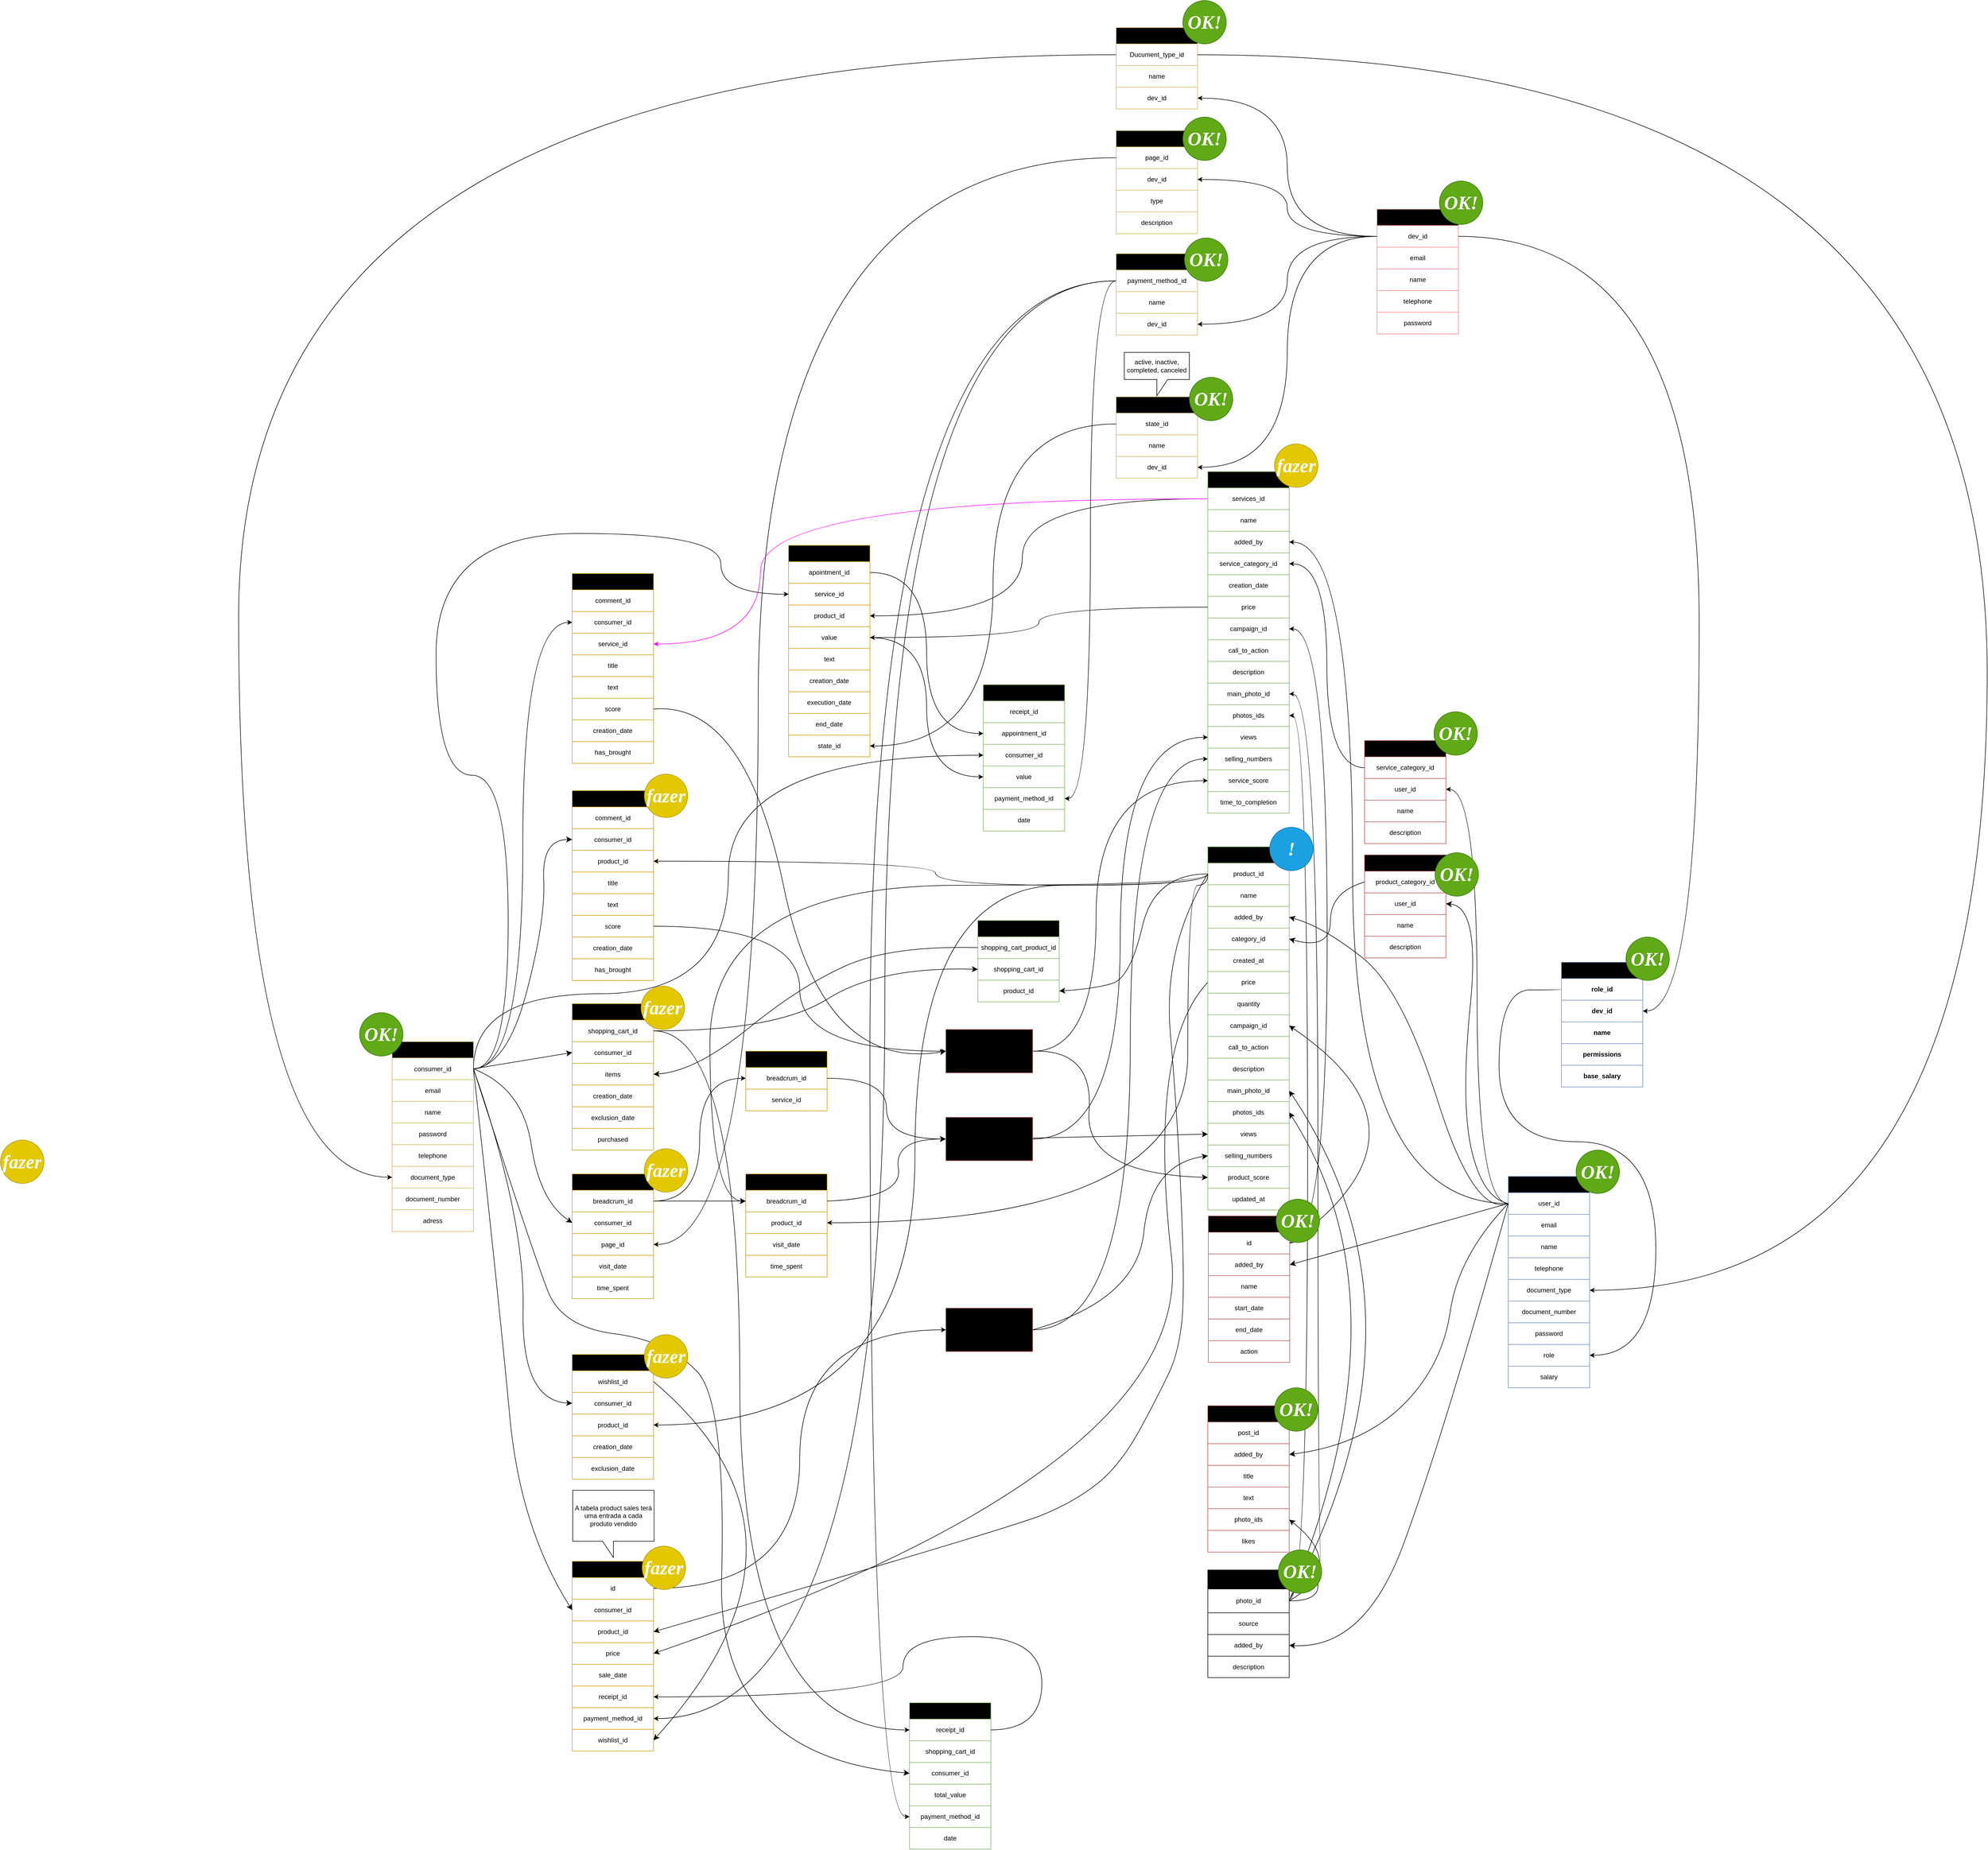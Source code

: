 <mxfile version="26.1.1">
  <diagram name="Page-1" id="fSDzbSg4ITsIo_7JX8Ku">
    <mxGraphModel dx="4487" dy="4186" grid="0" gridSize="10" guides="1" tooltips="1" connect="1" arrows="1" fold="1" page="0" pageScale="1" pageWidth="850" pageHeight="1100" math="0" shadow="0">
      <root>
        <mxCell id="0" />
        <mxCell id="1" parent="0" />
        <mxCell id="FVcaYwHXagqDAu146TD7-14" value="User" style="shape=table;startSize=30;container=1;collapsible=0;childLayout=tableLayout;fillColor=light-dark(#DAE8FC,#0000FF);gradientColor=light-dark(#7EA6E0,#000033);strokeColor=#6c8ebf;fontStyle=1" parent="1" vertex="1">
          <mxGeometry x="177" y="-758" width="150" height="390" as="geometry" />
        </mxCell>
        <mxCell id="FVcaYwHXagqDAu146TD7-15" value="" style="shape=tableRow;horizontal=0;startSize=0;swimlaneHead=0;swimlaneBody=0;strokeColor=inherit;top=0;left=0;bottom=0;right=0;collapsible=0;dropTarget=0;fillColor=none;points=[[0,0.5],[1,0.5]];portConstraint=eastwest;" parent="FVcaYwHXagqDAu146TD7-14" vertex="1">
          <mxGeometry y="30" width="150" height="40" as="geometry" />
        </mxCell>
        <mxCell id="FVcaYwHXagqDAu146TD7-16" value="user_id" style="shape=partialRectangle;html=1;whiteSpace=wrap;connectable=0;strokeColor=inherit;overflow=hidden;fillColor=none;top=0;left=0;bottom=0;right=0;pointerEvents=1;" parent="FVcaYwHXagqDAu146TD7-15" vertex="1">
          <mxGeometry width="150" height="40" as="geometry">
            <mxRectangle width="150" height="40" as="alternateBounds" />
          </mxGeometry>
        </mxCell>
        <mxCell id="FVcaYwHXagqDAu146TD7-17" value="" style="shape=tableRow;horizontal=0;startSize=0;swimlaneHead=0;swimlaneBody=0;strokeColor=inherit;top=0;left=0;bottom=0;right=0;collapsible=0;dropTarget=0;fillColor=none;points=[[0,0.5],[1,0.5]];portConstraint=eastwest;" parent="FVcaYwHXagqDAu146TD7-14" vertex="1">
          <mxGeometry y="70" width="150" height="40" as="geometry" />
        </mxCell>
        <mxCell id="FVcaYwHXagqDAu146TD7-18" value="email" style="shape=partialRectangle;html=1;whiteSpace=wrap;connectable=0;strokeColor=inherit;overflow=hidden;fillColor=none;top=0;left=0;bottom=0;right=0;pointerEvents=1;" parent="FVcaYwHXagqDAu146TD7-17" vertex="1">
          <mxGeometry width="150" height="40" as="geometry">
            <mxRectangle width="150" height="40" as="alternateBounds" />
          </mxGeometry>
        </mxCell>
        <mxCell id="FVcaYwHXagqDAu146TD7-19" value="" style="shape=tableRow;horizontal=0;startSize=0;swimlaneHead=0;swimlaneBody=0;strokeColor=inherit;top=0;left=0;bottom=0;right=0;collapsible=0;dropTarget=0;fillColor=none;points=[[0,0.5],[1,0.5]];portConstraint=eastwest;" parent="FVcaYwHXagqDAu146TD7-14" vertex="1">
          <mxGeometry y="110" width="150" height="40" as="geometry" />
        </mxCell>
        <mxCell id="FVcaYwHXagqDAu146TD7-20" value="name" style="shape=partialRectangle;html=1;whiteSpace=wrap;connectable=0;strokeColor=inherit;overflow=hidden;fillColor=none;top=0;left=0;bottom=0;right=0;pointerEvents=1;" parent="FVcaYwHXagqDAu146TD7-19" vertex="1">
          <mxGeometry width="150" height="40" as="geometry">
            <mxRectangle width="150" height="40" as="alternateBounds" />
          </mxGeometry>
        </mxCell>
        <mxCell id="FVcaYwHXagqDAu146TD7-215" style="shape=tableRow;horizontal=0;startSize=0;swimlaneHead=0;swimlaneBody=0;strokeColor=inherit;top=0;left=0;bottom=0;right=0;collapsible=0;dropTarget=0;fillColor=none;points=[[0,0.5],[1,0.5]];portConstraint=eastwest;" parent="FVcaYwHXagqDAu146TD7-14" vertex="1">
          <mxGeometry y="150" width="150" height="40" as="geometry" />
        </mxCell>
        <mxCell id="FVcaYwHXagqDAu146TD7-216" value="telephone" style="shape=partialRectangle;html=1;whiteSpace=wrap;connectable=0;strokeColor=inherit;overflow=hidden;fillColor=none;top=0;left=0;bottom=0;right=0;pointerEvents=1;" parent="FVcaYwHXagqDAu146TD7-215" vertex="1">
          <mxGeometry width="150" height="40" as="geometry">
            <mxRectangle width="150" height="40" as="alternateBounds" />
          </mxGeometry>
        </mxCell>
        <mxCell id="FVcaYwHXagqDAu146TD7-217" style="shape=tableRow;horizontal=0;startSize=0;swimlaneHead=0;swimlaneBody=0;strokeColor=inherit;top=0;left=0;bottom=0;right=0;collapsible=0;dropTarget=0;fillColor=none;points=[[0,0.5],[1,0.5]];portConstraint=eastwest;" parent="FVcaYwHXagqDAu146TD7-14" vertex="1">
          <mxGeometry y="190" width="150" height="40" as="geometry" />
        </mxCell>
        <mxCell id="FVcaYwHXagqDAu146TD7-218" value="document_type" style="shape=partialRectangle;html=1;whiteSpace=wrap;connectable=0;strokeColor=inherit;overflow=hidden;fillColor=none;top=0;left=0;bottom=0;right=0;pointerEvents=1;" parent="FVcaYwHXagqDAu146TD7-217" vertex="1">
          <mxGeometry width="150" height="40" as="geometry">
            <mxRectangle width="150" height="40" as="alternateBounds" />
          </mxGeometry>
        </mxCell>
        <mxCell id="FVcaYwHXagqDAu146TD7-219" style="shape=tableRow;horizontal=0;startSize=0;swimlaneHead=0;swimlaneBody=0;strokeColor=inherit;top=0;left=0;bottom=0;right=0;collapsible=0;dropTarget=0;fillColor=none;points=[[0,0.5],[1,0.5]];portConstraint=eastwest;" parent="FVcaYwHXagqDAu146TD7-14" vertex="1">
          <mxGeometry y="230" width="150" height="40" as="geometry" />
        </mxCell>
        <mxCell id="FVcaYwHXagqDAu146TD7-220" value="document_number" style="shape=partialRectangle;html=1;whiteSpace=wrap;connectable=0;strokeColor=inherit;overflow=hidden;fillColor=none;top=0;left=0;bottom=0;right=0;pointerEvents=1;" parent="FVcaYwHXagqDAu146TD7-219" vertex="1">
          <mxGeometry width="150" height="40" as="geometry">
            <mxRectangle width="150" height="40" as="alternateBounds" />
          </mxGeometry>
        </mxCell>
        <mxCell id="FVcaYwHXagqDAu146TD7-21" value="" style="shape=tableRow;horizontal=0;startSize=0;swimlaneHead=0;swimlaneBody=0;strokeColor=inherit;top=0;left=0;bottom=0;right=0;collapsible=0;dropTarget=0;fillColor=none;points=[[0,0.5],[1,0.5]];portConstraint=eastwest;" parent="FVcaYwHXagqDAu146TD7-14" vertex="1">
          <mxGeometry y="270" width="150" height="40" as="geometry" />
        </mxCell>
        <mxCell id="FVcaYwHXagqDAu146TD7-22" value="password" style="shape=partialRectangle;html=1;whiteSpace=wrap;connectable=0;strokeColor=inherit;overflow=hidden;fillColor=none;top=0;left=0;bottom=0;right=0;pointerEvents=1;" parent="FVcaYwHXagqDAu146TD7-21" vertex="1">
          <mxGeometry width="150" height="40" as="geometry">
            <mxRectangle width="150" height="40" as="alternateBounds" />
          </mxGeometry>
        </mxCell>
        <mxCell id="FVcaYwHXagqDAu146TD7-158" style="shape=tableRow;horizontal=0;startSize=0;swimlaneHead=0;swimlaneBody=0;strokeColor=inherit;top=0;left=0;bottom=0;right=0;collapsible=0;dropTarget=0;fillColor=none;points=[[0,0.5],[1,0.5]];portConstraint=eastwest;" parent="FVcaYwHXagqDAu146TD7-14" vertex="1">
          <mxGeometry y="310" width="150" height="40" as="geometry" />
        </mxCell>
        <mxCell id="FVcaYwHXagqDAu146TD7-159" value="role" style="shape=partialRectangle;html=1;whiteSpace=wrap;connectable=0;strokeColor=inherit;overflow=hidden;fillColor=none;top=0;left=0;bottom=0;right=0;pointerEvents=1;" parent="FVcaYwHXagqDAu146TD7-158" vertex="1">
          <mxGeometry width="150" height="40" as="geometry">
            <mxRectangle width="150" height="40" as="alternateBounds" />
          </mxGeometry>
        </mxCell>
        <mxCell id="5PYjCW3JDpEhVIXQpTaG-265" style="shape=tableRow;horizontal=0;startSize=0;swimlaneHead=0;swimlaneBody=0;strokeColor=inherit;top=0;left=0;bottom=0;right=0;collapsible=0;dropTarget=0;fillColor=none;points=[[0,0.5],[1,0.5]];portConstraint=eastwest;" parent="FVcaYwHXagqDAu146TD7-14" vertex="1">
          <mxGeometry y="350" width="150" height="40" as="geometry" />
        </mxCell>
        <mxCell id="5PYjCW3JDpEhVIXQpTaG-266" value="salary" style="shape=partialRectangle;html=1;whiteSpace=wrap;connectable=0;strokeColor=inherit;overflow=hidden;fillColor=none;top=0;left=0;bottom=0;right=0;pointerEvents=1;" parent="5PYjCW3JDpEhVIXQpTaG-265" vertex="1">
          <mxGeometry width="150" height="40" as="geometry">
            <mxRectangle width="150" height="40" as="alternateBounds" />
          </mxGeometry>
        </mxCell>
        <mxCell id="FVcaYwHXagqDAu146TD7-170" value="Campaign" style="shape=table;startSize=30;container=1;collapsible=0;childLayout=tableLayout;fillColor=light-dark(#F8CECC,#0000FF);strokeColor=light-dark(#B85450,#FFCCCC);gradientColor=light-dark(#EA6B66,#00FF00);fontStyle=1;fontColor=light-dark(#000000,#000000);" parent="1" vertex="1">
          <mxGeometry x="-376" y="-685" width="150" height="270" as="geometry" />
        </mxCell>
        <mxCell id="FVcaYwHXagqDAu146TD7-171" value="" style="shape=tableRow;horizontal=0;startSize=0;swimlaneHead=0;swimlaneBody=0;strokeColor=inherit;top=0;left=0;bottom=0;right=0;collapsible=0;dropTarget=0;fillColor=none;points=[[0,0.5],[1,0.5]];portConstraint=eastwest;" parent="FVcaYwHXagqDAu146TD7-170" vertex="1">
          <mxGeometry y="30" width="150" height="40" as="geometry" />
        </mxCell>
        <mxCell id="FVcaYwHXagqDAu146TD7-172" value="id" style="shape=partialRectangle;html=1;whiteSpace=wrap;connectable=0;strokeColor=inherit;overflow=hidden;fillColor=none;top=0;left=0;bottom=0;right=0;pointerEvents=1;" parent="FVcaYwHXagqDAu146TD7-171" vertex="1">
          <mxGeometry width="150" height="40" as="geometry">
            <mxRectangle width="150" height="40" as="alternateBounds" />
          </mxGeometry>
        </mxCell>
        <mxCell id="FVcaYwHXagqDAu146TD7-191" style="shape=tableRow;horizontal=0;startSize=0;swimlaneHead=0;swimlaneBody=0;strokeColor=inherit;top=0;left=0;bottom=0;right=0;collapsible=0;dropTarget=0;fillColor=none;points=[[0,0.5],[1,0.5]];portConstraint=eastwest;" parent="FVcaYwHXagqDAu146TD7-170" vertex="1">
          <mxGeometry y="70" width="150" height="40" as="geometry" />
        </mxCell>
        <mxCell id="FVcaYwHXagqDAu146TD7-192" value="added_by" style="shape=partialRectangle;html=1;whiteSpace=wrap;connectable=0;strokeColor=inherit;overflow=hidden;fillColor=none;top=0;left=0;bottom=0;right=0;pointerEvents=1;" parent="FVcaYwHXagqDAu146TD7-191" vertex="1">
          <mxGeometry width="150" height="40" as="geometry">
            <mxRectangle width="150" height="40" as="alternateBounds" />
          </mxGeometry>
        </mxCell>
        <mxCell id="FVcaYwHXagqDAu146TD7-173" value="" style="shape=tableRow;horizontal=0;startSize=0;swimlaneHead=0;swimlaneBody=0;strokeColor=inherit;top=0;left=0;bottom=0;right=0;collapsible=0;dropTarget=0;fillColor=none;points=[[0,0.5],[1,0.5]];portConstraint=eastwest;" parent="FVcaYwHXagqDAu146TD7-170" vertex="1">
          <mxGeometry y="110" width="150" height="40" as="geometry" />
        </mxCell>
        <mxCell id="FVcaYwHXagqDAu146TD7-174" value="name" style="shape=partialRectangle;html=1;whiteSpace=wrap;connectable=0;strokeColor=inherit;overflow=hidden;fillColor=none;top=0;left=0;bottom=0;right=0;pointerEvents=1;" parent="FVcaYwHXagqDAu146TD7-173" vertex="1">
          <mxGeometry width="150" height="40" as="geometry">
            <mxRectangle width="150" height="40" as="alternateBounds" />
          </mxGeometry>
        </mxCell>
        <mxCell id="FVcaYwHXagqDAu146TD7-175" value="" style="shape=tableRow;horizontal=0;startSize=0;swimlaneHead=0;swimlaneBody=0;strokeColor=inherit;top=0;left=0;bottom=0;right=0;collapsible=0;dropTarget=0;fillColor=none;points=[[0,0.5],[1,0.5]];portConstraint=eastwest;" parent="FVcaYwHXagqDAu146TD7-170" vertex="1">
          <mxGeometry y="150" width="150" height="40" as="geometry" />
        </mxCell>
        <mxCell id="FVcaYwHXagqDAu146TD7-176" value="start_date" style="shape=partialRectangle;html=1;whiteSpace=wrap;connectable=0;strokeColor=inherit;overflow=hidden;fillColor=none;top=0;left=0;bottom=0;right=0;pointerEvents=1;" parent="FVcaYwHXagqDAu146TD7-175" vertex="1">
          <mxGeometry width="150" height="40" as="geometry">
            <mxRectangle width="150" height="40" as="alternateBounds" />
          </mxGeometry>
        </mxCell>
        <mxCell id="FVcaYwHXagqDAu146TD7-177" value="" style="shape=tableRow;horizontal=0;startSize=0;swimlaneHead=0;swimlaneBody=0;strokeColor=inherit;top=0;left=0;bottom=0;right=0;collapsible=0;dropTarget=0;fillColor=none;points=[[0,0.5],[1,0.5]];portConstraint=eastwest;" parent="FVcaYwHXagqDAu146TD7-170" vertex="1">
          <mxGeometry y="190" width="150" height="40" as="geometry" />
        </mxCell>
        <mxCell id="FVcaYwHXagqDAu146TD7-178" value="end_date" style="shape=partialRectangle;html=1;whiteSpace=wrap;connectable=0;strokeColor=inherit;overflow=hidden;fillColor=none;top=0;left=0;bottom=0;right=0;pointerEvents=1;" parent="FVcaYwHXagqDAu146TD7-177" vertex="1">
          <mxGeometry width="150" height="40" as="geometry">
            <mxRectangle width="150" height="40" as="alternateBounds" />
          </mxGeometry>
        </mxCell>
        <mxCell id="FVcaYwHXagqDAu146TD7-179" style="shape=tableRow;horizontal=0;startSize=0;swimlaneHead=0;swimlaneBody=0;strokeColor=inherit;top=0;left=0;bottom=0;right=0;collapsible=0;dropTarget=0;fillColor=none;points=[[0,0.5],[1,0.5]];portConstraint=eastwest;" parent="FVcaYwHXagqDAu146TD7-170" vertex="1">
          <mxGeometry y="230" width="150" height="40" as="geometry" />
        </mxCell>
        <mxCell id="FVcaYwHXagqDAu146TD7-180" value="action" style="shape=partialRectangle;html=1;whiteSpace=wrap;connectable=0;strokeColor=inherit;overflow=hidden;fillColor=none;top=0;left=0;bottom=0;right=0;pointerEvents=1;" parent="FVcaYwHXagqDAu146TD7-179" vertex="1">
          <mxGeometry width="150" height="40" as="geometry">
            <mxRectangle width="150" height="40" as="alternateBounds" />
          </mxGeometry>
        </mxCell>
        <mxCell id="FVcaYwHXagqDAu146TD7-196" value="Consumer" style="shape=table;startSize=30;container=1;collapsible=0;childLayout=tableLayout;fillColor=light-dark(#FFFFFF,#FFFF00);gradientColor=light-dark(#FFD966,#333300);strokeColor=light-dark(#D6B656,#666600);fontColor=light-dark(#000000,#000000);fontStyle=1" parent="1" vertex="1">
          <mxGeometry x="-1881" y="-1006.5" width="150" height="350" as="geometry" />
        </mxCell>
        <mxCell id="FVcaYwHXagqDAu146TD7-197" value="" style="shape=tableRow;horizontal=0;startSize=0;swimlaneHead=0;swimlaneBody=0;strokeColor=light-dark(#D6B656,#666600);top=0;left=0;bottom=0;right=0;collapsible=0;dropTarget=0;fillColor=none;points=[[0,0.5],[1,0.5]];portConstraint=eastwest;" parent="FVcaYwHXagqDAu146TD7-196" vertex="1">
          <mxGeometry y="30" width="150" height="40" as="geometry" />
        </mxCell>
        <mxCell id="FVcaYwHXagqDAu146TD7-198" value="consumer_id" style="shape=partialRectangle;html=1;whiteSpace=wrap;connectable=0;strokeColor=light-dark(#D6B656,#666600);overflow=hidden;fillColor=none;top=0;left=0;bottom=0;right=0;pointerEvents=1;" parent="FVcaYwHXagqDAu146TD7-197" vertex="1">
          <mxGeometry width="150" height="40" as="geometry">
            <mxRectangle width="150" height="40" as="alternateBounds" />
          </mxGeometry>
        </mxCell>
        <mxCell id="FVcaYwHXagqDAu146TD7-199" value="" style="shape=tableRow;horizontal=0;startSize=0;swimlaneHead=0;swimlaneBody=0;strokeColor=light-dark(#D6B656,#666600);top=0;left=0;bottom=0;right=0;collapsible=0;dropTarget=0;fillColor=none;points=[[0,0.5],[1,0.5]];portConstraint=eastwest;" parent="FVcaYwHXagqDAu146TD7-196" vertex="1">
          <mxGeometry y="70" width="150" height="40" as="geometry" />
        </mxCell>
        <mxCell id="FVcaYwHXagqDAu146TD7-200" value="email" style="shape=partialRectangle;html=1;whiteSpace=wrap;connectable=0;strokeColor=light-dark(#D6B656,#666600);overflow=hidden;fillColor=none;top=0;left=0;bottom=0;right=0;pointerEvents=1;" parent="FVcaYwHXagqDAu146TD7-199" vertex="1">
          <mxGeometry width="150" height="40" as="geometry">
            <mxRectangle width="150" height="40" as="alternateBounds" />
          </mxGeometry>
        </mxCell>
        <mxCell id="FVcaYwHXagqDAu146TD7-201" value="" style="shape=tableRow;horizontal=0;startSize=0;swimlaneHead=0;swimlaneBody=0;strokeColor=light-dark(#D6B656,#666600);top=0;left=0;bottom=0;right=0;collapsible=0;dropTarget=0;fillColor=none;points=[[0,0.5],[1,0.5]];portConstraint=eastwest;" parent="FVcaYwHXagqDAu146TD7-196" vertex="1">
          <mxGeometry y="110" width="150" height="40" as="geometry" />
        </mxCell>
        <mxCell id="FVcaYwHXagqDAu146TD7-202" value="name" style="shape=partialRectangle;html=1;whiteSpace=wrap;connectable=0;strokeColor=light-dark(#D6B656,#666600);overflow=hidden;fillColor=none;top=0;left=0;bottom=0;right=0;pointerEvents=1;" parent="FVcaYwHXagqDAu146TD7-201" vertex="1">
          <mxGeometry width="150" height="40" as="geometry">
            <mxRectangle width="150" height="40" as="alternateBounds" />
          </mxGeometry>
        </mxCell>
        <mxCell id="FVcaYwHXagqDAu146TD7-203" value="" style="shape=tableRow;horizontal=0;startSize=0;swimlaneHead=0;swimlaneBody=0;strokeColor=light-dark(#D6B656,#666600);top=0;left=0;bottom=0;right=0;collapsible=0;dropTarget=0;fillColor=none;points=[[0,0.5],[1,0.5]];portConstraint=eastwest;" parent="FVcaYwHXagqDAu146TD7-196" vertex="1">
          <mxGeometry y="150" width="150" height="40" as="geometry" />
        </mxCell>
        <mxCell id="FVcaYwHXagqDAu146TD7-204" value="password" style="shape=partialRectangle;html=1;whiteSpace=wrap;connectable=0;strokeColor=light-dark(#D6B656,#666600);overflow=hidden;fillColor=none;top=0;left=0;bottom=0;right=0;pointerEvents=1;" parent="FVcaYwHXagqDAu146TD7-203" vertex="1">
          <mxGeometry width="150" height="40" as="geometry">
            <mxRectangle width="150" height="40" as="alternateBounds" />
          </mxGeometry>
        </mxCell>
        <mxCell id="FVcaYwHXagqDAu146TD7-209" value="" style="shape=tableRow;horizontal=0;startSize=0;swimlaneHead=0;swimlaneBody=0;strokeColor=light-dark(#D6B656,#666600);top=0;left=0;bottom=0;right=0;collapsible=0;dropTarget=0;fillColor=none;points=[[0,0.5],[1,0.5]];portConstraint=eastwest;" parent="FVcaYwHXagqDAu146TD7-196" vertex="1">
          <mxGeometry y="190" width="150" height="40" as="geometry" />
        </mxCell>
        <mxCell id="FVcaYwHXagqDAu146TD7-210" value="telephone" style="shape=partialRectangle;html=1;whiteSpace=wrap;connectable=0;strokeColor=light-dark(#D6B656,#666600);overflow=hidden;fillColor=none;top=0;left=0;bottom=0;right=0;pointerEvents=1;" parent="FVcaYwHXagqDAu146TD7-209" vertex="1">
          <mxGeometry width="150" height="40" as="geometry">
            <mxRectangle width="150" height="40" as="alternateBounds" />
          </mxGeometry>
        </mxCell>
        <mxCell id="FVcaYwHXagqDAu146TD7-211" value="" style="shape=tableRow;horizontal=0;startSize=0;swimlaneHead=0;swimlaneBody=0;strokeColor=light-dark(#D6B656,#666600);top=0;left=0;bottom=0;right=0;collapsible=0;dropTarget=0;fillColor=none;points=[[0,0.5],[1,0.5]];portConstraint=eastwest;" parent="FVcaYwHXagqDAu146TD7-196" vertex="1">
          <mxGeometry y="230" width="150" height="40" as="geometry" />
        </mxCell>
        <mxCell id="FVcaYwHXagqDAu146TD7-212" value="document_type" style="shape=partialRectangle;html=1;whiteSpace=wrap;connectable=0;strokeColor=light-dark(#D6B656,#666600);overflow=hidden;fillColor=none;top=0;left=0;bottom=0;right=0;pointerEvents=1;" parent="FVcaYwHXagqDAu146TD7-211" vertex="1">
          <mxGeometry width="150" height="40" as="geometry">
            <mxRectangle width="150" height="40" as="alternateBounds" />
          </mxGeometry>
        </mxCell>
        <mxCell id="FVcaYwHXagqDAu146TD7-213" style="shape=tableRow;horizontal=0;startSize=0;swimlaneHead=0;swimlaneBody=0;strokeColor=light-dark(#D6B656,#666600);top=0;left=0;bottom=0;right=0;collapsible=0;dropTarget=0;fillColor=none;points=[[0,0.5],[1,0.5]];portConstraint=eastwest;" parent="FVcaYwHXagqDAu146TD7-196" vertex="1">
          <mxGeometry y="270" width="150" height="40" as="geometry" />
        </mxCell>
        <mxCell id="FVcaYwHXagqDAu146TD7-214" value="document_number" style="shape=partialRectangle;html=1;whiteSpace=wrap;connectable=0;strokeColor=light-dark(#D6B656,#666600);overflow=hidden;fillColor=none;top=0;left=0;bottom=0;right=0;pointerEvents=1;" parent="FVcaYwHXagqDAu146TD7-213" vertex="1">
          <mxGeometry width="150" height="40" as="geometry">
            <mxRectangle width="150" height="40" as="alternateBounds" />
          </mxGeometry>
        </mxCell>
        <mxCell id="5PYjCW3JDpEhVIXQpTaG-267" style="shape=tableRow;horizontal=0;startSize=0;swimlaneHead=0;swimlaneBody=0;strokeColor=light-dark(#D6B656,#666600);top=0;left=0;bottom=0;right=0;collapsible=0;dropTarget=0;fillColor=none;points=[[0,0.5],[1,0.5]];portConstraint=eastwest;" parent="FVcaYwHXagqDAu146TD7-196" vertex="1">
          <mxGeometry y="310" width="150" height="40" as="geometry" />
        </mxCell>
        <mxCell id="5PYjCW3JDpEhVIXQpTaG-268" value="adress" style="shape=partialRectangle;html=1;whiteSpace=wrap;connectable=0;strokeColor=light-dark(#D6B656,#666600);overflow=hidden;fillColor=none;top=0;left=0;bottom=0;right=0;pointerEvents=1;" parent="5PYjCW3JDpEhVIXQpTaG-267" vertex="1">
          <mxGeometry width="150" height="40" as="geometry">
            <mxRectangle width="150" height="40" as="alternateBounds" />
          </mxGeometry>
        </mxCell>
        <mxCell id="FVcaYwHXagqDAu146TD7-227" value="Product_viewed" style="shape=table;startSize=30;container=1;collapsible=0;childLayout=tableLayout;fillColor=light-dark(#FFCD28,#CCCC00);strokeColor=light-dark(#D79B00,#E6D0DE);gradientColor=light-dark(#FFA500,#006600);fontStyle=1" parent="1" vertex="1">
          <mxGeometry x="-1229" y="-762.5" width="150" height="190" as="geometry" />
        </mxCell>
        <mxCell id="FVcaYwHXagqDAu146TD7-228" value="" style="shape=tableRow;horizontal=0;startSize=0;swimlaneHead=0;swimlaneBody=0;strokeColor=inherit;top=0;left=0;bottom=0;right=0;collapsible=0;dropTarget=0;fillColor=none;points=[[0,0.5],[1,0.5]];portConstraint=eastwest;" parent="FVcaYwHXagqDAu146TD7-227" vertex="1">
          <mxGeometry y="30" width="150" height="40" as="geometry" />
        </mxCell>
        <mxCell id="FVcaYwHXagqDAu146TD7-229" value="breadcrum_id" style="shape=partialRectangle;html=1;whiteSpace=wrap;connectable=0;strokeColor=inherit;overflow=hidden;fillColor=none;top=0;left=0;bottom=0;right=0;pointerEvents=1;" parent="FVcaYwHXagqDAu146TD7-228" vertex="1">
          <mxGeometry width="150" height="40" as="geometry">
            <mxRectangle width="150" height="40" as="alternateBounds" />
          </mxGeometry>
        </mxCell>
        <mxCell id="FVcaYwHXagqDAu146TD7-230" value="" style="shape=tableRow;horizontal=0;startSize=0;swimlaneHead=0;swimlaneBody=0;strokeColor=inherit;top=0;left=0;bottom=0;right=0;collapsible=0;dropTarget=0;fillColor=none;points=[[0,0.5],[1,0.5]];portConstraint=eastwest;" parent="FVcaYwHXagqDAu146TD7-227" vertex="1">
          <mxGeometry y="70" width="150" height="40" as="geometry" />
        </mxCell>
        <mxCell id="FVcaYwHXagqDAu146TD7-231" value="product_id" style="shape=partialRectangle;html=1;whiteSpace=wrap;connectable=0;strokeColor=inherit;overflow=hidden;fillColor=none;top=0;left=0;bottom=0;right=0;pointerEvents=1;" parent="FVcaYwHXagqDAu146TD7-230" vertex="1">
          <mxGeometry width="150" height="40" as="geometry">
            <mxRectangle width="150" height="40" as="alternateBounds" />
          </mxGeometry>
        </mxCell>
        <mxCell id="FVcaYwHXagqDAu146TD7-232" value="" style="shape=tableRow;horizontal=0;startSize=0;swimlaneHead=0;swimlaneBody=0;strokeColor=inherit;top=0;left=0;bottom=0;right=0;collapsible=0;dropTarget=0;fillColor=none;points=[[0,0.5],[1,0.5]];portConstraint=eastwest;" parent="FVcaYwHXagqDAu146TD7-227" vertex="1">
          <mxGeometry y="110" width="150" height="40" as="geometry" />
        </mxCell>
        <mxCell id="FVcaYwHXagqDAu146TD7-233" value="visit_date" style="shape=partialRectangle;html=1;whiteSpace=wrap;connectable=0;strokeColor=inherit;overflow=hidden;fillColor=none;top=0;left=0;bottom=0;right=0;pointerEvents=1;" parent="FVcaYwHXagqDAu146TD7-232" vertex="1">
          <mxGeometry width="150" height="40" as="geometry">
            <mxRectangle width="150" height="40" as="alternateBounds" />
          </mxGeometry>
        </mxCell>
        <mxCell id="FVcaYwHXagqDAu146TD7-234" value="" style="shape=tableRow;horizontal=0;startSize=0;swimlaneHead=0;swimlaneBody=0;strokeColor=inherit;top=0;left=0;bottom=0;right=0;collapsible=0;dropTarget=0;fillColor=none;points=[[0,0.5],[1,0.5]];portConstraint=eastwest;" parent="FVcaYwHXagqDAu146TD7-227" vertex="1">
          <mxGeometry y="150" width="150" height="40" as="geometry" />
        </mxCell>
        <mxCell id="FVcaYwHXagqDAu146TD7-235" value="time_spent" style="shape=partialRectangle;html=1;whiteSpace=wrap;connectable=0;strokeColor=inherit;overflow=hidden;fillColor=none;top=0;left=0;bottom=0;right=0;pointerEvents=1;" parent="FVcaYwHXagqDAu146TD7-234" vertex="1">
          <mxGeometry width="150" height="40" as="geometry">
            <mxRectangle width="150" height="40" as="alternateBounds" />
          </mxGeometry>
        </mxCell>
        <mxCell id="FVcaYwHXagqDAu146TD7-252" value="Shopping_cart" style="shape=table;startSize=30;container=1;collapsible=0;childLayout=tableLayout;fillColor=light-dark(#D5E8D4,#FFFF00);strokeColor=light-dark(#D79B00,#FFFFFF);gradientColor=light-dark(#97D077,#00FF00);fontColor=light-dark(#000000,#000000);fontStyle=1" parent="1" vertex="1">
          <mxGeometry x="-1549" y="-1076.5" width="150" height="270" as="geometry" />
        </mxCell>
        <mxCell id="FVcaYwHXagqDAu146TD7-253" value="" style="shape=tableRow;horizontal=0;startSize=0;swimlaneHead=0;swimlaneBody=0;strokeColor=inherit;top=0;left=0;bottom=0;right=0;collapsible=0;dropTarget=0;fillColor=none;points=[[0,0.5],[1,0.5]];portConstraint=eastwest;" parent="FVcaYwHXagqDAu146TD7-252" vertex="1">
          <mxGeometry y="30" width="150" height="40" as="geometry" />
        </mxCell>
        <mxCell id="FVcaYwHXagqDAu146TD7-254" value="shopping_cart_id" style="shape=partialRectangle;html=1;whiteSpace=wrap;connectable=0;strokeColor=inherit;overflow=hidden;fillColor=none;top=0;left=0;bottom=0;right=0;pointerEvents=1;" parent="FVcaYwHXagqDAu146TD7-253" vertex="1">
          <mxGeometry width="150" height="40" as="geometry">
            <mxRectangle width="150" height="40" as="alternateBounds" />
          </mxGeometry>
        </mxCell>
        <mxCell id="FVcaYwHXagqDAu146TD7-299" style="shape=tableRow;horizontal=0;startSize=0;swimlaneHead=0;swimlaneBody=0;strokeColor=inherit;top=0;left=0;bottom=0;right=0;collapsible=0;dropTarget=0;fillColor=none;points=[[0,0.5],[1,0.5]];portConstraint=eastwest;" parent="FVcaYwHXagqDAu146TD7-252" vertex="1">
          <mxGeometry y="70" width="150" height="40" as="geometry" />
        </mxCell>
        <mxCell id="FVcaYwHXagqDAu146TD7-300" value="consumer_id" style="shape=partialRectangle;html=1;whiteSpace=wrap;connectable=0;strokeColor=inherit;overflow=hidden;fillColor=none;top=0;left=0;bottom=0;right=0;pointerEvents=1;" parent="FVcaYwHXagqDAu146TD7-299" vertex="1">
          <mxGeometry width="150" height="40" as="geometry">
            <mxRectangle width="150" height="40" as="alternateBounds" />
          </mxGeometry>
        </mxCell>
        <mxCell id="FVcaYwHXagqDAu146TD7-255" value="" style="shape=tableRow;horizontal=0;startSize=0;swimlaneHead=0;swimlaneBody=0;strokeColor=inherit;top=0;left=0;bottom=0;right=0;collapsible=0;dropTarget=0;fillColor=none;points=[[0,0.5],[1,0.5]];portConstraint=eastwest;" parent="FVcaYwHXagqDAu146TD7-252" vertex="1">
          <mxGeometry y="110" width="150" height="40" as="geometry" />
        </mxCell>
        <mxCell id="FVcaYwHXagqDAu146TD7-256" value="items" style="shape=partialRectangle;html=1;whiteSpace=wrap;connectable=0;strokeColor=inherit;overflow=hidden;fillColor=none;top=0;left=0;bottom=0;right=0;pointerEvents=1;" parent="FVcaYwHXagqDAu146TD7-255" vertex="1">
          <mxGeometry width="150" height="40" as="geometry">
            <mxRectangle width="150" height="40" as="alternateBounds" />
          </mxGeometry>
        </mxCell>
        <mxCell id="FVcaYwHXagqDAu146TD7-257" value="" style="shape=tableRow;horizontal=0;startSize=0;swimlaneHead=0;swimlaneBody=0;strokeColor=inherit;top=0;left=0;bottom=0;right=0;collapsible=0;dropTarget=0;fillColor=none;points=[[0,0.5],[1,0.5]];portConstraint=eastwest;" parent="FVcaYwHXagqDAu146TD7-252" vertex="1">
          <mxGeometry y="150" width="150" height="40" as="geometry" />
        </mxCell>
        <mxCell id="FVcaYwHXagqDAu146TD7-258" value="creation_date" style="shape=partialRectangle;html=1;whiteSpace=wrap;connectable=0;strokeColor=inherit;overflow=hidden;fillColor=none;top=0;left=0;bottom=0;right=0;pointerEvents=1;" parent="FVcaYwHXagqDAu146TD7-257" vertex="1">
          <mxGeometry width="150" height="40" as="geometry">
            <mxRectangle width="150" height="40" as="alternateBounds" />
          </mxGeometry>
        </mxCell>
        <mxCell id="FVcaYwHXagqDAu146TD7-259" value="" style="shape=tableRow;horizontal=0;startSize=0;swimlaneHead=0;swimlaneBody=0;strokeColor=inherit;top=0;left=0;bottom=0;right=0;collapsible=0;dropTarget=0;fillColor=none;points=[[0,0.5],[1,0.5]];portConstraint=eastwest;" parent="FVcaYwHXagqDAu146TD7-252" vertex="1">
          <mxGeometry y="190" width="150" height="40" as="geometry" />
        </mxCell>
        <mxCell id="FVcaYwHXagqDAu146TD7-260" value="exclusion_date" style="shape=partialRectangle;html=1;whiteSpace=wrap;connectable=0;strokeColor=inherit;overflow=hidden;fillColor=none;top=0;left=0;bottom=0;right=0;pointerEvents=1;" parent="FVcaYwHXagqDAu146TD7-259" vertex="1">
          <mxGeometry width="150" height="40" as="geometry">
            <mxRectangle width="150" height="40" as="alternateBounds" />
          </mxGeometry>
        </mxCell>
        <mxCell id="FVcaYwHXagqDAu146TD7-261" value="" style="shape=tableRow;horizontal=0;startSize=0;swimlaneHead=0;swimlaneBody=0;strokeColor=inherit;top=0;left=0;bottom=0;right=0;collapsible=0;dropTarget=0;fillColor=none;points=[[0,0.5],[1,0.5]];portConstraint=eastwest;" parent="FVcaYwHXagqDAu146TD7-252" vertex="1">
          <mxGeometry y="230" width="150" height="40" as="geometry" />
        </mxCell>
        <mxCell id="FVcaYwHXagqDAu146TD7-262" value="purchased" style="shape=partialRectangle;html=1;whiteSpace=wrap;connectable=0;strokeColor=inherit;overflow=hidden;fillColor=none;top=0;left=0;bottom=0;right=0;pointerEvents=1;" parent="FVcaYwHXagqDAu146TD7-261" vertex="1">
          <mxGeometry width="150" height="40" as="geometry">
            <mxRectangle width="150" height="40" as="alternateBounds" />
          </mxGeometry>
        </mxCell>
        <mxCell id="FVcaYwHXagqDAu146TD7-273" value="Product_comments" style="shape=table;startSize=30;container=1;collapsible=0;childLayout=tableLayout;fillColor=light-dark(#FFCD28,#FFFF33);strokeColor=light-dark(#D79B00,#FFFFFF);gradientColor=light-dark(#FFA500,#CC6600);fontColor=light-dark(#000000,#000000);fontStyle=1" parent="1" vertex="1">
          <mxGeometry x="-1549" y="-1469.5" width="150" height="350" as="geometry" />
        </mxCell>
        <mxCell id="FVcaYwHXagqDAu146TD7-274" value="" style="shape=tableRow;horizontal=0;startSize=0;swimlaneHead=0;swimlaneBody=0;strokeColor=inherit;top=0;left=0;bottom=0;right=0;collapsible=0;dropTarget=0;fillColor=none;points=[[0,0.5],[1,0.5]];portConstraint=eastwest;" parent="FVcaYwHXagqDAu146TD7-273" vertex="1">
          <mxGeometry y="30" width="150" height="40" as="geometry" />
        </mxCell>
        <mxCell id="FVcaYwHXagqDAu146TD7-275" value="comment_id" style="shape=partialRectangle;html=1;whiteSpace=wrap;connectable=0;strokeColor=inherit;overflow=hidden;fillColor=none;top=0;left=0;bottom=0;right=0;pointerEvents=1;" parent="FVcaYwHXagqDAu146TD7-274" vertex="1">
          <mxGeometry width="150" height="40" as="geometry">
            <mxRectangle width="150" height="40" as="alternateBounds" />
          </mxGeometry>
        </mxCell>
        <mxCell id="FVcaYwHXagqDAu146TD7-296" style="shape=tableRow;horizontal=0;startSize=0;swimlaneHead=0;swimlaneBody=0;strokeColor=inherit;top=0;left=0;bottom=0;right=0;collapsible=0;dropTarget=0;fillColor=none;points=[[0,0.5],[1,0.5]];portConstraint=eastwest;" parent="FVcaYwHXagqDAu146TD7-273" vertex="1">
          <mxGeometry y="70" width="150" height="40" as="geometry" />
        </mxCell>
        <mxCell id="FVcaYwHXagqDAu146TD7-297" value="consumer_id" style="shape=partialRectangle;html=1;whiteSpace=wrap;connectable=0;strokeColor=inherit;overflow=hidden;fillColor=none;top=0;left=0;bottom=0;right=0;pointerEvents=1;" parent="FVcaYwHXagqDAu146TD7-296" vertex="1">
          <mxGeometry width="150" height="40" as="geometry">
            <mxRectangle width="150" height="40" as="alternateBounds" />
          </mxGeometry>
        </mxCell>
        <mxCell id="FVcaYwHXagqDAu146TD7-294" style="shape=tableRow;horizontal=0;startSize=0;swimlaneHead=0;swimlaneBody=0;strokeColor=inherit;top=0;left=0;bottom=0;right=0;collapsible=0;dropTarget=0;fillColor=none;points=[[0,0.5],[1,0.5]];portConstraint=eastwest;" parent="FVcaYwHXagqDAu146TD7-273" vertex="1">
          <mxGeometry y="110" width="150" height="40" as="geometry" />
        </mxCell>
        <mxCell id="FVcaYwHXagqDAu146TD7-295" value="product_id" style="shape=partialRectangle;html=1;whiteSpace=wrap;connectable=0;strokeColor=inherit;overflow=hidden;fillColor=none;top=0;left=0;bottom=0;right=0;pointerEvents=1;" parent="FVcaYwHXagqDAu146TD7-294" vertex="1">
          <mxGeometry width="150" height="40" as="geometry">
            <mxRectangle width="150" height="40" as="alternateBounds" />
          </mxGeometry>
        </mxCell>
        <mxCell id="FVcaYwHXagqDAu146TD7-276" value="" style="shape=tableRow;horizontal=0;startSize=0;swimlaneHead=0;swimlaneBody=0;strokeColor=inherit;top=0;left=0;bottom=0;right=0;collapsible=0;dropTarget=0;fillColor=none;points=[[0,0.5],[1,0.5]];portConstraint=eastwest;" parent="FVcaYwHXagqDAu146TD7-273" vertex="1">
          <mxGeometry y="150" width="150" height="40" as="geometry" />
        </mxCell>
        <mxCell id="FVcaYwHXagqDAu146TD7-277" value="title" style="shape=partialRectangle;html=1;whiteSpace=wrap;connectable=0;strokeColor=inherit;overflow=hidden;fillColor=none;top=0;left=0;bottom=0;right=0;pointerEvents=1;" parent="FVcaYwHXagqDAu146TD7-276" vertex="1">
          <mxGeometry width="150" height="40" as="geometry">
            <mxRectangle width="150" height="40" as="alternateBounds" />
          </mxGeometry>
        </mxCell>
        <mxCell id="FVcaYwHXagqDAu146TD7-278" value="" style="shape=tableRow;horizontal=0;startSize=0;swimlaneHead=0;swimlaneBody=0;strokeColor=inherit;top=0;left=0;bottom=0;right=0;collapsible=0;dropTarget=0;fillColor=none;points=[[0,0.5],[1,0.5]];portConstraint=eastwest;" parent="FVcaYwHXagqDAu146TD7-273" vertex="1">
          <mxGeometry y="190" width="150" height="40" as="geometry" />
        </mxCell>
        <mxCell id="FVcaYwHXagqDAu146TD7-279" value="text" style="shape=partialRectangle;html=1;whiteSpace=wrap;connectable=0;strokeColor=inherit;overflow=hidden;fillColor=none;top=0;left=0;bottom=0;right=0;pointerEvents=1;" parent="FVcaYwHXagqDAu146TD7-278" vertex="1">
          <mxGeometry width="150" height="40" as="geometry">
            <mxRectangle width="150" height="40" as="alternateBounds" />
          </mxGeometry>
        </mxCell>
        <mxCell id="FVcaYwHXagqDAu146TD7-280" value="" style="shape=tableRow;horizontal=0;startSize=0;swimlaneHead=0;swimlaneBody=0;strokeColor=inherit;top=0;left=0;bottom=0;right=0;collapsible=0;dropTarget=0;fillColor=none;points=[[0,0.5],[1,0.5]];portConstraint=eastwest;" parent="FVcaYwHXagqDAu146TD7-273" vertex="1">
          <mxGeometry y="230" width="150" height="40" as="geometry" />
        </mxCell>
        <mxCell id="FVcaYwHXagqDAu146TD7-281" value="score" style="shape=partialRectangle;html=1;whiteSpace=wrap;connectable=0;strokeColor=inherit;overflow=hidden;fillColor=none;top=0;left=0;bottom=0;right=0;pointerEvents=1;" parent="FVcaYwHXagqDAu146TD7-280" vertex="1">
          <mxGeometry width="150" height="40" as="geometry">
            <mxRectangle width="150" height="40" as="alternateBounds" />
          </mxGeometry>
        </mxCell>
        <mxCell id="FVcaYwHXagqDAu146TD7-304" style="shape=tableRow;horizontal=0;startSize=0;swimlaneHead=0;swimlaneBody=0;strokeColor=inherit;top=0;left=0;bottom=0;right=0;collapsible=0;dropTarget=0;fillColor=none;points=[[0,0.5],[1,0.5]];portConstraint=eastwest;" parent="FVcaYwHXagqDAu146TD7-273" vertex="1">
          <mxGeometry y="270" width="150" height="40" as="geometry" />
        </mxCell>
        <mxCell id="FVcaYwHXagqDAu146TD7-305" value="creation_date" style="shape=partialRectangle;html=1;whiteSpace=wrap;connectable=0;strokeColor=inherit;overflow=hidden;fillColor=none;top=0;left=0;bottom=0;right=0;pointerEvents=1;" parent="FVcaYwHXagqDAu146TD7-304" vertex="1">
          <mxGeometry width="150" height="40" as="geometry">
            <mxRectangle width="150" height="40" as="alternateBounds" />
          </mxGeometry>
        </mxCell>
        <mxCell id="FVcaYwHXagqDAu146TD7-282" value="" style="shape=tableRow;horizontal=0;startSize=0;swimlaneHead=0;swimlaneBody=0;strokeColor=inherit;top=0;left=0;bottom=0;right=0;collapsible=0;dropTarget=0;fillColor=none;points=[[0,0.5],[1,0.5]];portConstraint=eastwest;" parent="FVcaYwHXagqDAu146TD7-273" vertex="1">
          <mxGeometry y="310" width="150" height="40" as="geometry" />
        </mxCell>
        <mxCell id="FVcaYwHXagqDAu146TD7-283" value="has_brought" style="shape=partialRectangle;html=1;whiteSpace=wrap;connectable=0;strokeColor=inherit;overflow=hidden;fillColor=none;top=0;left=0;bottom=0;right=0;pointerEvents=1;" parent="FVcaYwHXagqDAu146TD7-282" vertex="1">
          <mxGeometry width="150" height="40" as="geometry">
            <mxRectangle width="150" height="40" as="alternateBounds" />
          </mxGeometry>
        </mxCell>
        <mxCell id="FVcaYwHXagqDAu146TD7-298" style="edgeStyle=none;curved=1;rounded=0;orthogonalLoop=1;jettySize=auto;html=1;exitX=1;exitY=0.5;exitDx=0;exitDy=0;entryX=0;entryY=0.5;entryDx=0;entryDy=0;fontSize=12;startSize=8;endSize=8;strokeColor=light-dark(#000000,#FFFF00);" parent="1" source="FVcaYwHXagqDAu146TD7-197" target="FVcaYwHXagqDAu146TD7-296" edge="1">
          <mxGeometry relative="1" as="geometry">
            <Array as="points">
              <mxPoint x="-1669" y="-962.5" />
              <mxPoint x="-1598" y="-1230.5" />
              <mxPoint x="-1605" y="-1379.5" />
            </Array>
          </mxGeometry>
        </mxCell>
        <mxCell id="FVcaYwHXagqDAu146TD7-301" style="edgeStyle=none;curved=1;rounded=0;orthogonalLoop=1;jettySize=auto;html=1;exitX=1;exitY=0.5;exitDx=0;exitDy=0;entryX=0;entryY=0.5;entryDx=0;entryDy=0;fontSize=12;startSize=8;endSize=8;strokeColor=light-dark(#000000,#FFFF00);" parent="1" source="FVcaYwHXagqDAu146TD7-197" target="FVcaYwHXagqDAu146TD7-299" edge="1">
          <mxGeometry relative="1" as="geometry" />
        </mxCell>
        <mxCell id="FVcaYwHXagqDAu146TD7-307" value="Wishlist" style="shape=table;startSize=30;container=1;collapsible=0;childLayout=tableLayout;fillColor=light-dark(#F5F5F5,#FFFF00);strokeColor=light-dark(#D79B00,#FFFFFF);gradientColor=light-dark(#B3B3B3,#FFFFFF);fontStyle=1;fontColor=light-dark(#000000,#000000);" parent="1" vertex="1">
          <mxGeometry x="-1549" y="-429.5" width="150" height="230" as="geometry" />
        </mxCell>
        <mxCell id="FVcaYwHXagqDAu146TD7-308" value="" style="shape=tableRow;horizontal=0;startSize=0;swimlaneHead=0;swimlaneBody=0;strokeColor=inherit;top=0;left=0;bottom=0;right=0;collapsible=0;dropTarget=0;fillColor=none;points=[[0,0.5],[1,0.5]];portConstraint=eastwest;" parent="FVcaYwHXagqDAu146TD7-307" vertex="1">
          <mxGeometry y="30" width="150" height="40" as="geometry" />
        </mxCell>
        <mxCell id="FVcaYwHXagqDAu146TD7-309" value="wishlist_id" style="shape=partialRectangle;html=1;whiteSpace=wrap;connectable=0;strokeColor=inherit;overflow=hidden;fillColor=none;top=0;left=0;bottom=0;right=0;pointerEvents=1;" parent="FVcaYwHXagqDAu146TD7-308" vertex="1">
          <mxGeometry width="150" height="40" as="geometry">
            <mxRectangle width="150" height="40" as="alternateBounds" />
          </mxGeometry>
        </mxCell>
        <mxCell id="FVcaYwHXagqDAu146TD7-310" style="shape=tableRow;horizontal=0;startSize=0;swimlaneHead=0;swimlaneBody=0;strokeColor=inherit;top=0;left=0;bottom=0;right=0;collapsible=0;dropTarget=0;fillColor=none;points=[[0,0.5],[1,0.5]];portConstraint=eastwest;" parent="FVcaYwHXagqDAu146TD7-307" vertex="1">
          <mxGeometry y="70" width="150" height="40" as="geometry" />
        </mxCell>
        <mxCell id="FVcaYwHXagqDAu146TD7-311" value="consumer_id" style="shape=partialRectangle;html=1;whiteSpace=wrap;connectable=0;strokeColor=inherit;overflow=hidden;fillColor=none;top=0;left=0;bottom=0;right=0;pointerEvents=1;" parent="FVcaYwHXagqDAu146TD7-310" vertex="1">
          <mxGeometry width="150" height="40" as="geometry">
            <mxRectangle width="150" height="40" as="alternateBounds" />
          </mxGeometry>
        </mxCell>
        <mxCell id="FVcaYwHXagqDAu146TD7-312" value="" style="shape=tableRow;horizontal=0;startSize=0;swimlaneHead=0;swimlaneBody=0;strokeColor=inherit;top=0;left=0;bottom=0;right=0;collapsible=0;dropTarget=0;fillColor=none;points=[[0,0.5],[1,0.5]];portConstraint=eastwest;" parent="FVcaYwHXagqDAu146TD7-307" vertex="1">
          <mxGeometry y="110" width="150" height="40" as="geometry" />
        </mxCell>
        <mxCell id="FVcaYwHXagqDAu146TD7-313" value="product_id" style="shape=partialRectangle;html=1;whiteSpace=wrap;connectable=0;strokeColor=inherit;overflow=hidden;fillColor=none;top=0;left=0;bottom=0;right=0;pointerEvents=1;" parent="FVcaYwHXagqDAu146TD7-312" vertex="1">
          <mxGeometry width="150" height="40" as="geometry">
            <mxRectangle width="150" height="40" as="alternateBounds" />
          </mxGeometry>
        </mxCell>
        <mxCell id="FVcaYwHXagqDAu146TD7-314" value="" style="shape=tableRow;horizontal=0;startSize=0;swimlaneHead=0;swimlaneBody=0;strokeColor=inherit;top=0;left=0;bottom=0;right=0;collapsible=0;dropTarget=0;fillColor=none;points=[[0,0.5],[1,0.5]];portConstraint=eastwest;" parent="FVcaYwHXagqDAu146TD7-307" vertex="1">
          <mxGeometry y="150" width="150" height="40" as="geometry" />
        </mxCell>
        <mxCell id="FVcaYwHXagqDAu146TD7-315" value="creation_date" style="shape=partialRectangle;html=1;whiteSpace=wrap;connectable=0;strokeColor=inherit;overflow=hidden;fillColor=none;top=0;left=0;bottom=0;right=0;pointerEvents=1;" parent="FVcaYwHXagqDAu146TD7-314" vertex="1">
          <mxGeometry width="150" height="40" as="geometry">
            <mxRectangle width="150" height="40" as="alternateBounds" />
          </mxGeometry>
        </mxCell>
        <mxCell id="FVcaYwHXagqDAu146TD7-316" value="" style="shape=tableRow;horizontal=0;startSize=0;swimlaneHead=0;swimlaneBody=0;strokeColor=inherit;top=0;left=0;bottom=0;right=0;collapsible=0;dropTarget=0;fillColor=none;points=[[0,0.5],[1,0.5]];portConstraint=eastwest;" parent="FVcaYwHXagqDAu146TD7-307" vertex="1">
          <mxGeometry y="190" width="150" height="40" as="geometry" />
        </mxCell>
        <mxCell id="FVcaYwHXagqDAu146TD7-317" value="exclusion_date" style="shape=partialRectangle;html=1;whiteSpace=wrap;connectable=0;strokeColor=inherit;overflow=hidden;fillColor=none;top=0;left=0;bottom=0;right=0;pointerEvents=1;" parent="FVcaYwHXagqDAu146TD7-316" vertex="1">
          <mxGeometry width="150" height="40" as="geometry">
            <mxRectangle width="150" height="40" as="alternateBounds" />
          </mxGeometry>
        </mxCell>
        <mxCell id="FVcaYwHXagqDAu146TD7-321" style="edgeStyle=none;curved=1;rounded=0;orthogonalLoop=1;jettySize=auto;html=1;exitX=1;exitY=0.5;exitDx=0;exitDy=0;entryX=0;entryY=0.5;entryDx=0;entryDy=0;fontSize=12;startSize=8;endSize=8;strokeColor=light-dark(#000000,#FFFF00);" parent="1" source="FVcaYwHXagqDAu146TD7-197" target="FVcaYwHXagqDAu146TD7-310" edge="1">
          <mxGeometry relative="1" as="geometry">
            <Array as="points">
              <mxPoint x="-1636" y="-682.5" />
              <mxPoint x="-1643" y="-343.5" />
            </Array>
          </mxGeometry>
        </mxCell>
        <mxCell id="FVcaYwHXagqDAu146TD7-322" value="Product_sales" style="shape=table;startSize=30;container=1;collapsible=0;childLayout=tableLayout;fillColor=light-dark(#D5E8D4,#999900);strokeColor=light-dark(#D79B00,#FFFFFF);gradientColor=#97d077;fontStyle=1" parent="1" vertex="1">
          <mxGeometry x="-1549" y="-48" width="150" height="350" as="geometry" />
        </mxCell>
        <mxCell id="FVcaYwHXagqDAu146TD7-323" value="" style="shape=tableRow;horizontal=0;startSize=0;swimlaneHead=0;swimlaneBody=0;strokeColor=inherit;top=0;left=0;bottom=0;right=0;collapsible=0;dropTarget=0;fillColor=none;points=[[0,0.5],[1,0.5]];portConstraint=eastwest;" parent="FVcaYwHXagqDAu146TD7-322" vertex="1">
          <mxGeometry y="30" width="150" height="40" as="geometry" />
        </mxCell>
        <mxCell id="FVcaYwHXagqDAu146TD7-324" value="id" style="shape=partialRectangle;html=1;whiteSpace=wrap;connectable=0;strokeColor=inherit;overflow=hidden;fillColor=none;top=0;left=0;bottom=0;right=0;pointerEvents=1;" parent="FVcaYwHXagqDAu146TD7-323" vertex="1">
          <mxGeometry width="150" height="40" as="geometry">
            <mxRectangle width="150" height="40" as="alternateBounds" />
          </mxGeometry>
        </mxCell>
        <mxCell id="FVcaYwHXagqDAu146TD7-325" style="shape=tableRow;horizontal=0;startSize=0;swimlaneHead=0;swimlaneBody=0;strokeColor=inherit;top=0;left=0;bottom=0;right=0;collapsible=0;dropTarget=0;fillColor=none;points=[[0,0.5],[1,0.5]];portConstraint=eastwest;" parent="FVcaYwHXagqDAu146TD7-322" vertex="1">
          <mxGeometry y="70" width="150" height="40" as="geometry" />
        </mxCell>
        <mxCell id="FVcaYwHXagqDAu146TD7-326" value="consumer_id" style="shape=partialRectangle;html=1;whiteSpace=wrap;connectable=0;strokeColor=inherit;overflow=hidden;fillColor=none;top=0;left=0;bottom=0;right=0;pointerEvents=1;" parent="FVcaYwHXagqDAu146TD7-325" vertex="1">
          <mxGeometry width="150" height="40" as="geometry">
            <mxRectangle width="150" height="40" as="alternateBounds" />
          </mxGeometry>
        </mxCell>
        <mxCell id="FVcaYwHXagqDAu146TD7-327" value="" style="shape=tableRow;horizontal=0;startSize=0;swimlaneHead=0;swimlaneBody=0;strokeColor=inherit;top=0;left=0;bottom=0;right=0;collapsible=0;dropTarget=0;fillColor=none;points=[[0,0.5],[1,0.5]];portConstraint=eastwest;" parent="FVcaYwHXagqDAu146TD7-322" vertex="1">
          <mxGeometry y="110" width="150" height="40" as="geometry" />
        </mxCell>
        <mxCell id="FVcaYwHXagqDAu146TD7-328" value="product_id" style="shape=partialRectangle;html=1;whiteSpace=wrap;connectable=0;strokeColor=inherit;overflow=hidden;fillColor=none;top=0;left=0;bottom=0;right=0;pointerEvents=1;" parent="FVcaYwHXagqDAu146TD7-327" vertex="1">
          <mxGeometry width="150" height="40" as="geometry">
            <mxRectangle width="150" height="40" as="alternateBounds" />
          </mxGeometry>
        </mxCell>
        <mxCell id="FVcaYwHXagqDAu146TD7-333" style="shape=tableRow;horizontal=0;startSize=0;swimlaneHead=0;swimlaneBody=0;strokeColor=inherit;top=0;left=0;bottom=0;right=0;collapsible=0;dropTarget=0;fillColor=none;points=[[0,0.5],[1,0.5]];portConstraint=eastwest;" parent="FVcaYwHXagqDAu146TD7-322" vertex="1">
          <mxGeometry y="150" width="150" height="40" as="geometry" />
        </mxCell>
        <mxCell id="FVcaYwHXagqDAu146TD7-334" value="price" style="shape=partialRectangle;html=1;whiteSpace=wrap;connectable=0;strokeColor=inherit;overflow=hidden;fillColor=none;top=0;left=0;bottom=0;right=0;pointerEvents=1;" parent="FVcaYwHXagqDAu146TD7-333" vertex="1">
          <mxGeometry width="150" height="40" as="geometry">
            <mxRectangle width="150" height="40" as="alternateBounds" />
          </mxGeometry>
        </mxCell>
        <mxCell id="FVcaYwHXagqDAu146TD7-329" value="" style="shape=tableRow;horizontal=0;startSize=0;swimlaneHead=0;swimlaneBody=0;strokeColor=inherit;top=0;left=0;bottom=0;right=0;collapsible=0;dropTarget=0;fillColor=none;points=[[0,0.5],[1,0.5]];portConstraint=eastwest;" parent="FVcaYwHXagqDAu146TD7-322" vertex="1">
          <mxGeometry y="190" width="150" height="40" as="geometry" />
        </mxCell>
        <mxCell id="FVcaYwHXagqDAu146TD7-330" value="sale_date" style="shape=partialRectangle;html=1;whiteSpace=wrap;connectable=0;strokeColor=inherit;overflow=hidden;fillColor=none;top=0;left=0;bottom=0;right=0;pointerEvents=1;" parent="FVcaYwHXagqDAu146TD7-329" vertex="1">
          <mxGeometry width="150" height="40" as="geometry">
            <mxRectangle width="150" height="40" as="alternateBounds" />
          </mxGeometry>
        </mxCell>
        <mxCell id="FVcaYwHXagqDAu146TD7-336" style="shape=tableRow;horizontal=0;startSize=0;swimlaneHead=0;swimlaneBody=0;strokeColor=inherit;top=0;left=0;bottom=0;right=0;collapsible=0;dropTarget=0;fillColor=none;points=[[0,0.5],[1,0.5]];portConstraint=eastwest;" parent="FVcaYwHXagqDAu146TD7-322" vertex="1">
          <mxGeometry y="230" width="150" height="40" as="geometry" />
        </mxCell>
        <mxCell id="FVcaYwHXagqDAu146TD7-337" value="receipt_id" style="shape=partialRectangle;html=1;whiteSpace=wrap;connectable=0;strokeColor=inherit;overflow=hidden;fillColor=none;top=0;left=0;bottom=0;right=0;pointerEvents=1;" parent="FVcaYwHXagqDAu146TD7-336" vertex="1">
          <mxGeometry width="150" height="40" as="geometry">
            <mxRectangle width="150" height="40" as="alternateBounds" />
          </mxGeometry>
        </mxCell>
        <mxCell id="FVcaYwHXagqDAu146TD7-331" value="" style="shape=tableRow;horizontal=0;startSize=0;swimlaneHead=0;swimlaneBody=0;strokeColor=inherit;top=0;left=0;bottom=0;right=0;collapsible=0;dropTarget=0;fillColor=none;points=[[0,0.5],[1,0.5]];portConstraint=eastwest;" parent="FVcaYwHXagqDAu146TD7-322" vertex="1">
          <mxGeometry y="270" width="150" height="40" as="geometry" />
        </mxCell>
        <mxCell id="FVcaYwHXagqDAu146TD7-332" value="payment_method_id" style="shape=partialRectangle;html=1;whiteSpace=wrap;connectable=0;strokeColor=inherit;overflow=hidden;fillColor=none;top=0;left=0;bottom=0;right=0;pointerEvents=1;" parent="FVcaYwHXagqDAu146TD7-331" vertex="1">
          <mxGeometry width="150" height="40" as="geometry">
            <mxRectangle width="150" height="40" as="alternateBounds" />
          </mxGeometry>
        </mxCell>
        <mxCell id="FVcaYwHXagqDAu146TD7-393" style="shape=tableRow;horizontal=0;startSize=0;swimlaneHead=0;swimlaneBody=0;strokeColor=inherit;top=0;left=0;bottom=0;right=0;collapsible=0;dropTarget=0;fillColor=none;points=[[0,0.5],[1,0.5]];portConstraint=eastwest;" parent="FVcaYwHXagqDAu146TD7-322" vertex="1">
          <mxGeometry y="310" width="150" height="40" as="geometry" />
        </mxCell>
        <mxCell id="FVcaYwHXagqDAu146TD7-394" value="wishlist_id" style="shape=partialRectangle;html=1;whiteSpace=wrap;connectable=0;strokeColor=inherit;overflow=hidden;fillColor=none;top=0;left=0;bottom=0;right=0;pointerEvents=1;" parent="FVcaYwHXagqDAu146TD7-393" vertex="1">
          <mxGeometry width="150" height="40" as="geometry">
            <mxRectangle width="150" height="40" as="alternateBounds" />
          </mxGeometry>
        </mxCell>
        <mxCell id="FVcaYwHXagqDAu146TD7-335" style="edgeStyle=none;curved=1;rounded=0;orthogonalLoop=1;jettySize=auto;html=1;exitX=1;exitY=0.5;exitDx=0;exitDy=0;entryX=0;entryY=0.5;entryDx=0;entryDy=0;fontSize=12;startSize=8;endSize=8;strokeColor=light-dark(#000000,#FFFF00);" parent="1" source="FVcaYwHXagqDAu146TD7-197" target="FVcaYwHXagqDAu146TD7-325" edge="1">
          <mxGeometry relative="1" as="geometry">
            <Array as="points">
              <mxPoint x="-1683" y="-519.5" />
              <mxPoint x="-1645" y="-109.5" />
            </Array>
          </mxGeometry>
        </mxCell>
        <mxCell id="FVcaYwHXagqDAu146TD7-338" value="Product_receipt" style="shape=table;startSize=30;container=1;collapsible=0;childLayout=tableLayout;fillColor=light-dark(#D5E8D4,#00FF00);strokeColor=#82b366;gradientColor=light-dark(#97D077,#FFFF33);fontStyle=1;fontColor=light-dark(#000000,#000000);" parent="1" vertex="1">
          <mxGeometry x="-927" y="213" width="150" height="270" as="geometry" />
        </mxCell>
        <mxCell id="FVcaYwHXagqDAu146TD7-339" value="" style="shape=tableRow;horizontal=0;startSize=0;swimlaneHead=0;swimlaneBody=0;strokeColor=inherit;top=0;left=0;bottom=0;right=0;collapsible=0;dropTarget=0;fillColor=none;points=[[0,0.5],[1,0.5]];portConstraint=eastwest;" parent="FVcaYwHXagqDAu146TD7-338" vertex="1">
          <mxGeometry y="30" width="150" height="40" as="geometry" />
        </mxCell>
        <mxCell id="FVcaYwHXagqDAu146TD7-340" value="receipt_id" style="shape=partialRectangle;html=1;whiteSpace=wrap;connectable=0;strokeColor=inherit;overflow=hidden;fillColor=none;top=0;left=0;bottom=0;right=0;pointerEvents=1;" parent="FVcaYwHXagqDAu146TD7-339" vertex="1">
          <mxGeometry width="150" height="40" as="geometry">
            <mxRectangle width="150" height="40" as="alternateBounds" />
          </mxGeometry>
        </mxCell>
        <mxCell id="5PYjCW3JDpEhVIXQpTaG-26" style="shape=tableRow;horizontal=0;startSize=0;swimlaneHead=0;swimlaneBody=0;strokeColor=inherit;top=0;left=0;bottom=0;right=0;collapsible=0;dropTarget=0;fillColor=none;points=[[0,0.5],[1,0.5]];portConstraint=eastwest;" parent="FVcaYwHXagqDAu146TD7-338" vertex="1">
          <mxGeometry y="70" width="150" height="40" as="geometry" />
        </mxCell>
        <mxCell id="5PYjCW3JDpEhVIXQpTaG-27" value="shopping_cart_id" style="shape=partialRectangle;html=1;whiteSpace=wrap;connectable=0;strokeColor=inherit;overflow=hidden;fillColor=none;top=0;left=0;bottom=0;right=0;pointerEvents=1;" parent="5PYjCW3JDpEhVIXQpTaG-26" vertex="1">
          <mxGeometry width="150" height="40" as="geometry">
            <mxRectangle width="150" height="40" as="alternateBounds" />
          </mxGeometry>
        </mxCell>
        <mxCell id="FVcaYwHXagqDAu146TD7-341" style="shape=tableRow;horizontal=0;startSize=0;swimlaneHead=0;swimlaneBody=0;strokeColor=inherit;top=0;left=0;bottom=0;right=0;collapsible=0;dropTarget=0;fillColor=none;points=[[0,0.5],[1,0.5]];portConstraint=eastwest;" parent="FVcaYwHXagqDAu146TD7-338" vertex="1">
          <mxGeometry y="110" width="150" height="40" as="geometry" />
        </mxCell>
        <mxCell id="FVcaYwHXagqDAu146TD7-342" value="consumer_id" style="shape=partialRectangle;html=1;whiteSpace=wrap;connectable=0;strokeColor=inherit;overflow=hidden;fillColor=none;top=0;left=0;bottom=0;right=0;pointerEvents=1;" parent="FVcaYwHXagqDAu146TD7-341" vertex="1">
          <mxGeometry width="150" height="40" as="geometry">
            <mxRectangle width="150" height="40" as="alternateBounds" />
          </mxGeometry>
        </mxCell>
        <mxCell id="FVcaYwHXagqDAu146TD7-343" value="" style="shape=tableRow;horizontal=0;startSize=0;swimlaneHead=0;swimlaneBody=0;strokeColor=inherit;top=0;left=0;bottom=0;right=0;collapsible=0;dropTarget=0;fillColor=none;points=[[0,0.5],[1,0.5]];portConstraint=eastwest;" parent="FVcaYwHXagqDAu146TD7-338" vertex="1">
          <mxGeometry y="150" width="150" height="40" as="geometry" />
        </mxCell>
        <mxCell id="FVcaYwHXagqDAu146TD7-344" value="total_value" style="shape=partialRectangle;html=1;whiteSpace=wrap;connectable=0;strokeColor=inherit;overflow=hidden;fillColor=none;top=0;left=0;bottom=0;right=0;pointerEvents=1;" parent="FVcaYwHXagqDAu146TD7-343" vertex="1">
          <mxGeometry width="150" height="40" as="geometry">
            <mxRectangle width="150" height="40" as="alternateBounds" />
          </mxGeometry>
        </mxCell>
        <mxCell id="FVcaYwHXagqDAu146TD7-345" style="shape=tableRow;horizontal=0;startSize=0;swimlaneHead=0;swimlaneBody=0;strokeColor=inherit;top=0;left=0;bottom=0;right=0;collapsible=0;dropTarget=0;fillColor=none;points=[[0,0.5],[1,0.5]];portConstraint=eastwest;" parent="FVcaYwHXagqDAu146TD7-338" vertex="1">
          <mxGeometry y="190" width="150" height="40" as="geometry" />
        </mxCell>
        <mxCell id="FVcaYwHXagqDAu146TD7-346" value="payment_method_id" style="shape=partialRectangle;html=1;whiteSpace=wrap;connectable=0;strokeColor=inherit;overflow=hidden;fillColor=none;top=0;left=0;bottom=0;right=0;pointerEvents=1;" parent="FVcaYwHXagqDAu146TD7-345" vertex="1">
          <mxGeometry width="150" height="40" as="geometry">
            <mxRectangle width="150" height="40" as="alternateBounds" />
          </mxGeometry>
        </mxCell>
        <mxCell id="FVcaYwHXagqDAu146TD7-347" value="" style="shape=tableRow;horizontal=0;startSize=0;swimlaneHead=0;swimlaneBody=0;strokeColor=inherit;top=0;left=0;bottom=0;right=0;collapsible=0;dropTarget=0;fillColor=none;points=[[0,0.5],[1,0.5]];portConstraint=eastwest;" parent="FVcaYwHXagqDAu146TD7-338" vertex="1">
          <mxGeometry y="230" width="150" height="40" as="geometry" />
        </mxCell>
        <mxCell id="FVcaYwHXagqDAu146TD7-348" value="date" style="shape=partialRectangle;html=1;whiteSpace=wrap;connectable=0;strokeColor=inherit;overflow=hidden;fillColor=none;top=0;left=0;bottom=0;right=0;pointerEvents=1;" parent="FVcaYwHXagqDAu146TD7-347" vertex="1">
          <mxGeometry width="150" height="40" as="geometry">
            <mxRectangle width="150" height="40" as="alternateBounds" />
          </mxGeometry>
        </mxCell>
        <mxCell id="FVcaYwHXagqDAu146TD7-353" style="edgeStyle=none;curved=1;rounded=0;orthogonalLoop=1;jettySize=auto;html=1;exitX=1;exitY=0.5;exitDx=0;exitDy=0;entryX=0;entryY=0.5;entryDx=0;entryDy=0;fontSize=12;startSize=8;endSize=8;strokeColor=light-dark(#000000,#FFFF00);" parent="1" source="FVcaYwHXagqDAu146TD7-197" target="FVcaYwHXagqDAu146TD7-341" edge="1">
          <mxGeometry relative="1" as="geometry">
            <Array as="points">
              <mxPoint x="-1619" y="-609" />
              <mxPoint x="-1567" y="-480" />
              <mxPoint x="-1373" y="-455" />
              <mxPoint x="-1265" y="-342" />
              <mxPoint x="-1282" y="311" />
            </Array>
          </mxGeometry>
        </mxCell>
        <mxCell id="FVcaYwHXagqDAu146TD7-356" style="edgeStyle=none;curved=1;rounded=0;orthogonalLoop=1;jettySize=auto;html=1;exitX=0;exitY=0.5;exitDx=0;exitDy=0;entryX=1;entryY=0.5;entryDx=0;entryDy=0;fontSize=12;startSize=8;endSize=8;strokeColor=light-dark(#000000,#33FFFF);" parent="1" source="FVcaYwHXagqDAu146TD7-15" target="FVcaYwHXagqDAu146TD7-464" edge="1">
          <mxGeometry relative="1" as="geometry">
            <mxPoint x="-226" y="-1188" as="targetPoint" />
            <Array as="points">
              <mxPoint x="114" y="-685" />
              <mxPoint x="-18" y="-1103" />
              <mxPoint x="-166" y="-1220" />
            </Array>
          </mxGeometry>
        </mxCell>
        <mxCell id="FVcaYwHXagqDAu146TD7-357" style="edgeStyle=none;curved=1;rounded=0;orthogonalLoop=1;jettySize=auto;html=1;exitX=0;exitY=0.5;exitDx=0;exitDy=0;entryX=1;entryY=0.5;entryDx=0;entryDy=0;fontSize=12;startSize=8;endSize=8;strokeColor=light-dark(#000000,#00FFFF);" parent="1" source="FVcaYwHXagqDAu146TD7-15" target="FVcaYwHXagqDAu146TD7-191" edge="1">
          <mxGeometry relative="1" as="geometry" />
        </mxCell>
        <mxCell id="FVcaYwHXagqDAu146TD7-360" style="edgeStyle=none;curved=1;rounded=0;orthogonalLoop=1;jettySize=auto;html=1;exitX=0;exitY=0.5;exitDx=0;exitDy=0;entryX=1;entryY=0.5;entryDx=0;entryDy=0;fontSize=12;startSize=8;endSize=8;strokeColor=light-dark(#000000,#00FFFF);" parent="1" source="FVcaYwHXagqDAu146TD7-15" target="FVcaYwHXagqDAu146TD7-413" edge="1">
          <mxGeometry relative="1" as="geometry">
            <mxPoint x="-226.0" y="-256" as="targetPoint" />
            <Array as="points">
              <mxPoint x="85" y="-612" />
              <mxPoint x="55" y="-406" />
              <mxPoint x="-94" y="-262" />
            </Array>
          </mxGeometry>
        </mxCell>
        <mxCell id="FVcaYwHXagqDAu146TD7-89" value="" style="shape=table;startSize=0;container=1;collapsible=0;childLayout=tableLayout;" parent="1" vertex="1">
          <mxGeometry x="-377" y="-32" width="150" height="198.5" as="geometry" />
        </mxCell>
        <mxCell id="FVcaYwHXagqDAu146TD7-90" value="" style="shape=tableRow;horizontal=0;startSize=0;swimlaneHead=0;swimlaneBody=0;strokeColor=#001DBC;top=0;left=0;bottom=0;right=0;collapsible=0;dropTarget=0;fillColor=#0050ef;points=[[0,0.5],[1,0.5]];portConstraint=eastwest;fontColor=#ffffff;" parent="FVcaYwHXagqDAu146TD7-89" vertex="1">
          <mxGeometry width="150" height="35" as="geometry" />
        </mxCell>
        <mxCell id="FVcaYwHXagqDAu146TD7-91" value="&lt;span style=&quot;text-wrap-mode: nowrap;&quot;&gt;&lt;b&gt;&lt;font style=&quot;color: light-dark(rgb(0, 0, 0), rgb(255, 255, 255));&quot;&gt;Photos&lt;/font&gt;&lt;/b&gt;&lt;/span&gt;" style="shape=partialRectangle;html=1;whiteSpace=wrap;connectable=0;strokeColor=light-dark(#3700CC,#FFFFFF);overflow=hidden;fillColor=light-dark(#6A00FF,#0000FF);top=0;left=0;bottom=0;right=0;pointerEvents=1;fontColor=#ffffff;gradientColor=light-dark(#000000,#FF0000);" parent="FVcaYwHXagqDAu146TD7-90" vertex="1">
          <mxGeometry width="150" height="35" as="geometry">
            <mxRectangle width="150" height="35" as="alternateBounds" />
          </mxGeometry>
        </mxCell>
        <mxCell id="FVcaYwHXagqDAu146TD7-92" value="" style="shape=tableRow;horizontal=0;startSize=0;swimlaneHead=0;swimlaneBody=0;strokeColor=inherit;top=0;left=0;bottom=0;right=0;collapsible=0;dropTarget=0;fillColor=none;points=[[0,0.5],[1,0.5]];portConstraint=eastwest;" parent="FVcaYwHXagqDAu146TD7-89" vertex="1">
          <mxGeometry y="35" width="150" height="44" as="geometry" />
        </mxCell>
        <mxCell id="FVcaYwHXagqDAu146TD7-93" value="photo_id" style="shape=partialRectangle;html=1;whiteSpace=wrap;connectable=0;strokeColor=inherit;overflow=hidden;fillColor=none;top=0;left=0;bottom=0;right=0;pointerEvents=1;" parent="FVcaYwHXagqDAu146TD7-92" vertex="1">
          <mxGeometry width="150" height="44" as="geometry">
            <mxRectangle width="150" height="44" as="alternateBounds" />
          </mxGeometry>
        </mxCell>
        <mxCell id="FVcaYwHXagqDAu146TD7-94" value="" style="shape=tableRow;horizontal=0;startSize=0;swimlaneHead=0;swimlaneBody=0;strokeColor=inherit;top=0;left=0;bottom=0;right=0;collapsible=0;dropTarget=0;fillColor=none;points=[[0,0.5],[1,0.5]];portConstraint=eastwest;" parent="FVcaYwHXagqDAu146TD7-89" vertex="1">
          <mxGeometry y="79" width="150" height="40" as="geometry" />
        </mxCell>
        <mxCell id="FVcaYwHXagqDAu146TD7-95" value="source" style="shape=partialRectangle;html=1;whiteSpace=wrap;connectable=0;strokeColor=inherit;overflow=hidden;fillColor=none;top=0;left=0;bottom=0;right=0;pointerEvents=1;" parent="FVcaYwHXagqDAu146TD7-94" vertex="1">
          <mxGeometry width="150" height="40" as="geometry">
            <mxRectangle width="150" height="40" as="alternateBounds" />
          </mxGeometry>
        </mxCell>
        <mxCell id="FVcaYwHXagqDAu146TD7-96" value="" style="shape=tableRow;horizontal=0;startSize=0;swimlaneHead=0;swimlaneBody=0;strokeColor=inherit;top=0;left=0;bottom=0;right=0;collapsible=0;dropTarget=0;fillColor=none;points=[[0,0.5],[1,0.5]];portConstraint=eastwest;" parent="FVcaYwHXagqDAu146TD7-89" vertex="1">
          <mxGeometry y="119" width="150" height="40" as="geometry" />
        </mxCell>
        <mxCell id="FVcaYwHXagqDAu146TD7-97" value="added_by" style="shape=partialRectangle;html=1;whiteSpace=wrap;connectable=0;strokeColor=inherit;overflow=hidden;fillColor=none;top=0;left=0;bottom=0;right=0;pointerEvents=1;" parent="FVcaYwHXagqDAu146TD7-96" vertex="1">
          <mxGeometry width="150" height="40" as="geometry">
            <mxRectangle width="150" height="40" as="alternateBounds" />
          </mxGeometry>
        </mxCell>
        <mxCell id="FVcaYwHXagqDAu146TD7-362" style="shape=tableRow;horizontal=0;startSize=0;swimlaneHead=0;swimlaneBody=0;strokeColor=inherit;top=0;left=0;bottom=0;right=0;collapsible=0;dropTarget=0;fillColor=none;points=[[0,0.5],[1,0.5]];portConstraint=eastwest;" parent="FVcaYwHXagqDAu146TD7-89" vertex="1">
          <mxGeometry y="159" width="150" height="40" as="geometry" />
        </mxCell>
        <mxCell id="FVcaYwHXagqDAu146TD7-363" value="description" style="shape=partialRectangle;html=1;whiteSpace=wrap;connectable=0;strokeColor=inherit;overflow=hidden;fillColor=none;top=0;left=0;bottom=0;right=0;pointerEvents=1;" parent="FVcaYwHXagqDAu146TD7-362" vertex="1">
          <mxGeometry width="150" height="40" as="geometry">
            <mxRectangle width="150" height="40" as="alternateBounds" />
          </mxGeometry>
        </mxCell>
        <mxCell id="FVcaYwHXagqDAu146TD7-361" style="edgeStyle=none;curved=1;rounded=0;orthogonalLoop=1;jettySize=auto;html=1;exitX=0;exitY=0.5;exitDx=0;exitDy=0;entryX=1;entryY=0.5;entryDx=0;entryDy=0;fontSize=12;startSize=8;endSize=8;strokeColor=light-dark(#000000,#00FFFF);" parent="1" source="FVcaYwHXagqDAu146TD7-15" target="FVcaYwHXagqDAu146TD7-96" edge="1">
          <mxGeometry relative="1" as="geometry">
            <Array as="points">
              <mxPoint x="54" y="-268" />
              <mxPoint x="-89" y="115" />
            </Array>
          </mxGeometry>
        </mxCell>
        <mxCell id="FVcaYwHXagqDAu146TD7-366" value="Consumer_breadcrums" style="shape=table;startSize=30;container=1;collapsible=0;childLayout=tableLayout;fillColor=light-dark(#FFF2CC,#FFFF00);strokeColor=light-dark(#D79B00,#FFFFFF);gradientColor=light-dark(#FFD966,#00FF00);fontStyle=1;fontColor=light-dark(#000000,#000000);" parent="1" vertex="1">
          <mxGeometry x="-1549" y="-762.5" width="150" height="230" as="geometry" />
        </mxCell>
        <mxCell id="FVcaYwHXagqDAu146TD7-382" style="shape=tableRow;horizontal=0;startSize=0;swimlaneHead=0;swimlaneBody=0;strokeColor=inherit;top=0;left=0;bottom=0;right=0;collapsible=0;dropTarget=0;fillColor=none;points=[[0,0.5],[1,0.5]];portConstraint=eastwest;" parent="FVcaYwHXagqDAu146TD7-366" vertex="1">
          <mxGeometry y="30" width="150" height="40" as="geometry" />
        </mxCell>
        <mxCell id="FVcaYwHXagqDAu146TD7-383" value="breadcrum_id" style="shape=partialRectangle;html=1;whiteSpace=wrap;connectable=0;strokeColor=inherit;overflow=hidden;fillColor=none;top=0;left=0;bottom=0;right=0;pointerEvents=1;" parent="FVcaYwHXagqDAu146TD7-382" vertex="1">
          <mxGeometry width="150" height="40" as="geometry">
            <mxRectangle width="150" height="40" as="alternateBounds" />
          </mxGeometry>
        </mxCell>
        <mxCell id="FVcaYwHXagqDAu146TD7-367" value="" style="shape=tableRow;horizontal=0;startSize=0;swimlaneHead=0;swimlaneBody=0;strokeColor=inherit;top=0;left=0;bottom=0;right=0;collapsible=0;dropTarget=0;fillColor=none;points=[[0,0.5],[1,0.5]];portConstraint=eastwest;" parent="FVcaYwHXagqDAu146TD7-366" vertex="1">
          <mxGeometry y="70" width="150" height="40" as="geometry" />
        </mxCell>
        <mxCell id="FVcaYwHXagqDAu146TD7-368" value="consumer_id" style="shape=partialRectangle;html=1;whiteSpace=wrap;connectable=0;strokeColor=inherit;overflow=hidden;fillColor=none;top=0;left=0;bottom=0;right=0;pointerEvents=1;" parent="FVcaYwHXagqDAu146TD7-367" vertex="1">
          <mxGeometry width="150" height="40" as="geometry">
            <mxRectangle width="150" height="40" as="alternateBounds" />
          </mxGeometry>
        </mxCell>
        <mxCell id="FVcaYwHXagqDAu146TD7-369" value="" style="shape=tableRow;horizontal=0;startSize=0;swimlaneHead=0;swimlaneBody=0;strokeColor=inherit;top=0;left=0;bottom=0;right=0;collapsible=0;dropTarget=0;fillColor=none;points=[[0,0.5],[1,0.5]];portConstraint=eastwest;" parent="FVcaYwHXagqDAu146TD7-366" vertex="1">
          <mxGeometry y="110" width="150" height="40" as="geometry" />
        </mxCell>
        <mxCell id="FVcaYwHXagqDAu146TD7-370" value="page_id" style="shape=partialRectangle;html=1;whiteSpace=wrap;connectable=0;strokeColor=inherit;overflow=hidden;fillColor=none;top=0;left=0;bottom=0;right=0;pointerEvents=1;" parent="FVcaYwHXagqDAu146TD7-369" vertex="1">
          <mxGeometry width="150" height="40" as="geometry">
            <mxRectangle width="150" height="40" as="alternateBounds" />
          </mxGeometry>
        </mxCell>
        <mxCell id="FVcaYwHXagqDAu146TD7-371" value="" style="shape=tableRow;horizontal=0;startSize=0;swimlaneHead=0;swimlaneBody=0;strokeColor=inherit;top=0;left=0;bottom=0;right=0;collapsible=0;dropTarget=0;fillColor=none;points=[[0,0.5],[1,0.5]];portConstraint=eastwest;" parent="FVcaYwHXagqDAu146TD7-366" vertex="1">
          <mxGeometry y="150" width="150" height="40" as="geometry" />
        </mxCell>
        <mxCell id="FVcaYwHXagqDAu146TD7-372" value="visit_date" style="shape=partialRectangle;html=1;whiteSpace=wrap;connectable=0;strokeColor=inherit;overflow=hidden;fillColor=none;top=0;left=0;bottom=0;right=0;pointerEvents=1;" parent="FVcaYwHXagqDAu146TD7-371" vertex="1">
          <mxGeometry width="150" height="40" as="geometry">
            <mxRectangle width="150" height="40" as="alternateBounds" />
          </mxGeometry>
        </mxCell>
        <mxCell id="FVcaYwHXagqDAu146TD7-373" value="" style="shape=tableRow;horizontal=0;startSize=0;swimlaneHead=0;swimlaneBody=0;strokeColor=inherit;top=0;left=0;bottom=0;right=0;collapsible=0;dropTarget=0;fillColor=none;points=[[0,0.5],[1,0.5]];portConstraint=eastwest;" parent="FVcaYwHXagqDAu146TD7-366" vertex="1">
          <mxGeometry y="190" width="150" height="40" as="geometry" />
        </mxCell>
        <mxCell id="FVcaYwHXagqDAu146TD7-374" value="time_spent" style="shape=partialRectangle;html=1;whiteSpace=wrap;connectable=0;strokeColor=inherit;overflow=hidden;fillColor=none;top=0;left=0;bottom=0;right=0;pointerEvents=1;" parent="FVcaYwHXagqDAu146TD7-373" vertex="1">
          <mxGeometry width="150" height="40" as="geometry">
            <mxRectangle width="150" height="40" as="alternateBounds" />
          </mxGeometry>
        </mxCell>
        <mxCell id="FVcaYwHXagqDAu146TD7-381" style="edgeStyle=none;curved=1;rounded=0;orthogonalLoop=1;jettySize=auto;html=1;exitX=1;exitY=0.5;exitDx=0;exitDy=0;entryX=0;entryY=0.5;entryDx=0;entryDy=0;fontSize=12;startSize=8;endSize=8;strokeColor=light-dark(#000000,#FFFF00);" parent="1" source="FVcaYwHXagqDAu146TD7-197" target="FVcaYwHXagqDAu146TD7-367" edge="1">
          <mxGeometry relative="1" as="geometry">
            <Array as="points">
              <mxPoint x="-1640" y="-920.5" />
              <mxPoint x="-1609" y="-712.5" />
            </Array>
          </mxGeometry>
        </mxCell>
        <mxCell id="FVcaYwHXagqDAu146TD7-384" style="edgeStyle=none;curved=1;rounded=0;orthogonalLoop=1;jettySize=auto;html=1;exitX=1;exitY=0.5;exitDx=0;exitDy=0;entryX=0;entryY=0.5;entryDx=0;entryDy=0;fontSize=12;startSize=8;endSize=8;strokeColor=light-dark(#000000,#FF00FF);" parent="1" source="FVcaYwHXagqDAu146TD7-382" target="FVcaYwHXagqDAu146TD7-228" edge="1">
          <mxGeometry relative="1" as="geometry" />
        </mxCell>
        <mxCell id="FVcaYwHXagqDAu146TD7-387" style="edgeStyle=none;curved=1;rounded=0;orthogonalLoop=1;jettySize=auto;html=1;fontSize=12;startSize=8;endSize=8;entryX=0;entryY=0.5;entryDx=0;entryDy=0;" parent="1" source="FVcaYwHXagqDAu146TD7-385" target="FVcaYwHXagqDAu146TD7-482" edge="1">
          <mxGeometry relative="1" as="geometry">
            <mxPoint x="-409" y="-830" as="targetPoint" />
          </mxGeometry>
        </mxCell>
        <mxCell id="5PYjCW3JDpEhVIXQpTaG-181" style="edgeStyle=orthogonalEdgeStyle;curved=1;rounded=0;orthogonalLoop=1;jettySize=auto;html=1;exitX=1;exitY=0.5;exitDx=0;exitDy=0;entryX=0;entryY=0.5;entryDx=0;entryDy=0;" parent="1" source="FVcaYwHXagqDAu146TD7-385" target="5PYjCW3JDpEhVIXQpTaG-108" edge="1">
          <mxGeometry relative="1" as="geometry" />
        </mxCell>
        <mxCell id="FVcaYwHXagqDAu146TD7-385" value="Counter" style="rounded=0;whiteSpace=wrap;html=1;fillColor=#f8cecc;gradientColor=light-dark(#EA6B66,#660033);strokeColor=#b85450;" parent="1" vertex="1">
          <mxGeometry x="-860" y="-867" width="160" height="80" as="geometry" />
        </mxCell>
        <mxCell id="FVcaYwHXagqDAu146TD7-386" style="edgeStyle=none;curved=1;rounded=0;orthogonalLoop=1;jettySize=auto;html=1;entryX=0;entryY=0.5;entryDx=0;entryDy=0;fontSize=12;startSize=8;endSize=8;exitX=1;exitY=0.5;exitDx=0;exitDy=0;" parent="1" source="FVcaYwHXagqDAu146TD7-228" target="FVcaYwHXagqDAu146TD7-385" edge="1">
          <mxGeometry relative="1" as="geometry">
            <Array as="points">
              <mxPoint x="-939" y="-718" />
              <mxPoint x="-956" y="-827" />
            </Array>
          </mxGeometry>
        </mxCell>
        <mxCell id="FVcaYwHXagqDAu146TD7-390" style="edgeStyle=none;curved=1;rounded=0;orthogonalLoop=1;jettySize=auto;html=1;exitX=1;exitY=0.5;exitDx=0;exitDy=0;fontSize=12;startSize=8;endSize=8;entryX=0;entryY=0.5;entryDx=0;entryDy=0;" parent="1" source="FVcaYwHXagqDAu146TD7-388" target="FVcaYwHXagqDAu146TD7-484" edge="1">
          <mxGeometry relative="1" as="geometry">
            <mxPoint x="-396" y="-786" as="targetPoint" />
            <Array as="points">
              <mxPoint x="-508" y="-529" />
              <mxPoint x="-482" y="-781" />
            </Array>
          </mxGeometry>
        </mxCell>
        <mxCell id="5PYjCW3JDpEhVIXQpTaG-183" style="edgeStyle=orthogonalEdgeStyle;curved=1;rounded=0;orthogonalLoop=1;jettySize=auto;html=1;exitX=1;exitY=0.5;exitDx=0;exitDy=0;entryX=0;entryY=0.5;entryDx=0;entryDy=0;" parent="1" source="FVcaYwHXagqDAu146TD7-388" target="5PYjCW3JDpEhVIXQpTaG-110" edge="1">
          <mxGeometry relative="1" as="geometry">
            <Array as="points">
              <mxPoint x="-520" y="-475" />
              <mxPoint x="-520" y="-1528" />
            </Array>
          </mxGeometry>
        </mxCell>
        <mxCell id="FVcaYwHXagqDAu146TD7-388" value="Counter" style="rounded=0;whiteSpace=wrap;html=1;fillColor=#f8cecc;gradientColor=light-dark(#EA6B66,#660033);strokeColor=#b85450;" parent="1" vertex="1">
          <mxGeometry x="-860" y="-515" width="160" height="80" as="geometry" />
        </mxCell>
        <mxCell id="FVcaYwHXagqDAu146TD7-395" style="edgeStyle=none;curved=1;rounded=0;orthogonalLoop=1;jettySize=auto;html=1;exitX=1;exitY=0.5;exitDx=0;exitDy=0;entryX=1;entryY=0.5;entryDx=0;entryDy=0;fontSize=12;startSize=8;endSize=8;strokeColor=light-dark(#000000,#FF00FF);" parent="1" source="FVcaYwHXagqDAu146TD7-308" target="FVcaYwHXagqDAu146TD7-393" edge="1">
          <mxGeometry relative="1" as="geometry">
            <Array as="points">
              <mxPoint x="-1060" y="-93" />
            </Array>
          </mxGeometry>
        </mxCell>
        <mxCell id="FVcaYwHXagqDAu146TD7-396" style="edgeStyle=none;curved=1;rounded=0;orthogonalLoop=1;jettySize=auto;html=1;entryX=1;entryY=0.5;entryDx=0;entryDy=0;fontSize=12;startSize=8;endSize=8;exitX=0;exitY=0.5;exitDx=0;exitDy=0;strokeColor=light-dark(#000000,#FF00FF);" parent="1" source="FVcaYwHXagqDAu146TD7-460" target="FVcaYwHXagqDAu146TD7-327" edge="1">
          <mxGeometry relative="1" as="geometry">
            <mxPoint x="-468" y="-1269" as="sourcePoint" />
            <Array as="points">
              <mxPoint x="-460" y="-1182" />
              <mxPoint x="-432" y="-859" />
              <mxPoint x="-419" y="-537" />
              <mxPoint x="-432" y="-433" />
              <mxPoint x="-460" y="-370" />
              <mxPoint x="-537" y="-226" />
              <mxPoint x="-624" y="-157" />
              <mxPoint x="-743" y="-109" />
            </Array>
          </mxGeometry>
        </mxCell>
        <mxCell id="FVcaYwHXagqDAu146TD7-397" style="edgeStyle=none;curved=1;rounded=0;orthogonalLoop=1;jettySize=auto;html=1;exitX=0;exitY=0.5;exitDx=0;exitDy=0;entryX=1;entryY=0.5;entryDx=0;entryDy=0;fontSize=12;startSize=8;endSize=8;strokeColor=light-dark(#000000,#FF00FF);" parent="1" source="FVcaYwHXagqDAu146TD7-468" target="FVcaYwHXagqDAu146TD7-333" edge="1">
          <mxGeometry relative="1" as="geometry">
            <mxPoint x="-376" y="-1108" as="sourcePoint" />
            <Array as="points">
              <mxPoint x="-488" y="-999" />
              <mxPoint x="-400" y="-221" />
            </Array>
          </mxGeometry>
        </mxCell>
        <mxCell id="FVcaYwHXagqDAu146TD7-398" style="edgeStyle=none;curved=1;rounded=0;orthogonalLoop=1;jettySize=auto;html=1;exitX=1;exitY=0.5;exitDx=0;exitDy=0;fontSize=12;startSize=8;endSize=8;strokeColor=light-dark(#000000,#FF00FF);entryX=1;entryY=0.5;entryDx=0;entryDy=0;" parent="1" source="FVcaYwHXagqDAu146TD7-171" target="FVcaYwHXagqDAu146TD7-470" edge="1">
          <mxGeometry relative="1" as="geometry">
            <mxPoint x="-138" y="-1052" as="targetPoint" />
            <Array as="points">
              <mxPoint x="64" y="-839" />
            </Array>
          </mxGeometry>
        </mxCell>
        <mxCell id="FVcaYwHXagqDAu146TD7-404" style="edgeStyle=none;curved=1;rounded=0;orthogonalLoop=1;jettySize=auto;html=1;exitX=1;exitY=0.5;exitDx=0;exitDy=0;fontSize=12;startSize=8;endSize=8;entryX=0;entryY=0.5;entryDx=0;entryDy=0;" parent="1" source="FVcaYwHXagqDAu146TD7-402" target="FVcaYwHXagqDAu146TD7-486" edge="1">
          <mxGeometry relative="1" as="geometry">
            <mxPoint x="-394" y="-748" as="targetPoint" />
            <Array as="points">
              <mxPoint x="-587" y="-993" />
              <mxPoint x="-605" y="-763" />
            </Array>
          </mxGeometry>
        </mxCell>
        <mxCell id="5PYjCW3JDpEhVIXQpTaG-184" style="edgeStyle=orthogonalEdgeStyle;curved=1;rounded=0;orthogonalLoop=1;jettySize=auto;html=1;exitX=1;exitY=0.5;exitDx=0;exitDy=0;entryX=0;entryY=0.5;entryDx=0;entryDy=0;" parent="1" source="FVcaYwHXagqDAu146TD7-402" target="5PYjCW3JDpEhVIXQpTaG-112" edge="1">
          <mxGeometry relative="1" as="geometry">
            <Array as="points">
              <mxPoint x="-583" y="-989" />
              <mxPoint x="-583" y="-1488" />
            </Array>
          </mxGeometry>
        </mxCell>
        <mxCell id="FVcaYwHXagqDAu146TD7-402" value="Average Counter" style="rounded=0;whiteSpace=wrap;html=1;fillColor=#f8cecc;gradientColor=light-dark(#EA6B66,#660033);strokeColor=#b85450;" parent="1" vertex="1">
          <mxGeometry x="-860" y="-1029" width="160" height="80" as="geometry" />
        </mxCell>
        <mxCell id="FVcaYwHXagqDAu146TD7-405" style="edgeStyle=none;curved=1;rounded=0;orthogonalLoop=1;jettySize=auto;html=1;exitX=1;exitY=0.5;exitDx=0;exitDy=0;entryX=1;entryY=0.5;entryDx=0;entryDy=0;fontSize=12;startSize=8;endSize=8;strokeColor=light-dark(#000000,#FF00FF);" parent="1" source="FVcaYwHXagqDAu146TD7-92" target="FVcaYwHXagqDAu146TD7-476" edge="1">
          <mxGeometry relative="1" as="geometry">
            <mxPoint x="-226" y="-948" as="targetPoint" />
            <Array as="points">
              <mxPoint x="53" y="-502" />
            </Array>
          </mxGeometry>
        </mxCell>
        <mxCell id="FVcaYwHXagqDAu146TD7-406" style="edgeStyle=none;curved=1;rounded=0;orthogonalLoop=1;jettySize=auto;html=1;exitX=1;exitY=0.5;exitDx=0;exitDy=0;fontSize=12;startSize=8;endSize=8;strokeColor=light-dark(#000000,#FF00FF);entryX=1;entryY=0.5;entryDx=0;entryDy=0;" parent="1" source="FVcaYwHXagqDAu146TD7-92" target="FVcaYwHXagqDAu146TD7-478" edge="1">
          <mxGeometry relative="1" as="geometry">
            <mxPoint x="14" y="-790" as="targetPoint" />
            <Array as="points">
              <mxPoint x="-1" y="-525" />
            </Array>
          </mxGeometry>
        </mxCell>
        <mxCell id="FVcaYwHXagqDAu146TD7-409" style="edgeStyle=none;curved=1;rounded=0;orthogonalLoop=1;jettySize=auto;html=1;exitX=1;exitY=0.5;exitDx=0;exitDy=0;entryX=1;entryY=0.5;entryDx=0;entryDy=0;fontSize=12;startSize=8;endSize=8;strokeColor=light-dark(#000000,#FF00FF);" parent="1" source="FVcaYwHXagqDAu146TD7-92" target="FVcaYwHXagqDAu146TD7-419" edge="1">
          <mxGeometry relative="1" as="geometry">
            <mxPoint x="-226.0" y="-90" as="targetPoint" />
            <Array as="points">
              <mxPoint x="-118" y="-39" />
            </Array>
          </mxGeometry>
        </mxCell>
        <mxCell id="FVcaYwHXagqDAu146TD7-410" value="Post" style="shape=table;startSize=30;container=1;collapsible=0;childLayout=tableLayout;fillColor=light-dark(#F8CECC,#0000FF);strokeColor=light-dark(#B85450,#FFFFFF);gradientColor=light-dark(#EA6B66,#FFFFFF);fontStyle=1;fontColor=light-dark(#000000,#000000);" parent="1" vertex="1">
          <mxGeometry x="-377" y="-335" width="150" height="270" as="geometry" />
        </mxCell>
        <mxCell id="FVcaYwHXagqDAu146TD7-411" value="" style="shape=tableRow;horizontal=0;startSize=0;swimlaneHead=0;swimlaneBody=0;strokeColor=inherit;top=0;left=0;bottom=0;right=0;collapsible=0;dropTarget=0;fillColor=none;points=[[0,0.5],[1,0.5]];portConstraint=eastwest;" parent="FVcaYwHXagqDAu146TD7-410" vertex="1">
          <mxGeometry y="30" width="150" height="40" as="geometry" />
        </mxCell>
        <mxCell id="FVcaYwHXagqDAu146TD7-412" value="post_id" style="shape=partialRectangle;html=1;whiteSpace=wrap;connectable=0;strokeColor=inherit;overflow=hidden;fillColor=none;top=0;left=0;bottom=0;right=0;pointerEvents=1;" parent="FVcaYwHXagqDAu146TD7-411" vertex="1">
          <mxGeometry width="150" height="40" as="geometry">
            <mxRectangle width="150" height="40" as="alternateBounds" />
          </mxGeometry>
        </mxCell>
        <mxCell id="FVcaYwHXagqDAu146TD7-413" style="shape=tableRow;horizontal=0;startSize=0;swimlaneHead=0;swimlaneBody=0;strokeColor=inherit;top=0;left=0;bottom=0;right=0;collapsible=0;dropTarget=0;fillColor=none;points=[[0,0.5],[1,0.5]];portConstraint=eastwest;" parent="FVcaYwHXagqDAu146TD7-410" vertex="1">
          <mxGeometry y="70" width="150" height="40" as="geometry" />
        </mxCell>
        <mxCell id="FVcaYwHXagqDAu146TD7-414" value="added_by" style="shape=partialRectangle;html=1;whiteSpace=wrap;connectable=0;strokeColor=inherit;overflow=hidden;fillColor=none;top=0;left=0;bottom=0;right=0;pointerEvents=1;" parent="FVcaYwHXagqDAu146TD7-413" vertex="1">
          <mxGeometry width="150" height="40" as="geometry">
            <mxRectangle width="150" height="40" as="alternateBounds" />
          </mxGeometry>
        </mxCell>
        <mxCell id="FVcaYwHXagqDAu146TD7-415" value="" style="shape=tableRow;horizontal=0;startSize=0;swimlaneHead=0;swimlaneBody=0;strokeColor=inherit;top=0;left=0;bottom=0;right=0;collapsible=0;dropTarget=0;fillColor=none;points=[[0,0.5],[1,0.5]];portConstraint=eastwest;" parent="FVcaYwHXagqDAu146TD7-410" vertex="1">
          <mxGeometry y="110" width="150" height="40" as="geometry" />
        </mxCell>
        <mxCell id="FVcaYwHXagqDAu146TD7-416" value="title" style="shape=partialRectangle;html=1;whiteSpace=wrap;connectable=0;strokeColor=inherit;overflow=hidden;fillColor=none;top=0;left=0;bottom=0;right=0;pointerEvents=1;" parent="FVcaYwHXagqDAu146TD7-415" vertex="1">
          <mxGeometry width="150" height="40" as="geometry">
            <mxRectangle width="150" height="40" as="alternateBounds" />
          </mxGeometry>
        </mxCell>
        <mxCell id="FVcaYwHXagqDAu146TD7-417" style="shape=tableRow;horizontal=0;startSize=0;swimlaneHead=0;swimlaneBody=0;strokeColor=inherit;top=0;left=0;bottom=0;right=0;collapsible=0;dropTarget=0;fillColor=none;points=[[0,0.5],[1,0.5]];portConstraint=eastwest;" parent="FVcaYwHXagqDAu146TD7-410" vertex="1">
          <mxGeometry y="150" width="150" height="40" as="geometry" />
        </mxCell>
        <mxCell id="FVcaYwHXagqDAu146TD7-418" value="text" style="shape=partialRectangle;html=1;whiteSpace=wrap;connectable=0;strokeColor=inherit;overflow=hidden;fillColor=none;top=0;left=0;bottom=0;right=0;pointerEvents=1;" parent="FVcaYwHXagqDAu146TD7-417" vertex="1">
          <mxGeometry width="150" height="40" as="geometry">
            <mxRectangle width="150" height="40" as="alternateBounds" />
          </mxGeometry>
        </mxCell>
        <mxCell id="FVcaYwHXagqDAu146TD7-419" value="" style="shape=tableRow;horizontal=0;startSize=0;swimlaneHead=0;swimlaneBody=0;strokeColor=inherit;top=0;left=0;bottom=0;right=0;collapsible=0;dropTarget=0;fillColor=none;points=[[0,0.5],[1,0.5]];portConstraint=eastwest;" parent="FVcaYwHXagqDAu146TD7-410" vertex="1">
          <mxGeometry y="190" width="150" height="40" as="geometry" />
        </mxCell>
        <mxCell id="FVcaYwHXagqDAu146TD7-420" value="photo_ids" style="shape=partialRectangle;html=1;whiteSpace=wrap;connectable=0;strokeColor=inherit;overflow=hidden;fillColor=none;top=0;left=0;bottom=0;right=0;pointerEvents=1;" parent="FVcaYwHXagqDAu146TD7-419" vertex="1">
          <mxGeometry width="150" height="40" as="geometry">
            <mxRectangle width="150" height="40" as="alternateBounds" />
          </mxGeometry>
        </mxCell>
        <mxCell id="5PYjCW3JDpEhVIXQpTaG-269" style="shape=tableRow;horizontal=0;startSize=0;swimlaneHead=0;swimlaneBody=0;strokeColor=inherit;top=0;left=0;bottom=0;right=0;collapsible=0;dropTarget=0;fillColor=none;points=[[0,0.5],[1,0.5]];portConstraint=eastwest;" parent="FVcaYwHXagqDAu146TD7-410" vertex="1">
          <mxGeometry y="230" width="150" height="40" as="geometry" />
        </mxCell>
        <mxCell id="5PYjCW3JDpEhVIXQpTaG-270" value="likes" style="shape=partialRectangle;html=1;whiteSpace=wrap;connectable=0;strokeColor=inherit;overflow=hidden;fillColor=none;top=0;left=0;bottom=0;right=0;pointerEvents=1;" parent="5PYjCW3JDpEhVIXQpTaG-269" vertex="1">
          <mxGeometry width="150" height="40" as="geometry">
            <mxRectangle width="150" height="40" as="alternateBounds" />
          </mxGeometry>
        </mxCell>
        <mxCell id="FVcaYwHXagqDAu146TD7-459" value="Products" style="shape=table;startSize=30;container=1;collapsible=0;childLayout=tableLayout;fillColor=light-dark(#D5E8D4,#00CC00);gradientColor=light-dark(#97D077,#003300);strokeColor=#82b366;fontStyle=1" parent="1" vertex="1">
          <mxGeometry x="-377" y="-1366" width="150" height="670" as="geometry" />
        </mxCell>
        <mxCell id="FVcaYwHXagqDAu146TD7-460" value="" style="shape=tableRow;horizontal=0;startSize=0;swimlaneHead=0;swimlaneBody=0;strokeColor=inherit;top=0;left=0;bottom=0;right=0;collapsible=0;dropTarget=0;fillColor=none;points=[[0,0.5],[1,0.5]];portConstraint=eastwest;" parent="FVcaYwHXagqDAu146TD7-459" vertex="1">
          <mxGeometry y="30" width="150" height="40" as="geometry" />
        </mxCell>
        <mxCell id="FVcaYwHXagqDAu146TD7-461" value="product_id" style="shape=partialRectangle;html=1;whiteSpace=wrap;connectable=0;strokeColor=inherit;overflow=hidden;fillColor=none;top=0;left=0;bottom=0;right=0;pointerEvents=1;" parent="FVcaYwHXagqDAu146TD7-460" vertex="1">
          <mxGeometry width="150" height="40" as="geometry">
            <mxRectangle width="150" height="40" as="alternateBounds" />
          </mxGeometry>
        </mxCell>
        <mxCell id="FVcaYwHXagqDAu146TD7-462" value="" style="shape=tableRow;horizontal=0;startSize=0;swimlaneHead=0;swimlaneBody=0;strokeColor=inherit;top=0;left=0;bottom=0;right=0;collapsible=0;dropTarget=0;fillColor=none;points=[[0,0.5],[1,0.5]];portConstraint=eastwest;" parent="FVcaYwHXagqDAu146TD7-459" vertex="1">
          <mxGeometry y="70" width="150" height="40" as="geometry" />
        </mxCell>
        <mxCell id="FVcaYwHXagqDAu146TD7-463" value="name" style="shape=partialRectangle;html=1;whiteSpace=wrap;connectable=0;strokeColor=inherit;overflow=hidden;fillColor=none;top=0;left=0;bottom=0;right=0;pointerEvents=1;" parent="FVcaYwHXagqDAu146TD7-462" vertex="1">
          <mxGeometry width="150" height="40" as="geometry">
            <mxRectangle width="150" height="40" as="alternateBounds" />
          </mxGeometry>
        </mxCell>
        <mxCell id="FVcaYwHXagqDAu146TD7-464" value="" style="shape=tableRow;horizontal=0;startSize=0;swimlaneHead=0;swimlaneBody=0;strokeColor=inherit;top=0;left=0;bottom=0;right=0;collapsible=0;dropTarget=0;fillColor=none;points=[[0,0.5],[1,0.5]];portConstraint=eastwest;" parent="FVcaYwHXagqDAu146TD7-459" vertex="1">
          <mxGeometry y="110" width="150" height="40" as="geometry" />
        </mxCell>
        <mxCell id="FVcaYwHXagqDAu146TD7-465" value="added_by" style="shape=partialRectangle;html=1;whiteSpace=wrap;connectable=0;strokeColor=inherit;overflow=hidden;fillColor=none;top=0;left=0;bottom=0;right=0;pointerEvents=1;" parent="FVcaYwHXagqDAu146TD7-464" vertex="1">
          <mxGeometry width="150" height="40" as="geometry">
            <mxRectangle width="150" height="40" as="alternateBounds" />
          </mxGeometry>
        </mxCell>
        <mxCell id="FVcaYwHXagqDAu146TD7-556" style="shape=tableRow;horizontal=0;startSize=0;swimlaneHead=0;swimlaneBody=0;strokeColor=inherit;top=0;left=0;bottom=0;right=0;collapsible=0;dropTarget=0;fillColor=none;points=[[0,0.5],[1,0.5]];portConstraint=eastwest;" parent="FVcaYwHXagqDAu146TD7-459" vertex="1">
          <mxGeometry y="150" width="150" height="40" as="geometry" />
        </mxCell>
        <mxCell id="FVcaYwHXagqDAu146TD7-557" value="category_id" style="shape=partialRectangle;html=1;whiteSpace=wrap;connectable=0;strokeColor=inherit;overflow=hidden;fillColor=none;top=0;left=0;bottom=0;right=0;pointerEvents=1;" parent="FVcaYwHXagqDAu146TD7-556" vertex="1">
          <mxGeometry width="150" height="40" as="geometry">
            <mxRectangle width="150" height="40" as="alternateBounds" />
          </mxGeometry>
        </mxCell>
        <mxCell id="FVcaYwHXagqDAu146TD7-466" value="" style="shape=tableRow;horizontal=0;startSize=0;swimlaneHead=0;swimlaneBody=0;strokeColor=inherit;top=0;left=0;bottom=0;right=0;collapsible=0;dropTarget=0;fillColor=none;points=[[0,0.5],[1,0.5]];portConstraint=eastwest;" parent="FVcaYwHXagqDAu146TD7-459" vertex="1">
          <mxGeometry y="190" width="150" height="40" as="geometry" />
        </mxCell>
        <mxCell id="FVcaYwHXagqDAu146TD7-467" value="created_at" style="shape=partialRectangle;html=1;whiteSpace=wrap;connectable=0;strokeColor=inherit;overflow=hidden;fillColor=none;top=0;left=0;bottom=0;right=0;pointerEvents=1;" parent="FVcaYwHXagqDAu146TD7-466" vertex="1">
          <mxGeometry width="150" height="40" as="geometry">
            <mxRectangle width="150" height="40" as="alternateBounds" />
          </mxGeometry>
        </mxCell>
        <mxCell id="FVcaYwHXagqDAu146TD7-468" value="" style="shape=tableRow;horizontal=0;startSize=0;swimlaneHead=0;swimlaneBody=0;strokeColor=inherit;top=0;left=0;bottom=0;right=0;collapsible=0;dropTarget=0;fillColor=none;points=[[0,0.5],[1,0.5]];portConstraint=eastwest;" parent="FVcaYwHXagqDAu146TD7-459" vertex="1">
          <mxGeometry y="230" width="150" height="40" as="geometry" />
        </mxCell>
        <mxCell id="FVcaYwHXagqDAu146TD7-469" value="price" style="shape=partialRectangle;html=1;whiteSpace=wrap;connectable=0;strokeColor=inherit;overflow=hidden;fillColor=none;top=0;left=0;bottom=0;right=0;pointerEvents=1;" parent="FVcaYwHXagqDAu146TD7-468" vertex="1">
          <mxGeometry width="150" height="40" as="geometry">
            <mxRectangle width="150" height="40" as="alternateBounds" />
          </mxGeometry>
        </mxCell>
        <mxCell id="W13Ru3w6XZvVqG0IT7tv-4" style="shape=tableRow;horizontal=0;startSize=0;swimlaneHead=0;swimlaneBody=0;strokeColor=inherit;top=0;left=0;bottom=0;right=0;collapsible=0;dropTarget=0;fillColor=none;points=[[0,0.5],[1,0.5]];portConstraint=eastwest;" parent="FVcaYwHXagqDAu146TD7-459" vertex="1">
          <mxGeometry y="270" width="150" height="40" as="geometry" />
        </mxCell>
        <mxCell id="W13Ru3w6XZvVqG0IT7tv-5" value="quantity" style="shape=partialRectangle;html=1;whiteSpace=wrap;connectable=0;strokeColor=inherit;overflow=hidden;fillColor=none;top=0;left=0;bottom=0;right=0;pointerEvents=1;" parent="W13Ru3w6XZvVqG0IT7tv-4" vertex="1">
          <mxGeometry width="150" height="40" as="geometry">
            <mxRectangle width="150" height="40" as="alternateBounds" />
          </mxGeometry>
        </mxCell>
        <mxCell id="FVcaYwHXagqDAu146TD7-470" value="" style="shape=tableRow;horizontal=0;startSize=0;swimlaneHead=0;swimlaneBody=0;strokeColor=inherit;top=0;left=0;bottom=0;right=0;collapsible=0;dropTarget=0;fillColor=none;points=[[0,0.5],[1,0.5]];portConstraint=eastwest;" parent="FVcaYwHXagqDAu146TD7-459" vertex="1">
          <mxGeometry y="310" width="150" height="40" as="geometry" />
        </mxCell>
        <mxCell id="FVcaYwHXagqDAu146TD7-471" value="campaign_id" style="shape=partialRectangle;html=1;whiteSpace=wrap;connectable=0;strokeColor=inherit;overflow=hidden;fillColor=none;top=0;left=0;bottom=0;right=0;pointerEvents=1;" parent="FVcaYwHXagqDAu146TD7-470" vertex="1">
          <mxGeometry width="150" height="40" as="geometry">
            <mxRectangle width="150" height="40" as="alternateBounds" />
          </mxGeometry>
        </mxCell>
        <mxCell id="FVcaYwHXagqDAu146TD7-472" value="" style="shape=tableRow;horizontal=0;startSize=0;swimlaneHead=0;swimlaneBody=0;strokeColor=inherit;top=0;left=0;bottom=0;right=0;collapsible=0;dropTarget=0;fillColor=none;points=[[0,0.5],[1,0.5]];portConstraint=eastwest;" parent="FVcaYwHXagqDAu146TD7-459" vertex="1">
          <mxGeometry y="350" width="150" height="40" as="geometry" />
        </mxCell>
        <mxCell id="FVcaYwHXagqDAu146TD7-473" value="call_to_action" style="shape=partialRectangle;html=1;whiteSpace=wrap;connectable=0;strokeColor=inherit;overflow=hidden;fillColor=none;top=0;left=0;bottom=0;right=0;pointerEvents=1;" parent="FVcaYwHXagqDAu146TD7-472" vertex="1">
          <mxGeometry width="150" height="40" as="geometry">
            <mxRectangle width="150" height="40" as="alternateBounds" />
          </mxGeometry>
        </mxCell>
        <mxCell id="FVcaYwHXagqDAu146TD7-474" value="" style="shape=tableRow;horizontal=0;startSize=0;swimlaneHead=0;swimlaneBody=0;strokeColor=inherit;top=0;left=0;bottom=0;right=0;collapsible=0;dropTarget=0;fillColor=none;points=[[0,0.5],[1,0.5]];portConstraint=eastwest;" parent="FVcaYwHXagqDAu146TD7-459" vertex="1">
          <mxGeometry y="390" width="150" height="40" as="geometry" />
        </mxCell>
        <mxCell id="FVcaYwHXagqDAu146TD7-475" value="description" style="shape=partialRectangle;html=1;whiteSpace=wrap;connectable=0;strokeColor=inherit;overflow=hidden;fillColor=none;top=0;left=0;bottom=0;right=0;pointerEvents=1;" parent="FVcaYwHXagqDAu146TD7-474" vertex="1">
          <mxGeometry width="150" height="40" as="geometry">
            <mxRectangle width="150" height="40" as="alternateBounds" />
          </mxGeometry>
        </mxCell>
        <mxCell id="FVcaYwHXagqDAu146TD7-476" value="" style="shape=tableRow;horizontal=0;startSize=0;swimlaneHead=0;swimlaneBody=0;strokeColor=inherit;top=0;left=0;bottom=0;right=0;collapsible=0;dropTarget=0;fillColor=none;points=[[0,0.5],[1,0.5]];portConstraint=eastwest;" parent="FVcaYwHXagqDAu146TD7-459" vertex="1">
          <mxGeometry y="430" width="150" height="40" as="geometry" />
        </mxCell>
        <mxCell id="FVcaYwHXagqDAu146TD7-477" value="main_photo_id" style="shape=partialRectangle;html=1;whiteSpace=wrap;connectable=0;strokeColor=inherit;overflow=hidden;fillColor=none;top=0;left=0;bottom=0;right=0;pointerEvents=1;" parent="FVcaYwHXagqDAu146TD7-476" vertex="1">
          <mxGeometry width="150" height="40" as="geometry">
            <mxRectangle width="150" height="40" as="alternateBounds" />
          </mxGeometry>
        </mxCell>
        <mxCell id="FVcaYwHXagqDAu146TD7-478" value="" style="shape=tableRow;horizontal=0;startSize=0;swimlaneHead=0;swimlaneBody=0;strokeColor=inherit;top=0;left=0;bottom=0;right=0;collapsible=0;dropTarget=0;fillColor=none;points=[[0,0.5],[1,0.5]];portConstraint=eastwest;" parent="FVcaYwHXagqDAu146TD7-459" vertex="1">
          <mxGeometry y="470" width="150" height="40" as="geometry" />
        </mxCell>
        <mxCell id="FVcaYwHXagqDAu146TD7-479" value="photos_ids" style="shape=partialRectangle;html=1;whiteSpace=wrap;connectable=0;strokeColor=inherit;overflow=hidden;fillColor=none;top=0;left=0;bottom=0;right=0;pointerEvents=1;" parent="FVcaYwHXagqDAu146TD7-478" vertex="1">
          <mxGeometry width="150" height="40" as="geometry">
            <mxRectangle width="150" height="40" as="alternateBounds" />
          </mxGeometry>
        </mxCell>
        <mxCell id="FVcaYwHXagqDAu146TD7-482" value="" style="shape=tableRow;horizontal=0;startSize=0;swimlaneHead=0;swimlaneBody=0;strokeColor=inherit;top=0;left=0;bottom=0;right=0;collapsible=0;dropTarget=0;fillColor=none;points=[[0,0.5],[1,0.5]];portConstraint=eastwest;" parent="FVcaYwHXagqDAu146TD7-459" vertex="1">
          <mxGeometry y="510" width="150" height="40" as="geometry" />
        </mxCell>
        <mxCell id="FVcaYwHXagqDAu146TD7-483" value="views" style="shape=partialRectangle;html=1;whiteSpace=wrap;connectable=0;strokeColor=inherit;overflow=hidden;fillColor=none;top=0;left=0;bottom=0;right=0;pointerEvents=1;" parent="FVcaYwHXagqDAu146TD7-482" vertex="1">
          <mxGeometry width="150" height="40" as="geometry">
            <mxRectangle width="150" height="40" as="alternateBounds" />
          </mxGeometry>
        </mxCell>
        <mxCell id="FVcaYwHXagqDAu146TD7-484" value="" style="shape=tableRow;horizontal=0;startSize=0;swimlaneHead=0;swimlaneBody=0;strokeColor=inherit;top=0;left=0;bottom=0;right=0;collapsible=0;dropTarget=0;fillColor=none;points=[[0,0.5],[1,0.5]];portConstraint=eastwest;" parent="FVcaYwHXagqDAu146TD7-459" vertex="1">
          <mxGeometry y="550" width="150" height="40" as="geometry" />
        </mxCell>
        <mxCell id="FVcaYwHXagqDAu146TD7-485" value="selling_numbers" style="shape=partialRectangle;html=1;whiteSpace=wrap;connectable=0;strokeColor=inherit;overflow=hidden;fillColor=none;top=0;left=0;bottom=0;right=0;pointerEvents=1;" parent="FVcaYwHXagqDAu146TD7-484" vertex="1">
          <mxGeometry width="150" height="40" as="geometry">
            <mxRectangle width="150" height="40" as="alternateBounds" />
          </mxGeometry>
        </mxCell>
        <mxCell id="FVcaYwHXagqDAu146TD7-486" value="" style="shape=tableRow;horizontal=0;startSize=0;swimlaneHead=0;swimlaneBody=0;strokeColor=inherit;top=0;left=0;bottom=0;right=0;collapsible=0;dropTarget=0;fillColor=none;points=[[0,0.5],[1,0.5]];portConstraint=eastwest;" parent="FVcaYwHXagqDAu146TD7-459" vertex="1">
          <mxGeometry y="590" width="150" height="40" as="geometry" />
        </mxCell>
        <mxCell id="FVcaYwHXagqDAu146TD7-487" value="product_score" style="shape=partialRectangle;html=1;whiteSpace=wrap;connectable=0;strokeColor=inherit;overflow=hidden;fillColor=none;top=0;left=0;bottom=0;right=0;pointerEvents=1;" parent="FVcaYwHXagqDAu146TD7-486" vertex="1">
          <mxGeometry width="150" height="40" as="geometry">
            <mxRectangle width="150" height="40" as="alternateBounds" />
          </mxGeometry>
        </mxCell>
        <mxCell id="W13Ru3w6XZvVqG0IT7tv-1" style="shape=tableRow;horizontal=0;startSize=0;swimlaneHead=0;swimlaneBody=0;strokeColor=inherit;top=0;left=0;bottom=0;right=0;collapsible=0;dropTarget=0;fillColor=none;points=[[0,0.5],[1,0.5]];portConstraint=eastwest;" parent="FVcaYwHXagqDAu146TD7-459" vertex="1">
          <mxGeometry y="630" width="150" height="40" as="geometry" />
        </mxCell>
        <mxCell id="W13Ru3w6XZvVqG0IT7tv-2" value="updated_at" style="shape=partialRectangle;html=1;whiteSpace=wrap;connectable=0;strokeColor=inherit;overflow=hidden;fillColor=none;top=0;left=0;bottom=0;right=0;pointerEvents=1;" parent="W13Ru3w6XZvVqG0IT7tv-1" vertex="1">
          <mxGeometry width="150" height="40" as="geometry">
            <mxRectangle width="150" height="40" as="alternateBounds" />
          </mxGeometry>
        </mxCell>
        <mxCell id="FVcaYwHXagqDAu146TD7-523" value="Role" style="shape=table;startSize=30;container=1;collapsible=0;childLayout=tableLayout;fontStyle=1;fillColor=light-dark(#DAE8FC,#FF0000);gradientColor=light-dark(#7EA6E0,#0000FF);strokeColor=#6c8ebf;" parent="1" vertex="1">
          <mxGeometry x="275" y="-1153" width="150" height="230" as="geometry" />
        </mxCell>
        <mxCell id="FVcaYwHXagqDAu146TD7-524" value="" style="shape=tableRow;horizontal=0;startSize=0;swimlaneHead=0;swimlaneBody=0;strokeColor=inherit;top=0;left=0;bottom=0;right=0;collapsible=0;dropTarget=0;fillColor=none;points=[[0,0.5],[1,0.5]];portConstraint=eastwest;fontStyle=1" parent="FVcaYwHXagqDAu146TD7-523" vertex="1">
          <mxGeometry y="30" width="150" height="40" as="geometry" />
        </mxCell>
        <mxCell id="FVcaYwHXagqDAu146TD7-525" value="role_id" style="shape=partialRectangle;html=1;whiteSpace=wrap;connectable=0;strokeColor=inherit;overflow=hidden;fillColor=none;top=0;left=0;bottom=0;right=0;pointerEvents=1;fontStyle=1" parent="FVcaYwHXagqDAu146TD7-524" vertex="1">
          <mxGeometry width="150" height="40" as="geometry">
            <mxRectangle width="150" height="40" as="alternateBounds" />
          </mxGeometry>
        </mxCell>
        <mxCell id="FVcaYwHXagqDAu146TD7-563" style="shape=tableRow;horizontal=0;startSize=0;swimlaneHead=0;swimlaneBody=0;strokeColor=inherit;top=0;left=0;bottom=0;right=0;collapsible=0;dropTarget=0;fillColor=none;points=[[0,0.5],[1,0.5]];portConstraint=eastwest;fontStyle=1" parent="FVcaYwHXagqDAu146TD7-523" vertex="1">
          <mxGeometry y="70" width="150" height="40" as="geometry" />
        </mxCell>
        <mxCell id="FVcaYwHXagqDAu146TD7-564" value="dev_id" style="shape=partialRectangle;html=1;whiteSpace=wrap;connectable=0;strokeColor=inherit;overflow=hidden;fillColor=none;top=0;left=0;bottom=0;right=0;pointerEvents=1;fontStyle=1" parent="FVcaYwHXagqDAu146TD7-563" vertex="1">
          <mxGeometry width="150" height="40" as="geometry">
            <mxRectangle width="150" height="40" as="alternateBounds" />
          </mxGeometry>
        </mxCell>
        <mxCell id="FVcaYwHXagqDAu146TD7-526" value="" style="shape=tableRow;horizontal=0;startSize=0;swimlaneHead=0;swimlaneBody=0;strokeColor=inherit;top=0;left=0;bottom=0;right=0;collapsible=0;dropTarget=0;fillColor=none;points=[[0,0.5],[1,0.5]];portConstraint=eastwest;fontStyle=1" parent="FVcaYwHXagqDAu146TD7-523" vertex="1">
          <mxGeometry y="110" width="150" height="40" as="geometry" />
        </mxCell>
        <mxCell id="FVcaYwHXagqDAu146TD7-527" value="name" style="shape=partialRectangle;html=1;whiteSpace=wrap;connectable=0;strokeColor=inherit;overflow=hidden;fillColor=none;top=0;left=0;bottom=0;right=0;pointerEvents=1;fontStyle=1" parent="FVcaYwHXagqDAu146TD7-526" vertex="1">
          <mxGeometry width="150" height="40" as="geometry">
            <mxRectangle width="150" height="40" as="alternateBounds" />
          </mxGeometry>
        </mxCell>
        <mxCell id="FVcaYwHXagqDAu146TD7-528" value="" style="shape=tableRow;horizontal=0;startSize=0;swimlaneHead=0;swimlaneBody=0;strokeColor=inherit;top=0;left=0;bottom=0;right=0;collapsible=0;dropTarget=0;fillColor=none;points=[[0,0.5],[1,0.5]];portConstraint=eastwest;fontStyle=1" parent="FVcaYwHXagqDAu146TD7-523" vertex="1">
          <mxGeometry y="150" width="150" height="40" as="geometry" />
        </mxCell>
        <mxCell id="FVcaYwHXagqDAu146TD7-529" value="permissions" style="shape=partialRectangle;html=1;whiteSpace=wrap;connectable=0;strokeColor=inherit;overflow=hidden;fillColor=none;top=0;left=0;bottom=0;right=0;pointerEvents=1;fontStyle=1" parent="FVcaYwHXagqDAu146TD7-528" vertex="1">
          <mxGeometry width="150" height="40" as="geometry">
            <mxRectangle width="150" height="40" as="alternateBounds" />
          </mxGeometry>
        </mxCell>
        <mxCell id="FVcaYwHXagqDAu146TD7-530" value="" style="shape=tableRow;horizontal=0;startSize=0;swimlaneHead=0;swimlaneBody=0;strokeColor=inherit;top=0;left=0;bottom=0;right=0;collapsible=0;dropTarget=0;fillColor=none;points=[[0,0.5],[1,0.5]];portConstraint=eastwest;fontStyle=1" parent="FVcaYwHXagqDAu146TD7-523" vertex="1">
          <mxGeometry y="190" width="150" height="40" as="geometry" />
        </mxCell>
        <mxCell id="FVcaYwHXagqDAu146TD7-531" value="base_salary" style="shape=partialRectangle;html=1;whiteSpace=wrap;connectable=0;strokeColor=inherit;overflow=hidden;fillColor=none;top=0;left=0;bottom=0;right=0;pointerEvents=1;fontStyle=1" parent="FVcaYwHXagqDAu146TD7-530" vertex="1">
          <mxGeometry width="150" height="40" as="geometry">
            <mxRectangle width="150" height="40" as="alternateBounds" />
          </mxGeometry>
        </mxCell>
        <mxCell id="FVcaYwHXagqDAu146TD7-534" value="Pages" style="shape=table;startSize=30;container=1;collapsible=0;childLayout=tableLayout;fillColor=light-dark(#FFF2CC,#FF0000);gradientColor=light-dark(#FFD966,#FFFF00);strokeColor=light-dark(#D6B656,#FFFFFF);fontStyle=1;fontColor=light-dark(#000000,#000000);" parent="1" vertex="1">
          <mxGeometry x="-546" y="-2687" width="150" height="190" as="geometry" />
        </mxCell>
        <mxCell id="FVcaYwHXagqDAu146TD7-535" value="" style="shape=tableRow;horizontal=0;startSize=0;swimlaneHead=0;swimlaneBody=0;strokeColor=inherit;top=0;left=0;bottom=0;right=0;collapsible=0;dropTarget=0;fillColor=none;points=[[0,0.5],[1,0.5]];portConstraint=eastwest;" parent="FVcaYwHXagqDAu146TD7-534" vertex="1">
          <mxGeometry y="30" width="150" height="40" as="geometry" />
        </mxCell>
        <mxCell id="FVcaYwHXagqDAu146TD7-536" value="page_id" style="shape=partialRectangle;html=1;whiteSpace=wrap;connectable=0;strokeColor=inherit;overflow=hidden;fillColor=none;top=0;left=0;bottom=0;right=0;pointerEvents=1;" parent="FVcaYwHXagqDAu146TD7-535" vertex="1">
          <mxGeometry width="150" height="40" as="geometry">
            <mxRectangle width="150" height="40" as="alternateBounds" />
          </mxGeometry>
        </mxCell>
        <mxCell id="FVcaYwHXagqDAu146TD7-537" value="" style="shape=tableRow;horizontal=0;startSize=0;swimlaneHead=0;swimlaneBody=0;strokeColor=inherit;top=0;left=0;bottom=0;right=0;collapsible=0;dropTarget=0;fillColor=none;points=[[0,0.5],[1,0.5]];portConstraint=eastwest;" parent="FVcaYwHXagqDAu146TD7-534" vertex="1">
          <mxGeometry y="70" width="150" height="40" as="geometry" />
        </mxCell>
        <mxCell id="FVcaYwHXagqDAu146TD7-538" value="dev_id" style="shape=partialRectangle;html=1;whiteSpace=wrap;connectable=0;strokeColor=inherit;overflow=hidden;fillColor=none;top=0;left=0;bottom=0;right=0;pointerEvents=1;" parent="FVcaYwHXagqDAu146TD7-537" vertex="1">
          <mxGeometry width="150" height="40" as="geometry">
            <mxRectangle width="150" height="40" as="alternateBounds" />
          </mxGeometry>
        </mxCell>
        <mxCell id="FVcaYwHXagqDAu146TD7-560" style="shape=tableRow;horizontal=0;startSize=0;swimlaneHead=0;swimlaneBody=0;strokeColor=inherit;top=0;left=0;bottom=0;right=0;collapsible=0;dropTarget=0;fillColor=none;points=[[0,0.5],[1,0.5]];portConstraint=eastwest;" parent="FVcaYwHXagqDAu146TD7-534" vertex="1">
          <mxGeometry y="110" width="150" height="40" as="geometry" />
        </mxCell>
        <mxCell id="FVcaYwHXagqDAu146TD7-561" value="type" style="shape=partialRectangle;html=1;whiteSpace=wrap;connectable=0;strokeColor=inherit;overflow=hidden;fillColor=none;top=0;left=0;bottom=0;right=0;pointerEvents=1;" parent="FVcaYwHXagqDAu146TD7-560" vertex="1">
          <mxGeometry width="150" height="40" as="geometry">
            <mxRectangle width="150" height="40" as="alternateBounds" />
          </mxGeometry>
        </mxCell>
        <mxCell id="FVcaYwHXagqDAu146TD7-539" value="" style="shape=tableRow;horizontal=0;startSize=0;swimlaneHead=0;swimlaneBody=0;strokeColor=inherit;top=0;left=0;bottom=0;right=0;collapsible=0;dropTarget=0;fillColor=none;points=[[0,0.5],[1,0.5]];portConstraint=eastwest;" parent="FVcaYwHXagqDAu146TD7-534" vertex="1">
          <mxGeometry y="150" width="150" height="40" as="geometry" />
        </mxCell>
        <mxCell id="FVcaYwHXagqDAu146TD7-540" value="description" style="shape=partialRectangle;html=1;whiteSpace=wrap;connectable=0;strokeColor=inherit;overflow=hidden;fillColor=none;top=0;left=0;bottom=0;right=0;pointerEvents=1;" parent="FVcaYwHXagqDAu146TD7-539" vertex="1">
          <mxGeometry width="150" height="40" as="geometry">
            <mxRectangle width="150" height="40" as="alternateBounds" />
          </mxGeometry>
        </mxCell>
        <mxCell id="FVcaYwHXagqDAu146TD7-545" value="Product_categories" style="shape=table;startSize=30;container=1;collapsible=0;childLayout=tableLayout;fillColor=light-dark(#F8CECC,#0000FF);gradientColor=light-dark(#EA6B66,#00FF80);strokeColor=light-dark(#B85450,#00CC66);fontStyle=1;fontColor=light-dark(#000000,#000000);" parent="1" vertex="1">
          <mxGeometry x="-88" y="-1351" width="150" height="190" as="geometry" />
        </mxCell>
        <mxCell id="FVcaYwHXagqDAu146TD7-546" value="" style="shape=tableRow;horizontal=0;startSize=0;swimlaneHead=0;swimlaneBody=0;strokeColor=inherit;top=0;left=0;bottom=0;right=0;collapsible=0;dropTarget=0;fillColor=none;points=[[0,0.5],[1,0.5]];portConstraint=eastwest;" parent="FVcaYwHXagqDAu146TD7-545" vertex="1">
          <mxGeometry y="30" width="150" height="40" as="geometry" />
        </mxCell>
        <mxCell id="FVcaYwHXagqDAu146TD7-547" value="product_category_id" style="shape=partialRectangle;html=1;whiteSpace=wrap;connectable=0;strokeColor=inherit;overflow=hidden;fillColor=none;top=0;left=0;bottom=0;right=0;pointerEvents=1;" parent="FVcaYwHXagqDAu146TD7-546" vertex="1">
          <mxGeometry width="150" height="40" as="geometry">
            <mxRectangle width="150" height="40" as="alternateBounds" />
          </mxGeometry>
        </mxCell>
        <mxCell id="FVcaYwHXagqDAu146TD7-548" value="" style="shape=tableRow;horizontal=0;startSize=0;swimlaneHead=0;swimlaneBody=0;strokeColor=inherit;top=0;left=0;bottom=0;right=0;collapsible=0;dropTarget=0;fillColor=none;points=[[0,0.5],[1,0.5]];portConstraint=eastwest;" parent="FVcaYwHXagqDAu146TD7-545" vertex="1">
          <mxGeometry y="70" width="150" height="40" as="geometry" />
        </mxCell>
        <mxCell id="FVcaYwHXagqDAu146TD7-549" value="user_id" style="shape=partialRectangle;html=1;whiteSpace=wrap;connectable=0;strokeColor=inherit;overflow=hidden;fillColor=none;top=0;left=0;bottom=0;right=0;pointerEvents=1;" parent="FVcaYwHXagqDAu146TD7-548" vertex="1">
          <mxGeometry width="150" height="40" as="geometry">
            <mxRectangle width="150" height="40" as="alternateBounds" />
          </mxGeometry>
        </mxCell>
        <mxCell id="5PYjCW3JDpEhVIXQpTaG-192" style="shape=tableRow;horizontal=0;startSize=0;swimlaneHead=0;swimlaneBody=0;strokeColor=inherit;top=0;left=0;bottom=0;right=0;collapsible=0;dropTarget=0;fillColor=none;points=[[0,0.5],[1,0.5]];portConstraint=eastwest;" parent="FVcaYwHXagqDAu146TD7-545" vertex="1">
          <mxGeometry y="110" width="150" height="40" as="geometry" />
        </mxCell>
        <mxCell id="5PYjCW3JDpEhVIXQpTaG-193" value="name" style="shape=partialRectangle;html=1;whiteSpace=wrap;connectable=0;strokeColor=inherit;overflow=hidden;fillColor=none;top=0;left=0;bottom=0;right=0;pointerEvents=1;" parent="5PYjCW3JDpEhVIXQpTaG-192" vertex="1">
          <mxGeometry width="150" height="40" as="geometry">
            <mxRectangle width="150" height="40" as="alternateBounds" />
          </mxGeometry>
        </mxCell>
        <mxCell id="FVcaYwHXagqDAu146TD7-550" value="" style="shape=tableRow;horizontal=0;startSize=0;swimlaneHead=0;swimlaneBody=0;strokeColor=inherit;top=0;left=0;bottom=0;right=0;collapsible=0;dropTarget=0;fillColor=none;points=[[0,0.5],[1,0.5]];portConstraint=eastwest;" parent="FVcaYwHXagqDAu146TD7-545" vertex="1">
          <mxGeometry y="150" width="150" height="40" as="geometry" />
        </mxCell>
        <mxCell id="FVcaYwHXagqDAu146TD7-551" value="description" style="shape=partialRectangle;html=1;whiteSpace=wrap;connectable=0;strokeColor=inherit;overflow=hidden;fillColor=none;top=0;left=0;bottom=0;right=0;pointerEvents=1;" parent="FVcaYwHXagqDAu146TD7-550" vertex="1">
          <mxGeometry width="150" height="40" as="geometry">
            <mxRectangle width="150" height="40" as="alternateBounds" />
          </mxGeometry>
        </mxCell>
        <mxCell id="FVcaYwHXagqDAu146TD7-558" style="edgeStyle=none;curved=1;rounded=0;orthogonalLoop=1;jettySize=auto;html=1;exitX=0;exitY=0.5;exitDx=0;exitDy=0;entryX=1;entryY=0.5;entryDx=0;entryDy=0;fontSize=12;startSize=8;endSize=8;strokeColor=light-dark(#000000,#00CCCC);" parent="1" source="FVcaYwHXagqDAu146TD7-15" target="FVcaYwHXagqDAu146TD7-548" edge="1">
          <mxGeometry relative="1" as="geometry">
            <Array as="points">
              <mxPoint x="130" y="-718" />
              <mxPoint x="89" y="-893" />
              <mxPoint x="125" y="-1256" />
            </Array>
          </mxGeometry>
        </mxCell>
        <mxCell id="FVcaYwHXagqDAu146TD7-559" style="edgeStyle=none;curved=1;rounded=0;orthogonalLoop=1;jettySize=auto;html=1;exitX=0;exitY=0.5;exitDx=0;exitDy=0;entryX=1;entryY=0.5;entryDx=0;entryDy=0;fontSize=12;startSize=8;endSize=8;strokeColor=light-dark(#000000,#FF00FF);" parent="1" source="FVcaYwHXagqDAu146TD7-546" target="FVcaYwHXagqDAu146TD7-556" edge="1">
          <mxGeometry relative="1" as="geometry">
            <Array as="points">
              <mxPoint x="-151" y="-1283" />
              <mxPoint x="-151" y="-1175" />
            </Array>
          </mxGeometry>
        </mxCell>
        <mxCell id="FVcaYwHXagqDAu146TD7-567" value="Developer" style="shape=table;startSize=30;container=1;collapsible=0;childLayout=tableLayout;fillColor=light-dark(#DAE8FC,#FF0000);gradientColor=light-dark(#000000,#330000);strokeColor=light-dark(#FF8282,#F0FFE0);fontStyle=1" parent="1" vertex="1">
          <mxGeometry x="-65" y="-2542" width="150" height="230" as="geometry" />
        </mxCell>
        <mxCell id="FVcaYwHXagqDAu146TD7-568" value="" style="shape=tableRow;horizontal=0;startSize=0;swimlaneHead=0;swimlaneBody=0;strokeColor=light-dark(#FF8282,#330000);top=0;left=0;bottom=0;right=0;collapsible=0;dropTarget=0;fillColor=none;points=[[0,0.5],[1,0.5]];portConstraint=eastwest;" parent="FVcaYwHXagqDAu146TD7-567" vertex="1">
          <mxGeometry y="30" width="150" height="40" as="geometry" />
        </mxCell>
        <mxCell id="FVcaYwHXagqDAu146TD7-569" value="dev_id" style="shape=partialRectangle;html=1;whiteSpace=wrap;connectable=0;strokeColor=light-dark(#FF8282,#330000);overflow=hidden;fillColor=none;top=0;left=0;bottom=0;right=0;pointerEvents=1;" parent="FVcaYwHXagqDAu146TD7-568" vertex="1">
          <mxGeometry width="150" height="40" as="geometry">
            <mxRectangle width="150" height="40" as="alternateBounds" />
          </mxGeometry>
        </mxCell>
        <mxCell id="FVcaYwHXagqDAu146TD7-570" value="" style="shape=tableRow;horizontal=0;startSize=0;swimlaneHead=0;swimlaneBody=0;strokeColor=light-dark(#FF8282,#330000);top=0;left=0;bottom=0;right=0;collapsible=0;dropTarget=0;fillColor=none;points=[[0,0.5],[1,0.5]];portConstraint=eastwest;" parent="FVcaYwHXagqDAu146TD7-567" vertex="1">
          <mxGeometry y="70" width="150" height="40" as="geometry" />
        </mxCell>
        <mxCell id="FVcaYwHXagqDAu146TD7-571" value="email" style="shape=partialRectangle;html=1;whiteSpace=wrap;connectable=0;strokeColor=light-dark(#FF8282,#330000);overflow=hidden;fillColor=none;top=0;left=0;bottom=0;right=0;pointerEvents=1;" parent="FVcaYwHXagqDAu146TD7-570" vertex="1">
          <mxGeometry width="150" height="40" as="geometry">
            <mxRectangle width="150" height="40" as="alternateBounds" />
          </mxGeometry>
        </mxCell>
        <mxCell id="FVcaYwHXagqDAu146TD7-572" value="" style="shape=tableRow;horizontal=0;startSize=0;swimlaneHead=0;swimlaneBody=0;strokeColor=light-dark(#FF8282,#330000);top=0;left=0;bottom=0;right=0;collapsible=0;dropTarget=0;fillColor=none;points=[[0,0.5],[1,0.5]];portConstraint=eastwest;" parent="FVcaYwHXagqDAu146TD7-567" vertex="1">
          <mxGeometry y="110" width="150" height="40" as="geometry" />
        </mxCell>
        <mxCell id="FVcaYwHXagqDAu146TD7-573" value="name" style="shape=partialRectangle;html=1;whiteSpace=wrap;connectable=0;strokeColor=light-dark(#FF8282,#330000);overflow=hidden;fillColor=none;top=0;left=0;bottom=0;right=0;pointerEvents=1;" parent="FVcaYwHXagqDAu146TD7-572" vertex="1">
          <mxGeometry width="150" height="40" as="geometry">
            <mxRectangle width="150" height="40" as="alternateBounds" />
          </mxGeometry>
        </mxCell>
        <mxCell id="FVcaYwHXagqDAu146TD7-574" style="shape=tableRow;horizontal=0;startSize=0;swimlaneHead=0;swimlaneBody=0;strokeColor=light-dark(#FF8282,#330000);top=0;left=0;bottom=0;right=0;collapsible=0;dropTarget=0;fillColor=none;points=[[0,0.5],[1,0.5]];portConstraint=eastwest;" parent="FVcaYwHXagqDAu146TD7-567" vertex="1">
          <mxGeometry y="150" width="150" height="40" as="geometry" />
        </mxCell>
        <mxCell id="FVcaYwHXagqDAu146TD7-575" value="telephone" style="shape=partialRectangle;html=1;whiteSpace=wrap;connectable=0;strokeColor=light-dark(#FF8282,#330000);overflow=hidden;fillColor=none;top=0;left=0;bottom=0;right=0;pointerEvents=1;" parent="FVcaYwHXagqDAu146TD7-574" vertex="1">
          <mxGeometry width="150" height="40" as="geometry">
            <mxRectangle width="150" height="40" as="alternateBounds" />
          </mxGeometry>
        </mxCell>
        <mxCell id="FVcaYwHXagqDAu146TD7-580" value="" style="shape=tableRow;horizontal=0;startSize=0;swimlaneHead=0;swimlaneBody=0;strokeColor=light-dark(#FF8282,#330000);top=0;left=0;bottom=0;right=0;collapsible=0;dropTarget=0;fillColor=none;points=[[0,0.5],[1,0.5]];portConstraint=eastwest;" parent="FVcaYwHXagqDAu146TD7-567" vertex="1">
          <mxGeometry y="190" width="150" height="40" as="geometry" />
        </mxCell>
        <mxCell id="FVcaYwHXagqDAu146TD7-581" value="password" style="shape=partialRectangle;html=1;whiteSpace=wrap;connectable=0;strokeColor=light-dark(#FF8282,#330000);overflow=hidden;fillColor=none;top=0;left=0;bottom=0;right=0;pointerEvents=1;" parent="FVcaYwHXagqDAu146TD7-580" vertex="1">
          <mxGeometry width="150" height="40" as="geometry">
            <mxRectangle width="150" height="40" as="alternateBounds" />
          </mxGeometry>
        </mxCell>
        <mxCell id="5PYjCW3JDpEhVIXQpTaG-5" style="edgeStyle=orthogonalEdgeStyle;rounded=0;orthogonalLoop=1;jettySize=auto;html=1;exitX=0;exitY=0.5;exitDx=0;exitDy=0;entryX=1;entryY=0.5;entryDx=0;entryDy=0;strokeColor=light-dark(#000000,#FF0000);curved=1;" parent="1" source="FVcaYwHXagqDAu146TD7-568" target="FVcaYwHXagqDAu146TD7-537" edge="1">
          <mxGeometry relative="1" as="geometry">
            <mxPoint x="-877" y="-2099" as="targetPoint" />
          </mxGeometry>
        </mxCell>
        <mxCell id="5PYjCW3JDpEhVIXQpTaG-6" style="edgeStyle=orthogonalEdgeStyle;rounded=0;orthogonalLoop=1;jettySize=auto;html=1;exitX=1;exitY=0.5;exitDx=0;exitDy=0;entryX=1;entryY=0.5;entryDx=0;entryDy=0;curved=1;strokeColor=light-dark(#000000,#FF0000);" parent="1" source="FVcaYwHXagqDAu146TD7-568" target="FVcaYwHXagqDAu146TD7-563" edge="1">
          <mxGeometry relative="1" as="geometry">
            <Array as="points">
              <mxPoint x="529" y="-2492" />
              <mxPoint x="529" y="-1063" />
            </Array>
          </mxGeometry>
        </mxCell>
        <mxCell id="5PYjCW3JDpEhVIXQpTaG-8" style="edgeStyle=orthogonalEdgeStyle;curved=1;rounded=0;orthogonalLoop=1;jettySize=auto;html=1;exitX=0;exitY=0.5;exitDx=0;exitDy=0;entryX=1;entryY=0.5;entryDx=0;entryDy=0;strokeColor=light-dark(#000000,#FF00FF);" parent="1" source="FVcaYwHXagqDAu146TD7-524" target="FVcaYwHXagqDAu146TD7-158" edge="1">
          <mxGeometry relative="1" as="geometry">
            <mxPoint x="461" y="-412" as="targetPoint" />
            <Array as="points">
              <mxPoint x="160" y="-1102" />
              <mxPoint x="160" y="-822" />
              <mxPoint x="449" y="-822" />
              <mxPoint x="449" y="-428" />
            </Array>
          </mxGeometry>
        </mxCell>
        <mxCell id="5PYjCW3JDpEhVIXQpTaG-10" style="edgeStyle=orthogonalEdgeStyle;curved=1;rounded=0;orthogonalLoop=1;jettySize=auto;html=1;exitX=0;exitY=0.5;exitDx=0;exitDy=0;entryX=1;entryY=0.5;entryDx=0;entryDy=0;strokeColor=light-dark(#000000,#FF00FF);" parent="1" source="FVcaYwHXagqDAu146TD7-535" target="FVcaYwHXagqDAu146TD7-369" edge="1">
          <mxGeometry relative="1" as="geometry">
            <Array as="points">
              <mxPoint x="-1206" y="-2637" />
              <mxPoint x="-1206" y="-633" />
            </Array>
          </mxGeometry>
        </mxCell>
        <mxCell id="5PYjCW3JDpEhVIXQpTaG-11" value="Payment_method" style="shape=table;startSize=30;container=1;collapsible=0;childLayout=tableLayout;fillColor=light-dark(#FFF2CC,#FF0000);gradientColor=light-dark(#FFD966,#FFFF00);strokeColor=light-dark(#D6B656,#FFFFFF);fontStyle=1;fontColor=light-dark(#000000,#000000);" parent="1" vertex="1">
          <mxGeometry x="-546" y="-2460" width="150" height="150" as="geometry" />
        </mxCell>
        <mxCell id="5PYjCW3JDpEhVIXQpTaG-12" value="" style="shape=tableRow;horizontal=0;startSize=0;swimlaneHead=0;swimlaneBody=0;strokeColor=inherit;top=0;left=0;bottom=0;right=0;collapsible=0;dropTarget=0;fillColor=none;points=[[0,0.5],[1,0.5]];portConstraint=eastwest;" parent="5PYjCW3JDpEhVIXQpTaG-11" vertex="1">
          <mxGeometry y="30" width="150" height="40" as="geometry" />
        </mxCell>
        <mxCell id="5PYjCW3JDpEhVIXQpTaG-13" value="payment_method_id" style="shape=partialRectangle;html=1;whiteSpace=wrap;connectable=0;strokeColor=inherit;overflow=hidden;fillColor=none;top=0;left=0;bottom=0;right=0;pointerEvents=1;" parent="5PYjCW3JDpEhVIXQpTaG-12" vertex="1">
          <mxGeometry width="150" height="40" as="geometry">
            <mxRectangle width="150" height="40" as="alternateBounds" />
          </mxGeometry>
        </mxCell>
        <mxCell id="5PYjCW3JDpEhVIXQpTaG-14" value="" style="shape=tableRow;horizontal=0;startSize=0;swimlaneHead=0;swimlaneBody=0;strokeColor=inherit;top=0;left=0;bottom=0;right=0;collapsible=0;dropTarget=0;fillColor=none;points=[[0,0.5],[1,0.5]];portConstraint=eastwest;" parent="5PYjCW3JDpEhVIXQpTaG-11" vertex="1">
          <mxGeometry y="70" width="150" height="40" as="geometry" />
        </mxCell>
        <mxCell id="5PYjCW3JDpEhVIXQpTaG-15" value="name" style="shape=partialRectangle;html=1;whiteSpace=wrap;connectable=0;strokeColor=inherit;overflow=hidden;fillColor=none;top=0;left=0;bottom=0;right=0;pointerEvents=1;" parent="5PYjCW3JDpEhVIXQpTaG-14" vertex="1">
          <mxGeometry width="150" height="40" as="geometry">
            <mxRectangle width="150" height="40" as="alternateBounds" />
          </mxGeometry>
        </mxCell>
        <mxCell id="5PYjCW3JDpEhVIXQpTaG-16" style="shape=tableRow;horizontal=0;startSize=0;swimlaneHead=0;swimlaneBody=0;strokeColor=inherit;top=0;left=0;bottom=0;right=0;collapsible=0;dropTarget=0;fillColor=none;points=[[0,0.5],[1,0.5]];portConstraint=eastwest;" parent="5PYjCW3JDpEhVIXQpTaG-11" vertex="1">
          <mxGeometry y="110" width="150" height="40" as="geometry" />
        </mxCell>
        <mxCell id="5PYjCW3JDpEhVIXQpTaG-17" value="dev_id" style="shape=partialRectangle;html=1;whiteSpace=wrap;connectable=0;strokeColor=inherit;overflow=hidden;fillColor=none;top=0;left=0;bottom=0;right=0;pointerEvents=1;" parent="5PYjCW3JDpEhVIXQpTaG-16" vertex="1">
          <mxGeometry width="150" height="40" as="geometry">
            <mxRectangle width="150" height="40" as="alternateBounds" />
          </mxGeometry>
        </mxCell>
        <mxCell id="5PYjCW3JDpEhVIXQpTaG-20" style="edgeStyle=orthogonalEdgeStyle;curved=1;rounded=0;orthogonalLoop=1;jettySize=auto;html=1;exitX=0;exitY=0.5;exitDx=0;exitDy=0;entryX=1;entryY=0.5;entryDx=0;entryDy=0;strokeColor=light-dark(#000000,#FF0000);" parent="1" source="FVcaYwHXagqDAu146TD7-568" target="5PYjCW3JDpEhVIXQpTaG-16" edge="1">
          <mxGeometry relative="1" as="geometry" />
        </mxCell>
        <mxCell id="5PYjCW3JDpEhVIXQpTaG-21" style="edgeStyle=orthogonalEdgeStyle;curved=1;rounded=0;orthogonalLoop=1;jettySize=auto;html=1;exitX=0;exitY=0.5;exitDx=0;exitDy=0;entryX=1;entryY=0.5;entryDx=0;entryDy=0;strokeColor=light-dark(#000000,#FF00FF);" parent="1" source="5PYjCW3JDpEhVIXQpTaG-12" target="FVcaYwHXagqDAu146TD7-331" edge="1">
          <mxGeometry relative="1" as="geometry" />
        </mxCell>
        <mxCell id="5PYjCW3JDpEhVIXQpTaG-23" style="edgeStyle=orthogonalEdgeStyle;curved=1;rounded=0;orthogonalLoop=1;jettySize=auto;html=1;exitX=0;exitY=0.5;exitDx=0;exitDy=0;entryX=0;entryY=0.5;entryDx=0;entryDy=0;strokeColor=light-dark(#000000,#FF00FF);" parent="1" source="5PYjCW3JDpEhVIXQpTaG-12" target="FVcaYwHXagqDAu146TD7-345" edge="1">
          <mxGeometry relative="1" as="geometry">
            <Array as="points">
              <mxPoint x="-1000" y="-2410" />
              <mxPoint x="-1000" y="423" />
            </Array>
          </mxGeometry>
        </mxCell>
        <mxCell id="5PYjCW3JDpEhVIXQpTaG-28" style="edgeStyle=orthogonalEdgeStyle;curved=1;rounded=0;orthogonalLoop=1;jettySize=auto;html=1;exitX=1;exitY=0.5;exitDx=0;exitDy=0;entryX=0;entryY=0.5;entryDx=0;entryDy=0;strokeColor=light-dark(#000000,#FF00FF);" parent="1" source="FVcaYwHXagqDAu146TD7-253" target="FVcaYwHXagqDAu146TD7-339" edge="1">
          <mxGeometry relative="1" as="geometry">
            <Array as="points">
              <mxPoint x="-1240" y="-1027" />
              <mxPoint x="-1240" y="263" />
            </Array>
          </mxGeometry>
        </mxCell>
        <mxCell id="5PYjCW3JDpEhVIXQpTaG-29" style="edgeStyle=orthogonalEdgeStyle;curved=1;rounded=0;orthogonalLoop=1;jettySize=auto;html=1;exitX=0;exitY=0.5;exitDx=0;exitDy=0;entryX=0;entryY=0.5;entryDx=0;entryDy=0;strokeColor=light-dark(#000000,#FF00FF);" parent="1" source="FVcaYwHXagqDAu146TD7-460" target="FVcaYwHXagqDAu146TD7-228" edge="1">
          <mxGeometry relative="1" as="geometry">
            <Array as="points">
              <mxPoint x="-1295" y="-1295" />
              <mxPoint x="-1295" y="-712" />
            </Array>
          </mxGeometry>
        </mxCell>
        <mxCell id="5PYjCW3JDpEhVIXQpTaG-30" value="Document_type" style="shape=table;startSize=30;container=1;collapsible=0;childLayout=tableLayout;fillColor=light-dark(#FFF2CC,#FF0000);gradientColor=light-dark(#FFD966,#FFFF00);strokeColor=light-dark(#D6B656,#FFFFFF);fontStyle=1;fontColor=light-dark(#000000,#000000);" parent="1" vertex="1">
          <mxGeometry x="-546" y="-2877" width="150" height="150" as="geometry" />
        </mxCell>
        <mxCell id="5PYjCW3JDpEhVIXQpTaG-31" value="" style="shape=tableRow;horizontal=0;startSize=0;swimlaneHead=0;swimlaneBody=0;strokeColor=inherit;top=0;left=0;bottom=0;right=0;collapsible=0;dropTarget=0;fillColor=none;points=[[0,0.5],[1,0.5]];portConstraint=eastwest;" parent="5PYjCW3JDpEhVIXQpTaG-30" vertex="1">
          <mxGeometry y="30" width="150" height="40" as="geometry" />
        </mxCell>
        <mxCell id="5PYjCW3JDpEhVIXQpTaG-32" value="Ducument_type_id" style="shape=partialRectangle;html=1;whiteSpace=wrap;connectable=0;strokeColor=inherit;overflow=hidden;fillColor=none;top=0;left=0;bottom=0;right=0;pointerEvents=1;" parent="5PYjCW3JDpEhVIXQpTaG-31" vertex="1">
          <mxGeometry width="150" height="40" as="geometry">
            <mxRectangle width="150" height="40" as="alternateBounds" />
          </mxGeometry>
        </mxCell>
        <mxCell id="5PYjCW3JDpEhVIXQpTaG-33" value="" style="shape=tableRow;horizontal=0;startSize=0;swimlaneHead=0;swimlaneBody=0;strokeColor=inherit;top=0;left=0;bottom=0;right=0;collapsible=0;dropTarget=0;fillColor=none;points=[[0,0.5],[1,0.5]];portConstraint=eastwest;" parent="5PYjCW3JDpEhVIXQpTaG-30" vertex="1">
          <mxGeometry y="70" width="150" height="40" as="geometry" />
        </mxCell>
        <mxCell id="5PYjCW3JDpEhVIXQpTaG-34" value="name" style="shape=partialRectangle;html=1;whiteSpace=wrap;connectable=0;strokeColor=inherit;overflow=hidden;fillColor=none;top=0;left=0;bottom=0;right=0;pointerEvents=1;" parent="5PYjCW3JDpEhVIXQpTaG-33" vertex="1">
          <mxGeometry width="150" height="40" as="geometry">
            <mxRectangle width="150" height="40" as="alternateBounds" />
          </mxGeometry>
        </mxCell>
        <mxCell id="5PYjCW3JDpEhVIXQpTaG-35" style="shape=tableRow;horizontal=0;startSize=0;swimlaneHead=0;swimlaneBody=0;strokeColor=inherit;top=0;left=0;bottom=0;right=0;collapsible=0;dropTarget=0;fillColor=none;points=[[0,0.5],[1,0.5]];portConstraint=eastwest;" parent="5PYjCW3JDpEhVIXQpTaG-30" vertex="1">
          <mxGeometry y="110" width="150" height="40" as="geometry" />
        </mxCell>
        <mxCell id="5PYjCW3JDpEhVIXQpTaG-36" value="dev_id" style="shape=partialRectangle;html=1;whiteSpace=wrap;connectable=0;strokeColor=inherit;overflow=hidden;fillColor=none;top=0;left=0;bottom=0;right=0;pointerEvents=1;" parent="5PYjCW3JDpEhVIXQpTaG-35" vertex="1">
          <mxGeometry width="150" height="40" as="geometry">
            <mxRectangle width="150" height="40" as="alternateBounds" />
          </mxGeometry>
        </mxCell>
        <mxCell id="5PYjCW3JDpEhVIXQpTaG-38" style="edgeStyle=orthogonalEdgeStyle;curved=1;rounded=0;orthogonalLoop=1;jettySize=auto;html=1;exitX=0;exitY=0.5;exitDx=0;exitDy=0;entryX=1;entryY=0.5;entryDx=0;entryDy=0;strokeColor=light-dark(#000000,#FF00FF);" parent="1" source="FVcaYwHXagqDAu146TD7-460" target="FVcaYwHXagqDAu146TD7-294" edge="1">
          <mxGeometry relative="1" as="geometry">
            <Array as="points">
              <mxPoint x="-879" y="-1295" />
              <mxPoint x="-879" y="-1340" />
            </Array>
          </mxGeometry>
        </mxCell>
        <mxCell id="5PYjCW3JDpEhVIXQpTaG-42" style="edgeStyle=orthogonalEdgeStyle;curved=1;rounded=0;orthogonalLoop=1;jettySize=auto;html=1;exitX=0;exitY=0.5;exitDx=0;exitDy=0;entryX=1;entryY=0.5;entryDx=0;entryDy=0;strokeColor=light-dark(#000000,#FF00FF);" parent="1" source="FVcaYwHXagqDAu146TD7-460" target="FVcaYwHXagqDAu146TD7-230" edge="1">
          <mxGeometry relative="1" as="geometry">
            <Array as="points">
              <mxPoint x="-414" y="-1295" />
              <mxPoint x="-414" y="-672" />
            </Array>
          </mxGeometry>
        </mxCell>
        <mxCell id="5PYjCW3JDpEhVIXQpTaG-45" style="edgeStyle=orthogonalEdgeStyle;curved=1;rounded=0;orthogonalLoop=1;jettySize=auto;html=1;exitX=0;exitY=0.5;exitDx=0;exitDy=0;entryX=1;entryY=0.5;entryDx=0;entryDy=0;strokeColor=light-dark(#000000,#FF00FF);" parent="1" source="FVcaYwHXagqDAu146TD7-460" target="FVcaYwHXagqDAu146TD7-312" edge="1">
          <mxGeometry relative="1" as="geometry">
            <Array as="points">
              <mxPoint x="-917" y="-1295" />
              <mxPoint x="-917" y="-299" />
            </Array>
          </mxGeometry>
        </mxCell>
        <mxCell id="5PYjCW3JDpEhVIXQpTaG-46" style="edgeStyle=orthogonalEdgeStyle;curved=1;rounded=0;orthogonalLoop=1;jettySize=auto;html=1;exitX=1;exitY=0.5;exitDx=0;exitDy=0;entryX=1;entryY=0.5;entryDx=0;entryDy=0;strokeColor=light-dark(#000000,#FF00FF);" parent="1" source="FVcaYwHXagqDAu146TD7-339" target="FVcaYwHXagqDAu146TD7-336" edge="1">
          <mxGeometry relative="1" as="geometry">
            <Array as="points">
              <mxPoint x="-683" y="263" />
              <mxPoint x="-683" y="91" />
              <mxPoint x="-939" y="91" />
              <mxPoint x="-939" y="202" />
            </Array>
          </mxGeometry>
        </mxCell>
        <mxCell id="5PYjCW3JDpEhVIXQpTaG-47" value="A tabela product sales terá uma entrada a cada produto vendido" style="shape=callout;whiteSpace=wrap;html=1;perimeter=calloutPerimeter;direction=east;flipV=0;flipH=1;" parent="1" vertex="1">
          <mxGeometry x="-1548" y="-179" width="150" height="124" as="geometry" />
        </mxCell>
        <mxCell id="5PYjCW3JDpEhVIXQpTaG-48" style="edgeStyle=orthogonalEdgeStyle;curved=1;rounded=0;orthogonalLoop=1;jettySize=auto;html=1;exitX=1;exitY=0.5;exitDx=0;exitDy=0;entryX=0;entryY=0.5;entryDx=0;entryDy=0;" parent="1" source="FVcaYwHXagqDAu146TD7-323" target="FVcaYwHXagqDAu146TD7-388" edge="1">
          <mxGeometry relative="1" as="geometry" />
        </mxCell>
        <mxCell id="5PYjCW3JDpEhVIXQpTaG-83" value="Services" style="shape=table;startSize=30;container=1;collapsible=0;childLayout=tableLayout;fillColor=light-dark(#D5E8D4,#00CC00);gradientColor=light-dark(#97D077,#003300);strokeColor=#82b366;fontStyle=1" parent="1" vertex="1">
          <mxGeometry x="-377" y="-2058" width="150" height="630" as="geometry" />
        </mxCell>
        <mxCell id="5PYjCW3JDpEhVIXQpTaG-84" value="" style="shape=tableRow;horizontal=0;startSize=0;swimlaneHead=0;swimlaneBody=0;strokeColor=inherit;top=0;left=0;bottom=0;right=0;collapsible=0;dropTarget=0;fillColor=none;points=[[0,0.5],[1,0.5]];portConstraint=eastwest;" parent="5PYjCW3JDpEhVIXQpTaG-83" vertex="1">
          <mxGeometry y="30" width="150" height="40" as="geometry" />
        </mxCell>
        <mxCell id="5PYjCW3JDpEhVIXQpTaG-85" value="services_id" style="shape=partialRectangle;html=1;whiteSpace=wrap;connectable=0;strokeColor=inherit;overflow=hidden;fillColor=none;top=0;left=0;bottom=0;right=0;pointerEvents=1;" parent="5PYjCW3JDpEhVIXQpTaG-84" vertex="1">
          <mxGeometry width="150" height="40" as="geometry">
            <mxRectangle width="150" height="40" as="alternateBounds" />
          </mxGeometry>
        </mxCell>
        <mxCell id="5PYjCW3JDpEhVIXQpTaG-86" value="" style="shape=tableRow;horizontal=0;startSize=0;swimlaneHead=0;swimlaneBody=0;strokeColor=inherit;top=0;left=0;bottom=0;right=0;collapsible=0;dropTarget=0;fillColor=none;points=[[0,0.5],[1,0.5]];portConstraint=eastwest;" parent="5PYjCW3JDpEhVIXQpTaG-83" vertex="1">
          <mxGeometry y="70" width="150" height="40" as="geometry" />
        </mxCell>
        <mxCell id="5PYjCW3JDpEhVIXQpTaG-87" value="name" style="shape=partialRectangle;html=1;whiteSpace=wrap;connectable=0;strokeColor=inherit;overflow=hidden;fillColor=none;top=0;left=0;bottom=0;right=0;pointerEvents=1;" parent="5PYjCW3JDpEhVIXQpTaG-86" vertex="1">
          <mxGeometry width="150" height="40" as="geometry">
            <mxRectangle width="150" height="40" as="alternateBounds" />
          </mxGeometry>
        </mxCell>
        <mxCell id="5PYjCW3JDpEhVIXQpTaG-88" value="" style="shape=tableRow;horizontal=0;startSize=0;swimlaneHead=0;swimlaneBody=0;strokeColor=inherit;top=0;left=0;bottom=0;right=0;collapsible=0;dropTarget=0;fillColor=none;points=[[0,0.5],[1,0.5]];portConstraint=eastwest;" parent="5PYjCW3JDpEhVIXQpTaG-83" vertex="1">
          <mxGeometry y="110" width="150" height="40" as="geometry" />
        </mxCell>
        <mxCell id="5PYjCW3JDpEhVIXQpTaG-89" value="added_by" style="shape=partialRectangle;html=1;whiteSpace=wrap;connectable=0;strokeColor=inherit;overflow=hidden;fillColor=none;top=0;left=0;bottom=0;right=0;pointerEvents=1;" parent="5PYjCW3JDpEhVIXQpTaG-88" vertex="1">
          <mxGeometry width="150" height="40" as="geometry">
            <mxRectangle width="150" height="40" as="alternateBounds" />
          </mxGeometry>
        </mxCell>
        <mxCell id="5PYjCW3JDpEhVIXQpTaG-90" style="shape=tableRow;horizontal=0;startSize=0;swimlaneHead=0;swimlaneBody=0;strokeColor=inherit;top=0;left=0;bottom=0;right=0;collapsible=0;dropTarget=0;fillColor=none;points=[[0,0.5],[1,0.5]];portConstraint=eastwest;" parent="5PYjCW3JDpEhVIXQpTaG-83" vertex="1">
          <mxGeometry y="150" width="150" height="40" as="geometry" />
        </mxCell>
        <mxCell id="5PYjCW3JDpEhVIXQpTaG-91" value="service_category_id" style="shape=partialRectangle;html=1;whiteSpace=wrap;connectable=0;strokeColor=inherit;overflow=hidden;fillColor=none;top=0;left=0;bottom=0;right=0;pointerEvents=1;" parent="5PYjCW3JDpEhVIXQpTaG-90" vertex="1">
          <mxGeometry width="150" height="40" as="geometry">
            <mxRectangle width="150" height="40" as="alternateBounds" />
          </mxGeometry>
        </mxCell>
        <mxCell id="5PYjCW3JDpEhVIXQpTaG-92" value="" style="shape=tableRow;horizontal=0;startSize=0;swimlaneHead=0;swimlaneBody=0;strokeColor=inherit;top=0;left=0;bottom=0;right=0;collapsible=0;dropTarget=0;fillColor=none;points=[[0,0.5],[1,0.5]];portConstraint=eastwest;" parent="5PYjCW3JDpEhVIXQpTaG-83" vertex="1">
          <mxGeometry y="190" width="150" height="40" as="geometry" />
        </mxCell>
        <mxCell id="5PYjCW3JDpEhVIXQpTaG-93" value="creation_date" style="shape=partialRectangle;html=1;whiteSpace=wrap;connectable=0;strokeColor=inherit;overflow=hidden;fillColor=none;top=0;left=0;bottom=0;right=0;pointerEvents=1;" parent="5PYjCW3JDpEhVIXQpTaG-92" vertex="1">
          <mxGeometry width="150" height="40" as="geometry">
            <mxRectangle width="150" height="40" as="alternateBounds" />
          </mxGeometry>
        </mxCell>
        <mxCell id="5PYjCW3JDpEhVIXQpTaG-94" value="" style="shape=tableRow;horizontal=0;startSize=0;swimlaneHead=0;swimlaneBody=0;strokeColor=inherit;top=0;left=0;bottom=0;right=0;collapsible=0;dropTarget=0;fillColor=none;points=[[0,0.5],[1,0.5]];portConstraint=eastwest;" parent="5PYjCW3JDpEhVIXQpTaG-83" vertex="1">
          <mxGeometry y="230" width="150" height="40" as="geometry" />
        </mxCell>
        <mxCell id="5PYjCW3JDpEhVIXQpTaG-95" value="price" style="shape=partialRectangle;html=1;whiteSpace=wrap;connectable=0;strokeColor=inherit;overflow=hidden;fillColor=none;top=0;left=0;bottom=0;right=0;pointerEvents=1;" parent="5PYjCW3JDpEhVIXQpTaG-94" vertex="1">
          <mxGeometry width="150" height="40" as="geometry">
            <mxRectangle width="150" height="40" as="alternateBounds" />
          </mxGeometry>
        </mxCell>
        <mxCell id="5PYjCW3JDpEhVIXQpTaG-96" value="" style="shape=tableRow;horizontal=0;startSize=0;swimlaneHead=0;swimlaneBody=0;strokeColor=inherit;top=0;left=0;bottom=0;right=0;collapsible=0;dropTarget=0;fillColor=none;points=[[0,0.5],[1,0.5]];portConstraint=eastwest;" parent="5PYjCW3JDpEhVIXQpTaG-83" vertex="1">
          <mxGeometry y="270" width="150" height="40" as="geometry" />
        </mxCell>
        <mxCell id="5PYjCW3JDpEhVIXQpTaG-97" value="campaign_id" style="shape=partialRectangle;html=1;whiteSpace=wrap;connectable=0;strokeColor=inherit;overflow=hidden;fillColor=none;top=0;left=0;bottom=0;right=0;pointerEvents=1;" parent="5PYjCW3JDpEhVIXQpTaG-96" vertex="1">
          <mxGeometry width="150" height="40" as="geometry">
            <mxRectangle width="150" height="40" as="alternateBounds" />
          </mxGeometry>
        </mxCell>
        <mxCell id="5PYjCW3JDpEhVIXQpTaG-98" value="" style="shape=tableRow;horizontal=0;startSize=0;swimlaneHead=0;swimlaneBody=0;strokeColor=inherit;top=0;left=0;bottom=0;right=0;collapsible=0;dropTarget=0;fillColor=none;points=[[0,0.5],[1,0.5]];portConstraint=eastwest;" parent="5PYjCW3JDpEhVIXQpTaG-83" vertex="1">
          <mxGeometry y="310" width="150" height="40" as="geometry" />
        </mxCell>
        <mxCell id="5PYjCW3JDpEhVIXQpTaG-99" value="call_to_action" style="shape=partialRectangle;html=1;whiteSpace=wrap;connectable=0;strokeColor=inherit;overflow=hidden;fillColor=none;top=0;left=0;bottom=0;right=0;pointerEvents=1;" parent="5PYjCW3JDpEhVIXQpTaG-98" vertex="1">
          <mxGeometry width="150" height="40" as="geometry">
            <mxRectangle width="150" height="40" as="alternateBounds" />
          </mxGeometry>
        </mxCell>
        <mxCell id="5PYjCW3JDpEhVIXQpTaG-100" value="" style="shape=tableRow;horizontal=0;startSize=0;swimlaneHead=0;swimlaneBody=0;strokeColor=inherit;top=0;left=0;bottom=0;right=0;collapsible=0;dropTarget=0;fillColor=none;points=[[0,0.5],[1,0.5]];portConstraint=eastwest;" parent="5PYjCW3JDpEhVIXQpTaG-83" vertex="1">
          <mxGeometry y="350" width="150" height="40" as="geometry" />
        </mxCell>
        <mxCell id="5PYjCW3JDpEhVIXQpTaG-101" value="description" style="shape=partialRectangle;html=1;whiteSpace=wrap;connectable=0;strokeColor=inherit;overflow=hidden;fillColor=none;top=0;left=0;bottom=0;right=0;pointerEvents=1;" parent="5PYjCW3JDpEhVIXQpTaG-100" vertex="1">
          <mxGeometry width="150" height="40" as="geometry">
            <mxRectangle width="150" height="40" as="alternateBounds" />
          </mxGeometry>
        </mxCell>
        <mxCell id="5PYjCW3JDpEhVIXQpTaG-102" value="" style="shape=tableRow;horizontal=0;startSize=0;swimlaneHead=0;swimlaneBody=0;strokeColor=inherit;top=0;left=0;bottom=0;right=0;collapsible=0;dropTarget=0;fillColor=none;points=[[0,0.5],[1,0.5]];portConstraint=eastwest;" parent="5PYjCW3JDpEhVIXQpTaG-83" vertex="1">
          <mxGeometry y="390" width="150" height="40" as="geometry" />
        </mxCell>
        <mxCell id="5PYjCW3JDpEhVIXQpTaG-103" value="main_photo_id" style="shape=partialRectangle;html=1;whiteSpace=wrap;connectable=0;strokeColor=inherit;overflow=hidden;fillColor=none;top=0;left=0;bottom=0;right=0;pointerEvents=1;" parent="5PYjCW3JDpEhVIXQpTaG-102" vertex="1">
          <mxGeometry width="150" height="40" as="geometry">
            <mxRectangle width="150" height="40" as="alternateBounds" />
          </mxGeometry>
        </mxCell>
        <mxCell id="5PYjCW3JDpEhVIXQpTaG-104" value="" style="shape=tableRow;horizontal=0;startSize=0;swimlaneHead=0;swimlaneBody=0;strokeColor=inherit;top=0;left=0;bottom=0;right=0;collapsible=0;dropTarget=0;fillColor=none;points=[[0,0.5],[1,0.5]];portConstraint=eastwest;" parent="5PYjCW3JDpEhVIXQpTaG-83" vertex="1">
          <mxGeometry y="430" width="150" height="40" as="geometry" />
        </mxCell>
        <mxCell id="5PYjCW3JDpEhVIXQpTaG-105" value="photos_ids" style="shape=partialRectangle;html=1;whiteSpace=wrap;connectable=0;strokeColor=inherit;overflow=hidden;fillColor=none;top=0;left=0;bottom=0;right=0;pointerEvents=1;" parent="5PYjCW3JDpEhVIXQpTaG-104" vertex="1">
          <mxGeometry width="150" height="40" as="geometry">
            <mxRectangle width="150" height="40" as="alternateBounds" />
          </mxGeometry>
        </mxCell>
        <mxCell id="5PYjCW3JDpEhVIXQpTaG-108" value="" style="shape=tableRow;horizontal=0;startSize=0;swimlaneHead=0;swimlaneBody=0;strokeColor=inherit;top=0;left=0;bottom=0;right=0;collapsible=0;dropTarget=0;fillColor=none;points=[[0,0.5],[1,0.5]];portConstraint=eastwest;" parent="5PYjCW3JDpEhVIXQpTaG-83" vertex="1">
          <mxGeometry y="470" width="150" height="40" as="geometry" />
        </mxCell>
        <mxCell id="5PYjCW3JDpEhVIXQpTaG-109" value="views" style="shape=partialRectangle;html=1;whiteSpace=wrap;connectable=0;strokeColor=inherit;overflow=hidden;fillColor=none;top=0;left=0;bottom=0;right=0;pointerEvents=1;" parent="5PYjCW3JDpEhVIXQpTaG-108" vertex="1">
          <mxGeometry width="150" height="40" as="geometry">
            <mxRectangle width="150" height="40" as="alternateBounds" />
          </mxGeometry>
        </mxCell>
        <mxCell id="5PYjCW3JDpEhVIXQpTaG-110" value="" style="shape=tableRow;horizontal=0;startSize=0;swimlaneHead=0;swimlaneBody=0;strokeColor=inherit;top=0;left=0;bottom=0;right=0;collapsible=0;dropTarget=0;fillColor=none;points=[[0,0.5],[1,0.5]];portConstraint=eastwest;" parent="5PYjCW3JDpEhVIXQpTaG-83" vertex="1">
          <mxGeometry y="510" width="150" height="40" as="geometry" />
        </mxCell>
        <mxCell id="5PYjCW3JDpEhVIXQpTaG-111" value="selling_numbers" style="shape=partialRectangle;html=1;whiteSpace=wrap;connectable=0;strokeColor=inherit;overflow=hidden;fillColor=none;top=0;left=0;bottom=0;right=0;pointerEvents=1;" parent="5PYjCW3JDpEhVIXQpTaG-110" vertex="1">
          <mxGeometry width="150" height="40" as="geometry">
            <mxRectangle width="150" height="40" as="alternateBounds" />
          </mxGeometry>
        </mxCell>
        <mxCell id="5PYjCW3JDpEhVIXQpTaG-112" value="" style="shape=tableRow;horizontal=0;startSize=0;swimlaneHead=0;swimlaneBody=0;strokeColor=inherit;top=0;left=0;bottom=0;right=0;collapsible=0;dropTarget=0;fillColor=none;points=[[0,0.5],[1,0.5]];portConstraint=eastwest;" parent="5PYjCW3JDpEhVIXQpTaG-83" vertex="1">
          <mxGeometry y="550" width="150" height="40" as="geometry" />
        </mxCell>
        <mxCell id="5PYjCW3JDpEhVIXQpTaG-113" value="service_score" style="shape=partialRectangle;html=1;whiteSpace=wrap;connectable=0;strokeColor=inherit;overflow=hidden;fillColor=none;top=0;left=0;bottom=0;right=0;pointerEvents=1;" parent="5PYjCW3JDpEhVIXQpTaG-112" vertex="1">
          <mxGeometry width="150" height="40" as="geometry">
            <mxRectangle width="150" height="40" as="alternateBounds" />
          </mxGeometry>
        </mxCell>
        <mxCell id="5PYjCW3JDpEhVIXQpTaG-115" style="shape=tableRow;horizontal=0;startSize=0;swimlaneHead=0;swimlaneBody=0;strokeColor=inherit;top=0;left=0;bottom=0;right=0;collapsible=0;dropTarget=0;fillColor=none;points=[[0,0.5],[1,0.5]];portConstraint=eastwest;" parent="5PYjCW3JDpEhVIXQpTaG-83" vertex="1">
          <mxGeometry y="590" width="150" height="40" as="geometry" />
        </mxCell>
        <mxCell id="5PYjCW3JDpEhVIXQpTaG-116" value="time_to_completion" style="shape=partialRectangle;html=1;whiteSpace=wrap;connectable=0;strokeColor=inherit;overflow=hidden;fillColor=none;top=0;left=0;bottom=0;right=0;pointerEvents=1;" parent="5PYjCW3JDpEhVIXQpTaG-115" vertex="1">
          <mxGeometry width="150" height="40" as="geometry">
            <mxRectangle width="150" height="40" as="alternateBounds" />
          </mxGeometry>
        </mxCell>
        <mxCell id="5PYjCW3JDpEhVIXQpTaG-134" style="edgeStyle=orthogonalEdgeStyle;curved=1;rounded=0;orthogonalLoop=1;jettySize=auto;html=1;exitX=1;exitY=0.5;exitDx=0;exitDy=0;entryX=0;entryY=0.5;entryDx=0;entryDy=0;" parent="1" source="FVcaYwHXagqDAu146TD7-280" target="FVcaYwHXagqDAu146TD7-402" edge="1">
          <mxGeometry relative="1" as="geometry" />
        </mxCell>
        <mxCell id="5PYjCW3JDpEhVIXQpTaG-137" style="edgeStyle=orthogonalEdgeStyle;curved=1;rounded=0;orthogonalLoop=1;jettySize=auto;html=1;exitX=0;exitY=0.5;exitDx=0;exitDy=0;entryX=1;entryY=0.5;entryDx=0;entryDy=0;strokeColor=light-dark(#000000,#FF0000);" parent="1" source="FVcaYwHXagqDAu146TD7-568" target="5PYjCW3JDpEhVIXQpTaG-35" edge="1">
          <mxGeometry relative="1" as="geometry" />
        </mxCell>
        <mxCell id="5PYjCW3JDpEhVIXQpTaG-138" style="edgeStyle=orthogonalEdgeStyle;curved=1;rounded=0;orthogonalLoop=1;jettySize=auto;html=1;exitX=0;exitY=0.5;exitDx=0;exitDy=0;entryX=0;entryY=0.5;entryDx=0;entryDy=0;strokeColor=light-dark(#000000,#FF00FF);" parent="1" source="5PYjCW3JDpEhVIXQpTaG-31" target="FVcaYwHXagqDAu146TD7-211" edge="1">
          <mxGeometry relative="1" as="geometry">
            <Array as="points">
              <mxPoint x="-2164" y="-2827" />
              <mxPoint x="-2164" y="-756" />
            </Array>
          </mxGeometry>
        </mxCell>
        <mxCell id="5PYjCW3JDpEhVIXQpTaG-139" style="edgeStyle=orthogonalEdgeStyle;curved=1;rounded=0;orthogonalLoop=1;jettySize=auto;html=1;exitX=1;exitY=0.5;exitDx=0;exitDy=0;entryX=1;entryY=0.5;entryDx=0;entryDy=0;strokeColor=light-dark(#000000,#FF00FF);" parent="1" source="5PYjCW3JDpEhVIXQpTaG-31" target="FVcaYwHXagqDAu146TD7-217" edge="1">
          <mxGeometry relative="1" as="geometry">
            <Array as="points">
              <mxPoint x="1060" y="-2827" />
              <mxPoint x="1060" y="-548" />
            </Array>
          </mxGeometry>
        </mxCell>
        <mxCell id="5PYjCW3JDpEhVIXQpTaG-140" value="Appointments" style="shape=table;startSize=30;container=1;collapsible=0;childLayout=tableLayout;fillColor=light-dark(#FFCD28,#FFFF33);strokeColor=light-dark(#D79B00,#FFFFFF);gradientColor=light-dark(#FFA500,#00FF00);fontColor=light-dark(#000000,#000000);fontStyle=1" parent="1" vertex="1">
          <mxGeometry x="-1150" y="-1922" width="150" height="390" as="geometry" />
        </mxCell>
        <mxCell id="5PYjCW3JDpEhVIXQpTaG-141" value="" style="shape=tableRow;horizontal=0;startSize=0;swimlaneHead=0;swimlaneBody=0;strokeColor=inherit;top=0;left=0;bottom=0;right=0;collapsible=0;dropTarget=0;fillColor=none;points=[[0,0.5],[1,0.5]];portConstraint=eastwest;" parent="5PYjCW3JDpEhVIXQpTaG-140" vertex="1">
          <mxGeometry y="30" width="150" height="40" as="geometry" />
        </mxCell>
        <mxCell id="5PYjCW3JDpEhVIXQpTaG-142" value="apointment_id" style="shape=partialRectangle;html=1;whiteSpace=wrap;connectable=0;strokeColor=inherit;overflow=hidden;fillColor=none;top=0;left=0;bottom=0;right=0;pointerEvents=1;" parent="5PYjCW3JDpEhVIXQpTaG-141" vertex="1">
          <mxGeometry width="150" height="40" as="geometry">
            <mxRectangle width="150" height="40" as="alternateBounds" />
          </mxGeometry>
        </mxCell>
        <mxCell id="5PYjCW3JDpEhVIXQpTaG-143" style="shape=tableRow;horizontal=0;startSize=0;swimlaneHead=0;swimlaneBody=0;strokeColor=inherit;top=0;left=0;bottom=0;right=0;collapsible=0;dropTarget=0;fillColor=none;points=[[0,0.5],[1,0.5]];portConstraint=eastwest;" parent="5PYjCW3JDpEhVIXQpTaG-140" vertex="1">
          <mxGeometry y="70" width="150" height="40" as="geometry" />
        </mxCell>
        <mxCell id="5PYjCW3JDpEhVIXQpTaG-144" value="service_id" style="shape=partialRectangle;html=1;whiteSpace=wrap;connectable=0;strokeColor=inherit;overflow=hidden;fillColor=none;top=0;left=0;bottom=0;right=0;pointerEvents=1;" parent="5PYjCW3JDpEhVIXQpTaG-143" vertex="1">
          <mxGeometry width="150" height="40" as="geometry">
            <mxRectangle width="150" height="40" as="alternateBounds" />
          </mxGeometry>
        </mxCell>
        <mxCell id="5PYjCW3JDpEhVIXQpTaG-145" style="shape=tableRow;horizontal=0;startSize=0;swimlaneHead=0;swimlaneBody=0;strokeColor=inherit;top=0;left=0;bottom=0;right=0;collapsible=0;dropTarget=0;fillColor=none;points=[[0,0.5],[1,0.5]];portConstraint=eastwest;" parent="5PYjCW3JDpEhVIXQpTaG-140" vertex="1">
          <mxGeometry y="110" width="150" height="40" as="geometry" />
        </mxCell>
        <mxCell id="5PYjCW3JDpEhVIXQpTaG-146" value="product_id" style="shape=partialRectangle;html=1;whiteSpace=wrap;connectable=0;strokeColor=inherit;overflow=hidden;fillColor=none;top=0;left=0;bottom=0;right=0;pointerEvents=1;" parent="5PYjCW3JDpEhVIXQpTaG-145" vertex="1">
          <mxGeometry width="150" height="40" as="geometry">
            <mxRectangle width="150" height="40" as="alternateBounds" />
          </mxGeometry>
        </mxCell>
        <mxCell id="5PYjCW3JDpEhVIXQpTaG-233" style="shape=tableRow;horizontal=0;startSize=0;swimlaneHead=0;swimlaneBody=0;strokeColor=inherit;top=0;left=0;bottom=0;right=0;collapsible=0;dropTarget=0;fillColor=none;points=[[0,0.5],[1,0.5]];portConstraint=eastwest;" parent="5PYjCW3JDpEhVIXQpTaG-140" vertex="1">
          <mxGeometry y="150" width="150" height="40" as="geometry" />
        </mxCell>
        <mxCell id="5PYjCW3JDpEhVIXQpTaG-234" value="value" style="shape=partialRectangle;html=1;whiteSpace=wrap;connectable=0;strokeColor=inherit;overflow=hidden;fillColor=none;top=0;left=0;bottom=0;right=0;pointerEvents=1;" parent="5PYjCW3JDpEhVIXQpTaG-233" vertex="1">
          <mxGeometry width="150" height="40" as="geometry">
            <mxRectangle width="150" height="40" as="alternateBounds" />
          </mxGeometry>
        </mxCell>
        <mxCell id="5PYjCW3JDpEhVIXQpTaG-149" value="" style="shape=tableRow;horizontal=0;startSize=0;swimlaneHead=0;swimlaneBody=0;strokeColor=inherit;top=0;left=0;bottom=0;right=0;collapsible=0;dropTarget=0;fillColor=none;points=[[0,0.5],[1,0.5]];portConstraint=eastwest;" parent="5PYjCW3JDpEhVIXQpTaG-140" vertex="1">
          <mxGeometry y="190" width="150" height="40" as="geometry" />
        </mxCell>
        <mxCell id="5PYjCW3JDpEhVIXQpTaG-150" value="text" style="shape=partialRectangle;html=1;whiteSpace=wrap;connectable=0;strokeColor=inherit;overflow=hidden;fillColor=none;top=0;left=0;bottom=0;right=0;pointerEvents=1;" parent="5PYjCW3JDpEhVIXQpTaG-149" vertex="1">
          <mxGeometry width="150" height="40" as="geometry">
            <mxRectangle width="150" height="40" as="alternateBounds" />
          </mxGeometry>
        </mxCell>
        <mxCell id="5PYjCW3JDpEhVIXQpTaG-151" style="shape=tableRow;horizontal=0;startSize=0;swimlaneHead=0;swimlaneBody=0;strokeColor=inherit;top=0;left=0;bottom=0;right=0;collapsible=0;dropTarget=0;fillColor=none;points=[[0,0.5],[1,0.5]];portConstraint=eastwest;" parent="5PYjCW3JDpEhVIXQpTaG-140" vertex="1">
          <mxGeometry y="230" width="150" height="40" as="geometry" />
        </mxCell>
        <mxCell id="5PYjCW3JDpEhVIXQpTaG-152" value="creation_date" style="shape=partialRectangle;html=1;whiteSpace=wrap;connectable=0;strokeColor=inherit;overflow=hidden;fillColor=none;top=0;left=0;bottom=0;right=0;pointerEvents=1;" parent="5PYjCW3JDpEhVIXQpTaG-151" vertex="1">
          <mxGeometry width="150" height="40" as="geometry">
            <mxRectangle width="150" height="40" as="alternateBounds" />
          </mxGeometry>
        </mxCell>
        <mxCell id="5PYjCW3JDpEhVIXQpTaG-188" style="shape=tableRow;horizontal=0;startSize=0;swimlaneHead=0;swimlaneBody=0;strokeColor=inherit;top=0;left=0;bottom=0;right=0;collapsible=0;dropTarget=0;fillColor=none;points=[[0,0.5],[1,0.5]];portConstraint=eastwest;" parent="5PYjCW3JDpEhVIXQpTaG-140" vertex="1">
          <mxGeometry y="270" width="150" height="40" as="geometry" />
        </mxCell>
        <mxCell id="5PYjCW3JDpEhVIXQpTaG-189" value="execution_date" style="shape=partialRectangle;html=1;whiteSpace=wrap;connectable=0;strokeColor=inherit;overflow=hidden;fillColor=none;top=0;left=0;bottom=0;right=0;pointerEvents=1;" parent="5PYjCW3JDpEhVIXQpTaG-188" vertex="1">
          <mxGeometry width="150" height="40" as="geometry">
            <mxRectangle width="150" height="40" as="alternateBounds" />
          </mxGeometry>
        </mxCell>
        <mxCell id="5PYjCW3JDpEhVIXQpTaG-186" style="shape=tableRow;horizontal=0;startSize=0;swimlaneHead=0;swimlaneBody=0;strokeColor=inherit;top=0;left=0;bottom=0;right=0;collapsible=0;dropTarget=0;fillColor=none;points=[[0,0.5],[1,0.5]];portConstraint=eastwest;" parent="5PYjCW3JDpEhVIXQpTaG-140" vertex="1">
          <mxGeometry y="310" width="150" height="40" as="geometry" />
        </mxCell>
        <mxCell id="5PYjCW3JDpEhVIXQpTaG-187" value="end_date" style="shape=partialRectangle;html=1;whiteSpace=wrap;connectable=0;strokeColor=inherit;overflow=hidden;fillColor=none;top=0;left=0;bottom=0;right=0;pointerEvents=1;" parent="5PYjCW3JDpEhVIXQpTaG-186" vertex="1">
          <mxGeometry width="150" height="40" as="geometry">
            <mxRectangle width="150" height="40" as="alternateBounds" />
          </mxGeometry>
        </mxCell>
        <mxCell id="5PYjCW3JDpEhVIXQpTaG-153" value="" style="shape=tableRow;horizontal=0;startSize=0;swimlaneHead=0;swimlaneBody=0;strokeColor=inherit;top=0;left=0;bottom=0;right=0;collapsible=0;dropTarget=0;fillColor=none;points=[[0,0.5],[1,0.5]];portConstraint=eastwest;" parent="5PYjCW3JDpEhVIXQpTaG-140" vertex="1">
          <mxGeometry y="350" width="150" height="40" as="geometry" />
        </mxCell>
        <mxCell id="5PYjCW3JDpEhVIXQpTaG-154" value="state_id" style="shape=partialRectangle;html=1;whiteSpace=wrap;connectable=0;strokeColor=inherit;overflow=hidden;fillColor=none;top=0;left=0;bottom=0;right=0;pointerEvents=1;" parent="5PYjCW3JDpEhVIXQpTaG-153" vertex="1">
          <mxGeometry width="150" height="40" as="geometry">
            <mxRectangle width="150" height="40" as="alternateBounds" />
          </mxGeometry>
        </mxCell>
        <mxCell id="5PYjCW3JDpEhVIXQpTaG-155" style="edgeStyle=orthogonalEdgeStyle;curved=1;rounded=0;orthogonalLoop=1;jettySize=auto;html=1;exitX=0;exitY=0.5;exitDx=0;exitDy=0;entryX=1;entryY=0.5;entryDx=0;entryDy=0;strokeColor=light-dark(#000000,#FF00FF);" parent="1" source="5PYjCW3JDpEhVIXQpTaG-84" target="5PYjCW3JDpEhVIXQpTaG-145" edge="1">
          <mxGeometry relative="1" as="geometry">
            <Array as="points">
              <mxPoint x="-719" y="-2008" />
              <mxPoint x="-719" y="-1792" />
            </Array>
          </mxGeometry>
        </mxCell>
        <mxCell id="5PYjCW3JDpEhVIXQpTaG-157" style="edgeStyle=orthogonalEdgeStyle;curved=1;rounded=0;orthogonalLoop=1;jettySize=auto;html=1;exitX=1;exitY=0.5;exitDx=0;exitDy=0;entryX=0;entryY=0.5;entryDx=0;entryDy=0;strokeColor=light-dark(#000000,#FFFF00);" parent="1" source="FVcaYwHXagqDAu146TD7-197" target="5PYjCW3JDpEhVIXQpTaG-143" edge="1">
          <mxGeometry relative="1" as="geometry">
            <Array as="points">
              <mxPoint x="-1667" y="-956" />
              <mxPoint x="-1667" y="-1498" />
              <mxPoint x="-1800" y="-1498" />
              <mxPoint x="-1800" y="-1944" />
              <mxPoint x="-1275" y="-1944" />
              <mxPoint x="-1275" y="-1832" />
            </Array>
          </mxGeometry>
        </mxCell>
        <mxCell id="5PYjCW3JDpEhVIXQpTaG-158" value="States" style="shape=table;startSize=30;container=1;collapsible=0;childLayout=tableLayout;fillColor=light-dark(#FFF2CC,#FF0000);gradientColor=light-dark(#FFD966,#FFFF00);strokeColor=light-dark(#D6B656,#FFFFFF);fontStyle=1;fontColor=light-dark(#000000,#000000);" parent="1" vertex="1">
          <mxGeometry x="-546" y="-2196" width="150" height="150" as="geometry" />
        </mxCell>
        <mxCell id="5PYjCW3JDpEhVIXQpTaG-159" value="" style="shape=tableRow;horizontal=0;startSize=0;swimlaneHead=0;swimlaneBody=0;strokeColor=inherit;top=0;left=0;bottom=0;right=0;collapsible=0;dropTarget=0;fillColor=none;points=[[0,0.5],[1,0.5]];portConstraint=eastwest;" parent="5PYjCW3JDpEhVIXQpTaG-158" vertex="1">
          <mxGeometry y="30" width="150" height="40" as="geometry" />
        </mxCell>
        <mxCell id="5PYjCW3JDpEhVIXQpTaG-160" value="state_id" style="shape=partialRectangle;html=1;whiteSpace=wrap;connectable=0;strokeColor=inherit;overflow=hidden;fillColor=none;top=0;left=0;bottom=0;right=0;pointerEvents=1;" parent="5PYjCW3JDpEhVIXQpTaG-159" vertex="1">
          <mxGeometry width="150" height="40" as="geometry">
            <mxRectangle width="150" height="40" as="alternateBounds" />
          </mxGeometry>
        </mxCell>
        <mxCell id="5PYjCW3JDpEhVIXQpTaG-161" value="" style="shape=tableRow;horizontal=0;startSize=0;swimlaneHead=0;swimlaneBody=0;strokeColor=inherit;top=0;left=0;bottom=0;right=0;collapsible=0;dropTarget=0;fillColor=none;points=[[0,0.5],[1,0.5]];portConstraint=eastwest;" parent="5PYjCW3JDpEhVIXQpTaG-158" vertex="1">
          <mxGeometry y="70" width="150" height="40" as="geometry" />
        </mxCell>
        <mxCell id="5PYjCW3JDpEhVIXQpTaG-162" value="name" style="shape=partialRectangle;html=1;whiteSpace=wrap;connectable=0;strokeColor=inherit;overflow=hidden;fillColor=none;top=0;left=0;bottom=0;right=0;pointerEvents=1;" parent="5PYjCW3JDpEhVIXQpTaG-161" vertex="1">
          <mxGeometry width="150" height="40" as="geometry">
            <mxRectangle width="150" height="40" as="alternateBounds" />
          </mxGeometry>
        </mxCell>
        <mxCell id="5PYjCW3JDpEhVIXQpTaG-163" style="shape=tableRow;horizontal=0;startSize=0;swimlaneHead=0;swimlaneBody=0;strokeColor=inherit;top=0;left=0;bottom=0;right=0;collapsible=0;dropTarget=0;fillColor=none;points=[[0,0.5],[1,0.5]];portConstraint=eastwest;" parent="5PYjCW3JDpEhVIXQpTaG-158" vertex="1">
          <mxGeometry y="110" width="150" height="40" as="geometry" />
        </mxCell>
        <mxCell id="5PYjCW3JDpEhVIXQpTaG-164" value="dev_id" style="shape=partialRectangle;html=1;whiteSpace=wrap;connectable=0;strokeColor=inherit;overflow=hidden;fillColor=none;top=0;left=0;bottom=0;right=0;pointerEvents=1;" parent="5PYjCW3JDpEhVIXQpTaG-163" vertex="1">
          <mxGeometry width="150" height="40" as="geometry">
            <mxRectangle width="150" height="40" as="alternateBounds" />
          </mxGeometry>
        </mxCell>
        <mxCell id="5PYjCW3JDpEhVIXQpTaG-165" style="edgeStyle=orthogonalEdgeStyle;curved=1;rounded=0;orthogonalLoop=1;jettySize=auto;html=1;exitX=0;exitY=0.5;exitDx=0;exitDy=0;entryX=1;entryY=0.5;entryDx=0;entryDy=0;strokeColor=light-dark(#000000,#FF0000);" parent="1" source="FVcaYwHXagqDAu146TD7-568" target="5PYjCW3JDpEhVIXQpTaG-163" edge="1">
          <mxGeometry relative="1" as="geometry" />
        </mxCell>
        <mxCell id="5PYjCW3JDpEhVIXQpTaG-166" style="edgeStyle=orthogonalEdgeStyle;curved=1;rounded=0;orthogonalLoop=1;jettySize=auto;html=1;exitX=0;exitY=0.5;exitDx=0;exitDy=0;entryX=1;entryY=0.5;entryDx=0;entryDy=0;strokeColor=light-dark(#000000,#FF00FF);" parent="1" source="5PYjCW3JDpEhVIXQpTaG-159" target="5PYjCW3JDpEhVIXQpTaG-153" edge="1">
          <mxGeometry relative="1" as="geometry" />
        </mxCell>
        <mxCell id="5PYjCW3JDpEhVIXQpTaG-167" style="edgeStyle=orthogonalEdgeStyle;curved=1;rounded=0;orthogonalLoop=1;jettySize=auto;html=1;exitX=0;exitY=0.5;exitDx=0;exitDy=0;entryX=1;entryY=0.5;entryDx=0;entryDy=0;strokeColor=light-dark(#000000,#33FFFF);" parent="1" source="FVcaYwHXagqDAu146TD7-15" target="5PYjCW3JDpEhVIXQpTaG-88" edge="1">
          <mxGeometry relative="1" as="geometry">
            <Array as="points">
              <mxPoint x="-110" y="-708" />
              <mxPoint x="-110" y="-1928" />
            </Array>
          </mxGeometry>
        </mxCell>
        <mxCell id="5PYjCW3JDpEhVIXQpTaG-169" value="Service_categories" style="shape=table;startSize=30;container=1;collapsible=0;childLayout=tableLayout;fillColor=light-dark(#F8CECC,#0000FF);gradientColor=light-dark(#EA6B66,#00FF80);strokeColor=light-dark(#B85450,#00CC66);fontStyle=1;fontColor=light-dark(#000000,#000000);" parent="1" vertex="1">
          <mxGeometry x="-88" y="-1562" width="150" height="190" as="geometry" />
        </mxCell>
        <mxCell id="5PYjCW3JDpEhVIXQpTaG-170" value="" style="shape=tableRow;horizontal=0;startSize=0;swimlaneHead=0;swimlaneBody=0;strokeColor=inherit;top=0;left=0;bottom=0;right=0;collapsible=0;dropTarget=0;fillColor=none;points=[[0,0.5],[1,0.5]];portConstraint=eastwest;" parent="5PYjCW3JDpEhVIXQpTaG-169" vertex="1">
          <mxGeometry y="30" width="150" height="40" as="geometry" />
        </mxCell>
        <mxCell id="5PYjCW3JDpEhVIXQpTaG-171" value="service_category_id" style="shape=partialRectangle;html=1;whiteSpace=wrap;connectable=0;strokeColor=inherit;overflow=hidden;fillColor=none;top=0;left=0;bottom=0;right=0;pointerEvents=1;" parent="5PYjCW3JDpEhVIXQpTaG-170" vertex="1">
          <mxGeometry width="150" height="40" as="geometry">
            <mxRectangle width="150" height="40" as="alternateBounds" />
          </mxGeometry>
        </mxCell>
        <mxCell id="5PYjCW3JDpEhVIXQpTaG-172" value="" style="shape=tableRow;horizontal=0;startSize=0;swimlaneHead=0;swimlaneBody=0;strokeColor=inherit;top=0;left=0;bottom=0;right=0;collapsible=0;dropTarget=0;fillColor=none;points=[[0,0.5],[1,0.5]];portConstraint=eastwest;" parent="5PYjCW3JDpEhVIXQpTaG-169" vertex="1">
          <mxGeometry y="70" width="150" height="40" as="geometry" />
        </mxCell>
        <mxCell id="5PYjCW3JDpEhVIXQpTaG-173" value="user_id" style="shape=partialRectangle;html=1;whiteSpace=wrap;connectable=0;strokeColor=inherit;overflow=hidden;fillColor=none;top=0;left=0;bottom=0;right=0;pointerEvents=1;" parent="5PYjCW3JDpEhVIXQpTaG-172" vertex="1">
          <mxGeometry width="150" height="40" as="geometry">
            <mxRectangle width="150" height="40" as="alternateBounds" />
          </mxGeometry>
        </mxCell>
        <mxCell id="5PYjCW3JDpEhVIXQpTaG-174" value="" style="shape=tableRow;horizontal=0;startSize=0;swimlaneHead=0;swimlaneBody=0;strokeColor=inherit;top=0;left=0;bottom=0;right=0;collapsible=0;dropTarget=0;fillColor=none;points=[[0,0.5],[1,0.5]];portConstraint=eastwest;" parent="5PYjCW3JDpEhVIXQpTaG-169" vertex="1">
          <mxGeometry y="110" width="150" height="40" as="geometry" />
        </mxCell>
        <mxCell id="5PYjCW3JDpEhVIXQpTaG-175" value="name" style="shape=partialRectangle;html=1;whiteSpace=wrap;connectable=0;strokeColor=inherit;overflow=hidden;fillColor=none;top=0;left=0;bottom=0;right=0;pointerEvents=1;" parent="5PYjCW3JDpEhVIXQpTaG-174" vertex="1">
          <mxGeometry width="150" height="40" as="geometry">
            <mxRectangle width="150" height="40" as="alternateBounds" />
          </mxGeometry>
        </mxCell>
        <mxCell id="5PYjCW3JDpEhVIXQpTaG-190" style="shape=tableRow;horizontal=0;startSize=0;swimlaneHead=0;swimlaneBody=0;strokeColor=inherit;top=0;left=0;bottom=0;right=0;collapsible=0;dropTarget=0;fillColor=none;points=[[0,0.5],[1,0.5]];portConstraint=eastwest;" parent="5PYjCW3JDpEhVIXQpTaG-169" vertex="1">
          <mxGeometry y="150" width="150" height="40" as="geometry" />
        </mxCell>
        <mxCell id="5PYjCW3JDpEhVIXQpTaG-191" value="description" style="shape=partialRectangle;html=1;whiteSpace=wrap;connectable=0;strokeColor=inherit;overflow=hidden;fillColor=none;top=0;left=0;bottom=0;right=0;pointerEvents=1;" parent="5PYjCW3JDpEhVIXQpTaG-190" vertex="1">
          <mxGeometry width="150" height="40" as="geometry">
            <mxRectangle width="150" height="40" as="alternateBounds" />
          </mxGeometry>
        </mxCell>
        <mxCell id="5PYjCW3JDpEhVIXQpTaG-176" style="edgeStyle=orthogonalEdgeStyle;curved=1;rounded=0;orthogonalLoop=1;jettySize=auto;html=1;exitX=0;exitY=0.5;exitDx=0;exitDy=0;entryX=1;entryY=0.5;entryDx=0;entryDy=0;strokeColor=light-dark(#000000,#33FFFF);" parent="1" source="FVcaYwHXagqDAu146TD7-15" target="5PYjCW3JDpEhVIXQpTaG-172" edge="1">
          <mxGeometry relative="1" as="geometry" />
        </mxCell>
        <mxCell id="5PYjCW3JDpEhVIXQpTaG-177" style="edgeStyle=orthogonalEdgeStyle;curved=1;rounded=0;orthogonalLoop=1;jettySize=auto;html=1;exitX=0;exitY=0.5;exitDx=0;exitDy=0;entryX=1;entryY=0.5;entryDx=0;entryDy=0;strokeColor=light-dark(#000000,#FF00FF);" parent="1" source="5PYjCW3JDpEhVIXQpTaG-170" target="5PYjCW3JDpEhVIXQpTaG-90" edge="1">
          <mxGeometry relative="1" as="geometry" />
        </mxCell>
        <mxCell id="5PYjCW3JDpEhVIXQpTaG-178" style="edgeStyle=orthogonalEdgeStyle;curved=1;rounded=0;orthogonalLoop=1;jettySize=auto;html=1;exitX=1;exitY=0.5;exitDx=0;exitDy=0;strokeColor=light-dark(#000000,#FF00FF);" parent="1" source="FVcaYwHXagqDAu146TD7-171" target="5PYjCW3JDpEhVIXQpTaG-96" edge="1">
          <mxGeometry relative="1" as="geometry">
            <Array as="points">
              <mxPoint x="-157" y="-635" />
              <mxPoint x="-157" y="-1768" />
            </Array>
          </mxGeometry>
        </mxCell>
        <mxCell id="5PYjCW3JDpEhVIXQpTaG-179" style="edgeStyle=orthogonalEdgeStyle;curved=1;rounded=0;orthogonalLoop=1;jettySize=auto;html=1;exitX=1;exitY=0.5;exitDx=0;exitDy=0;entryX=1;entryY=0.5;entryDx=0;entryDy=0;strokeColor=light-dark(#000000,#FF00FF);" parent="1" source="r9BWzhbpbXbdFkvu6A4P-1" target="5PYjCW3JDpEhVIXQpTaG-102" edge="1">
          <mxGeometry relative="1" as="geometry">
            <Array as="points">
              <mxPoint x="-174" y="-1648" />
            </Array>
          </mxGeometry>
        </mxCell>
        <mxCell id="5PYjCW3JDpEhVIXQpTaG-180" style="edgeStyle=orthogonalEdgeStyle;curved=1;rounded=0;orthogonalLoop=1;jettySize=auto;html=1;exitX=1;exitY=0.5;exitDx=0;exitDy=0;entryX=1;entryY=0.5;entryDx=0;entryDy=0;strokeColor=light-dark(#000000,#FF00FF);" parent="1" source="FVcaYwHXagqDAu146TD7-92" target="5PYjCW3JDpEhVIXQpTaG-104" edge="1">
          <mxGeometry relative="1" as="geometry">
            <Array as="points">
              <mxPoint x="-193" y="25" />
              <mxPoint x="-193" y="-1608" />
            </Array>
          </mxGeometry>
        </mxCell>
        <mxCell id="5PYjCW3JDpEhVIXQpTaG-185" value="active, inactive, completed, canceled" style="shape=callout;whiteSpace=wrap;html=1;perimeter=calloutPerimeter;" parent="1" vertex="1">
          <mxGeometry x="-531" y="-2278" width="120" height="80" as="geometry" />
        </mxCell>
        <mxCell id="5PYjCW3JDpEhVIXQpTaG-215" value="Service_comments" style="shape=table;startSize=30;container=1;collapsible=0;childLayout=tableLayout;fillColor=light-dark(#FFCD28,#FFFF33);strokeColor=light-dark(#D79B00,#FFFFFF);gradientColor=light-dark(#FFA500,#CC6600);fontColor=light-dark(#000000,#000000);fontStyle=1" parent="1" vertex="1">
          <mxGeometry x="-1549" y="-1870" width="150" height="350" as="geometry" />
        </mxCell>
        <mxCell id="5PYjCW3JDpEhVIXQpTaG-216" value="" style="shape=tableRow;horizontal=0;startSize=0;swimlaneHead=0;swimlaneBody=0;strokeColor=inherit;top=0;left=0;bottom=0;right=0;collapsible=0;dropTarget=0;fillColor=none;points=[[0,0.5],[1,0.5]];portConstraint=eastwest;" parent="5PYjCW3JDpEhVIXQpTaG-215" vertex="1">
          <mxGeometry y="30" width="150" height="40" as="geometry" />
        </mxCell>
        <mxCell id="5PYjCW3JDpEhVIXQpTaG-217" value="comment_id" style="shape=partialRectangle;html=1;whiteSpace=wrap;connectable=0;strokeColor=inherit;overflow=hidden;fillColor=none;top=0;left=0;bottom=0;right=0;pointerEvents=1;" parent="5PYjCW3JDpEhVIXQpTaG-216" vertex="1">
          <mxGeometry width="150" height="40" as="geometry">
            <mxRectangle width="150" height="40" as="alternateBounds" />
          </mxGeometry>
        </mxCell>
        <mxCell id="5PYjCW3JDpEhVIXQpTaG-218" style="shape=tableRow;horizontal=0;startSize=0;swimlaneHead=0;swimlaneBody=0;strokeColor=inherit;top=0;left=0;bottom=0;right=0;collapsible=0;dropTarget=0;fillColor=none;points=[[0,0.5],[1,0.5]];portConstraint=eastwest;" parent="5PYjCW3JDpEhVIXQpTaG-215" vertex="1">
          <mxGeometry y="70" width="150" height="40" as="geometry" />
        </mxCell>
        <mxCell id="5PYjCW3JDpEhVIXQpTaG-219" value="consumer_id" style="shape=partialRectangle;html=1;whiteSpace=wrap;connectable=0;strokeColor=inherit;overflow=hidden;fillColor=none;top=0;left=0;bottom=0;right=0;pointerEvents=1;" parent="5PYjCW3JDpEhVIXQpTaG-218" vertex="1">
          <mxGeometry width="150" height="40" as="geometry">
            <mxRectangle width="150" height="40" as="alternateBounds" />
          </mxGeometry>
        </mxCell>
        <mxCell id="5PYjCW3JDpEhVIXQpTaG-220" style="shape=tableRow;horizontal=0;startSize=0;swimlaneHead=0;swimlaneBody=0;strokeColor=inherit;top=0;left=0;bottom=0;right=0;collapsible=0;dropTarget=0;fillColor=none;points=[[0,0.5],[1,0.5]];portConstraint=eastwest;" parent="5PYjCW3JDpEhVIXQpTaG-215" vertex="1">
          <mxGeometry y="110" width="150" height="40" as="geometry" />
        </mxCell>
        <mxCell id="5PYjCW3JDpEhVIXQpTaG-221" value="service_id" style="shape=partialRectangle;html=1;whiteSpace=wrap;connectable=0;strokeColor=inherit;overflow=hidden;fillColor=none;top=0;left=0;bottom=0;right=0;pointerEvents=1;" parent="5PYjCW3JDpEhVIXQpTaG-220" vertex="1">
          <mxGeometry width="150" height="40" as="geometry">
            <mxRectangle width="150" height="40" as="alternateBounds" />
          </mxGeometry>
        </mxCell>
        <mxCell id="5PYjCW3JDpEhVIXQpTaG-222" value="" style="shape=tableRow;horizontal=0;startSize=0;swimlaneHead=0;swimlaneBody=0;strokeColor=inherit;top=0;left=0;bottom=0;right=0;collapsible=0;dropTarget=0;fillColor=none;points=[[0,0.5],[1,0.5]];portConstraint=eastwest;" parent="5PYjCW3JDpEhVIXQpTaG-215" vertex="1">
          <mxGeometry y="150" width="150" height="40" as="geometry" />
        </mxCell>
        <mxCell id="5PYjCW3JDpEhVIXQpTaG-223" value="title" style="shape=partialRectangle;html=1;whiteSpace=wrap;connectable=0;strokeColor=inherit;overflow=hidden;fillColor=none;top=0;left=0;bottom=0;right=0;pointerEvents=1;" parent="5PYjCW3JDpEhVIXQpTaG-222" vertex="1">
          <mxGeometry width="150" height="40" as="geometry">
            <mxRectangle width="150" height="40" as="alternateBounds" />
          </mxGeometry>
        </mxCell>
        <mxCell id="5PYjCW3JDpEhVIXQpTaG-224" value="" style="shape=tableRow;horizontal=0;startSize=0;swimlaneHead=0;swimlaneBody=0;strokeColor=inherit;top=0;left=0;bottom=0;right=0;collapsible=0;dropTarget=0;fillColor=none;points=[[0,0.5],[1,0.5]];portConstraint=eastwest;" parent="5PYjCW3JDpEhVIXQpTaG-215" vertex="1">
          <mxGeometry y="190" width="150" height="40" as="geometry" />
        </mxCell>
        <mxCell id="5PYjCW3JDpEhVIXQpTaG-225" value="text" style="shape=partialRectangle;html=1;whiteSpace=wrap;connectable=0;strokeColor=inherit;overflow=hidden;fillColor=none;top=0;left=0;bottom=0;right=0;pointerEvents=1;" parent="5PYjCW3JDpEhVIXQpTaG-224" vertex="1">
          <mxGeometry width="150" height="40" as="geometry">
            <mxRectangle width="150" height="40" as="alternateBounds" />
          </mxGeometry>
        </mxCell>
        <mxCell id="5PYjCW3JDpEhVIXQpTaG-226" value="" style="shape=tableRow;horizontal=0;startSize=0;swimlaneHead=0;swimlaneBody=0;strokeColor=inherit;top=0;left=0;bottom=0;right=0;collapsible=0;dropTarget=0;fillColor=none;points=[[0,0.5],[1,0.5]];portConstraint=eastwest;" parent="5PYjCW3JDpEhVIXQpTaG-215" vertex="1">
          <mxGeometry y="230" width="150" height="40" as="geometry" />
        </mxCell>
        <mxCell id="5PYjCW3JDpEhVIXQpTaG-227" value="score" style="shape=partialRectangle;html=1;whiteSpace=wrap;connectable=0;strokeColor=inherit;overflow=hidden;fillColor=none;top=0;left=0;bottom=0;right=0;pointerEvents=1;" parent="5PYjCW3JDpEhVIXQpTaG-226" vertex="1">
          <mxGeometry width="150" height="40" as="geometry">
            <mxRectangle width="150" height="40" as="alternateBounds" />
          </mxGeometry>
        </mxCell>
        <mxCell id="5PYjCW3JDpEhVIXQpTaG-228" style="shape=tableRow;horizontal=0;startSize=0;swimlaneHead=0;swimlaneBody=0;strokeColor=inherit;top=0;left=0;bottom=0;right=0;collapsible=0;dropTarget=0;fillColor=none;points=[[0,0.5],[1,0.5]];portConstraint=eastwest;" parent="5PYjCW3JDpEhVIXQpTaG-215" vertex="1">
          <mxGeometry y="270" width="150" height="40" as="geometry" />
        </mxCell>
        <mxCell id="5PYjCW3JDpEhVIXQpTaG-229" value="creation_date" style="shape=partialRectangle;html=1;whiteSpace=wrap;connectable=0;strokeColor=inherit;overflow=hidden;fillColor=none;top=0;left=0;bottom=0;right=0;pointerEvents=1;" parent="5PYjCW3JDpEhVIXQpTaG-228" vertex="1">
          <mxGeometry width="150" height="40" as="geometry">
            <mxRectangle width="150" height="40" as="alternateBounds" />
          </mxGeometry>
        </mxCell>
        <mxCell id="5PYjCW3JDpEhVIXQpTaG-230" value="" style="shape=tableRow;horizontal=0;startSize=0;swimlaneHead=0;swimlaneBody=0;strokeColor=inherit;top=0;left=0;bottom=0;right=0;collapsible=0;dropTarget=0;fillColor=none;points=[[0,0.5],[1,0.5]];portConstraint=eastwest;" parent="5PYjCW3JDpEhVIXQpTaG-215" vertex="1">
          <mxGeometry y="310" width="150" height="40" as="geometry" />
        </mxCell>
        <mxCell id="5PYjCW3JDpEhVIXQpTaG-231" value="has_brought" style="shape=partialRectangle;html=1;whiteSpace=wrap;connectable=0;strokeColor=inherit;overflow=hidden;fillColor=none;top=0;left=0;bottom=0;right=0;pointerEvents=1;" parent="5PYjCW3JDpEhVIXQpTaG-230" vertex="1">
          <mxGeometry width="150" height="40" as="geometry">
            <mxRectangle width="150" height="40" as="alternateBounds" />
          </mxGeometry>
        </mxCell>
        <mxCell id="5PYjCW3JDpEhVIXQpTaG-232" style="edgeStyle=orthogonalEdgeStyle;curved=1;rounded=0;orthogonalLoop=1;jettySize=auto;html=1;exitX=1;exitY=0.5;exitDx=0;exitDy=0;entryX=0;entryY=0.5;entryDx=0;entryDy=0;strokeColor=light-dark(#000000,#FFFF00);" parent="1" source="FVcaYwHXagqDAu146TD7-197" target="5PYjCW3JDpEhVIXQpTaG-218" edge="1">
          <mxGeometry relative="1" as="geometry" />
        </mxCell>
        <mxCell id="5PYjCW3JDpEhVIXQpTaG-235" style="edgeStyle=orthogonalEdgeStyle;curved=1;rounded=0;orthogonalLoop=1;jettySize=auto;html=1;exitX=0;exitY=0.5;exitDx=0;exitDy=0;strokeColor=light-dark(#000000,#FF00FF);" parent="1" source="5PYjCW3JDpEhVIXQpTaG-94" target="5PYjCW3JDpEhVIXQpTaG-233" edge="1">
          <mxGeometry relative="1" as="geometry" />
        </mxCell>
        <mxCell id="5PYjCW3JDpEhVIXQpTaG-236" value="Service_viewed" style="shape=table;startSize=30;container=1;collapsible=0;childLayout=tableLayout;fillColor=light-dark(#FFCD28,#CCCC00);strokeColor=light-dark(#D79B00,#E6D0DE);gradientColor=light-dark(#FFA500,#006600);fontStyle=1" parent="1" vertex="1">
          <mxGeometry x="-1229" y="-989" width="150" height="110" as="geometry" />
        </mxCell>
        <mxCell id="5PYjCW3JDpEhVIXQpTaG-237" value="" style="shape=tableRow;horizontal=0;startSize=0;swimlaneHead=0;swimlaneBody=0;strokeColor=inherit;top=0;left=0;bottom=0;right=0;collapsible=0;dropTarget=0;fillColor=none;points=[[0,0.5],[1,0.5]];portConstraint=eastwest;" parent="5PYjCW3JDpEhVIXQpTaG-236" vertex="1">
          <mxGeometry y="30" width="150" height="40" as="geometry" />
        </mxCell>
        <mxCell id="5PYjCW3JDpEhVIXQpTaG-238" value="breadcrum_id" style="shape=partialRectangle;html=1;whiteSpace=wrap;connectable=0;strokeColor=inherit;overflow=hidden;fillColor=none;top=0;left=0;bottom=0;right=0;pointerEvents=1;" parent="5PYjCW3JDpEhVIXQpTaG-237" vertex="1">
          <mxGeometry width="150" height="40" as="geometry">
            <mxRectangle width="150" height="40" as="alternateBounds" />
          </mxGeometry>
        </mxCell>
        <mxCell id="5PYjCW3JDpEhVIXQpTaG-239" value="" style="shape=tableRow;horizontal=0;startSize=0;swimlaneHead=0;swimlaneBody=0;strokeColor=inherit;top=0;left=0;bottom=0;right=0;collapsible=0;dropTarget=0;fillColor=none;points=[[0,0.5],[1,0.5]];portConstraint=eastwest;" parent="5PYjCW3JDpEhVIXQpTaG-236" vertex="1">
          <mxGeometry y="70" width="150" height="40" as="geometry" />
        </mxCell>
        <mxCell id="5PYjCW3JDpEhVIXQpTaG-240" value="service_id" style="shape=partialRectangle;html=1;whiteSpace=wrap;connectable=0;strokeColor=inherit;overflow=hidden;fillColor=none;top=0;left=0;bottom=0;right=0;pointerEvents=1;" parent="5PYjCW3JDpEhVIXQpTaG-239" vertex="1">
          <mxGeometry width="150" height="40" as="geometry">
            <mxRectangle width="150" height="40" as="alternateBounds" />
          </mxGeometry>
        </mxCell>
        <mxCell id="5PYjCW3JDpEhVIXQpTaG-245" style="edgeStyle=orthogonalEdgeStyle;curved=1;rounded=0;orthogonalLoop=1;jettySize=auto;html=1;exitX=1;exitY=0.5;exitDx=0;exitDy=0;entryX=0;entryY=0.5;entryDx=0;entryDy=0;strokeColor=light-dark(#000000,#FF00FF);" parent="1" source="FVcaYwHXagqDAu146TD7-382" target="5PYjCW3JDpEhVIXQpTaG-237" edge="1">
          <mxGeometry relative="1" as="geometry" />
        </mxCell>
        <mxCell id="5PYjCW3JDpEhVIXQpTaG-246" style="edgeStyle=orthogonalEdgeStyle;curved=1;rounded=0;orthogonalLoop=1;jettySize=auto;html=1;exitX=1;exitY=0.5;exitDx=0;exitDy=0;entryX=0;entryY=0.5;entryDx=0;entryDy=0;" parent="1" source="5PYjCW3JDpEhVIXQpTaG-237" target="FVcaYwHXagqDAu146TD7-385" edge="1">
          <mxGeometry relative="1" as="geometry" />
        </mxCell>
        <mxCell id="5PYjCW3JDpEhVIXQpTaG-247" value="Service_receipt" style="shape=table;startSize=30;container=1;collapsible=0;childLayout=tableLayout;fillColor=light-dark(#D5E8D4,#00FF00);strokeColor=#82b366;gradientColor=light-dark(#97D077,#FFFF33);fontStyle=1;fontColor=light-dark(#000000,#000000);" parent="1" vertex="1">
          <mxGeometry x="-791" y="-1665" width="150" height="270" as="geometry" />
        </mxCell>
        <mxCell id="5PYjCW3JDpEhVIXQpTaG-248" value="" style="shape=tableRow;horizontal=0;startSize=0;swimlaneHead=0;swimlaneBody=0;strokeColor=inherit;top=0;left=0;bottom=0;right=0;collapsible=0;dropTarget=0;fillColor=none;points=[[0,0.5],[1,0.5]];portConstraint=eastwest;" parent="5PYjCW3JDpEhVIXQpTaG-247" vertex="1">
          <mxGeometry y="30" width="150" height="40" as="geometry" />
        </mxCell>
        <mxCell id="5PYjCW3JDpEhVIXQpTaG-249" value="receipt_id" style="shape=partialRectangle;html=1;whiteSpace=wrap;connectable=0;strokeColor=inherit;overflow=hidden;fillColor=none;top=0;left=0;bottom=0;right=0;pointerEvents=1;" parent="5PYjCW3JDpEhVIXQpTaG-248" vertex="1">
          <mxGeometry width="150" height="40" as="geometry">
            <mxRectangle width="150" height="40" as="alternateBounds" />
          </mxGeometry>
        </mxCell>
        <mxCell id="5PYjCW3JDpEhVIXQpTaG-250" style="shape=tableRow;horizontal=0;startSize=0;swimlaneHead=0;swimlaneBody=0;strokeColor=inherit;top=0;left=0;bottom=0;right=0;collapsible=0;dropTarget=0;fillColor=none;points=[[0,0.5],[1,0.5]];portConstraint=eastwest;" parent="5PYjCW3JDpEhVIXQpTaG-247" vertex="1">
          <mxGeometry y="70" width="150" height="40" as="geometry" />
        </mxCell>
        <mxCell id="5PYjCW3JDpEhVIXQpTaG-251" value="appointment_id" style="shape=partialRectangle;html=1;whiteSpace=wrap;connectable=0;strokeColor=inherit;overflow=hidden;fillColor=none;top=0;left=0;bottom=0;right=0;pointerEvents=1;" parent="5PYjCW3JDpEhVIXQpTaG-250" vertex="1">
          <mxGeometry width="150" height="40" as="geometry">
            <mxRectangle width="150" height="40" as="alternateBounds" />
          </mxGeometry>
        </mxCell>
        <mxCell id="5PYjCW3JDpEhVIXQpTaG-252" style="shape=tableRow;horizontal=0;startSize=0;swimlaneHead=0;swimlaneBody=0;strokeColor=inherit;top=0;left=0;bottom=0;right=0;collapsible=0;dropTarget=0;fillColor=none;points=[[0,0.5],[1,0.5]];portConstraint=eastwest;" parent="5PYjCW3JDpEhVIXQpTaG-247" vertex="1">
          <mxGeometry y="110" width="150" height="40" as="geometry" />
        </mxCell>
        <mxCell id="5PYjCW3JDpEhVIXQpTaG-253" value="consumer_id" style="shape=partialRectangle;html=1;whiteSpace=wrap;connectable=0;strokeColor=inherit;overflow=hidden;fillColor=none;top=0;left=0;bottom=0;right=0;pointerEvents=1;" parent="5PYjCW3JDpEhVIXQpTaG-252" vertex="1">
          <mxGeometry width="150" height="40" as="geometry">
            <mxRectangle width="150" height="40" as="alternateBounds" />
          </mxGeometry>
        </mxCell>
        <mxCell id="5PYjCW3JDpEhVIXQpTaG-254" value="" style="shape=tableRow;horizontal=0;startSize=0;swimlaneHead=0;swimlaneBody=0;strokeColor=inherit;top=0;left=0;bottom=0;right=0;collapsible=0;dropTarget=0;fillColor=none;points=[[0,0.5],[1,0.5]];portConstraint=eastwest;" parent="5PYjCW3JDpEhVIXQpTaG-247" vertex="1">
          <mxGeometry y="150" width="150" height="40" as="geometry" />
        </mxCell>
        <mxCell id="5PYjCW3JDpEhVIXQpTaG-255" value="value" style="shape=partialRectangle;html=1;whiteSpace=wrap;connectable=0;strokeColor=inherit;overflow=hidden;fillColor=none;top=0;left=0;bottom=0;right=0;pointerEvents=1;" parent="5PYjCW3JDpEhVIXQpTaG-254" vertex="1">
          <mxGeometry width="150" height="40" as="geometry">
            <mxRectangle width="150" height="40" as="alternateBounds" />
          </mxGeometry>
        </mxCell>
        <mxCell id="5PYjCW3JDpEhVIXQpTaG-256" style="shape=tableRow;horizontal=0;startSize=0;swimlaneHead=0;swimlaneBody=0;strokeColor=inherit;top=0;left=0;bottom=0;right=0;collapsible=0;dropTarget=0;fillColor=none;points=[[0,0.5],[1,0.5]];portConstraint=eastwest;" parent="5PYjCW3JDpEhVIXQpTaG-247" vertex="1">
          <mxGeometry y="190" width="150" height="40" as="geometry" />
        </mxCell>
        <mxCell id="5PYjCW3JDpEhVIXQpTaG-257" value="payment_method_id" style="shape=partialRectangle;html=1;whiteSpace=wrap;connectable=0;strokeColor=inherit;overflow=hidden;fillColor=none;top=0;left=0;bottom=0;right=0;pointerEvents=1;" parent="5PYjCW3JDpEhVIXQpTaG-256" vertex="1">
          <mxGeometry width="150" height="40" as="geometry">
            <mxRectangle width="150" height="40" as="alternateBounds" />
          </mxGeometry>
        </mxCell>
        <mxCell id="5PYjCW3JDpEhVIXQpTaG-258" value="" style="shape=tableRow;horizontal=0;startSize=0;swimlaneHead=0;swimlaneBody=0;strokeColor=inherit;top=0;left=0;bottom=0;right=0;collapsible=0;dropTarget=0;fillColor=none;points=[[0,0.5],[1,0.5]];portConstraint=eastwest;" parent="5PYjCW3JDpEhVIXQpTaG-247" vertex="1">
          <mxGeometry y="230" width="150" height="40" as="geometry" />
        </mxCell>
        <mxCell id="5PYjCW3JDpEhVIXQpTaG-259" value="date" style="shape=partialRectangle;html=1;whiteSpace=wrap;connectable=0;strokeColor=inherit;overflow=hidden;fillColor=none;top=0;left=0;bottom=0;right=0;pointerEvents=1;" parent="5PYjCW3JDpEhVIXQpTaG-258" vertex="1">
          <mxGeometry width="150" height="40" as="geometry">
            <mxRectangle width="150" height="40" as="alternateBounds" />
          </mxGeometry>
        </mxCell>
        <mxCell id="5PYjCW3JDpEhVIXQpTaG-260" style="edgeStyle=orthogonalEdgeStyle;curved=1;rounded=0;orthogonalLoop=1;jettySize=auto;html=1;exitX=1;exitY=0.5;exitDx=0;exitDy=0;strokeColor=light-dark(#000000,#FF00FF);" parent="1" source="5PYjCW3JDpEhVIXQpTaG-141" target="5PYjCW3JDpEhVIXQpTaG-250" edge="1">
          <mxGeometry relative="1" as="geometry" />
        </mxCell>
        <mxCell id="5PYjCW3JDpEhVIXQpTaG-261" style="edgeStyle=orthogonalEdgeStyle;curved=1;rounded=0;orthogonalLoop=1;jettySize=auto;html=1;exitX=1;exitY=0.5;exitDx=0;exitDy=0;entryX=0;entryY=0.5;entryDx=0;entryDy=0;strokeColor=light-dark(#000000,#FFFF33);" parent="1" source="FVcaYwHXagqDAu146TD7-197" target="5PYjCW3JDpEhVIXQpTaG-252" edge="1">
          <mxGeometry relative="1" as="geometry">
            <Array as="points">
              <mxPoint x="-1731" y="-1095" />
              <mxPoint x="-1261" y="-1095" />
              <mxPoint x="-1261" y="-1535" />
            </Array>
          </mxGeometry>
        </mxCell>
        <mxCell id="5PYjCW3JDpEhVIXQpTaG-263" style="edgeStyle=orthogonalEdgeStyle;curved=1;rounded=0;orthogonalLoop=1;jettySize=auto;html=1;exitX=1;exitY=0.5;exitDx=0;exitDy=0;entryX=0;entryY=0.5;entryDx=0;entryDy=0;strokeColor=light-dark(#000000,#FF00FF);" parent="1" source="5PYjCW3JDpEhVIXQpTaG-233" target="5PYjCW3JDpEhVIXQpTaG-254" edge="1">
          <mxGeometry relative="1" as="geometry" />
        </mxCell>
        <mxCell id="5PYjCW3JDpEhVIXQpTaG-264" style="edgeStyle=orthogonalEdgeStyle;curved=1;rounded=0;orthogonalLoop=1;jettySize=auto;html=1;exitX=0;exitY=0.5;exitDx=0;exitDy=0;entryX=1;entryY=0.5;entryDx=0;entryDy=0;strokeColor=light-dark(#000000,#FF00FF);" parent="1" source="5PYjCW3JDpEhVIXQpTaG-12" target="5PYjCW3JDpEhVIXQpTaG-256" edge="1">
          <mxGeometry relative="1" as="geometry" />
        </mxCell>
        <mxCell id="W13Ru3w6XZvVqG0IT7tv-3" style="edgeStyle=none;curved=1;rounded=0;orthogonalLoop=1;jettySize=auto;html=1;exitX=1;exitY=0.5;exitDx=0;exitDy=0;entryX=0;entryY=0.5;entryDx=0;entryDy=0;fontSize=12;startSize=8;endSize=8;strokeColor=light-dark(#000000,#FFFFFF);" parent="1" source="5PYjCW3JDpEhVIXQpTaG-226" target="FVcaYwHXagqDAu146TD7-402" edge="1">
          <mxGeometry relative="1" as="geometry">
            <Array as="points">
              <mxPoint x="-1230" y="-1635" />
              <mxPoint x="-1088" y="-950" />
            </Array>
          </mxGeometry>
        </mxCell>
        <mxCell id="W13Ru3w6XZvVqG0IT7tv-111" value="Shopping_cart_product" style="shape=table;startSize=30;container=1;collapsible=0;childLayout=tableLayout;fillColor=light-dark(#D5E8D4,#00FF00);strokeColor=#82b366;gradientColor=light-dark(#97D077,#FFFF33);fontStyle=1;fontColor=light-dark(#000000,#000000);" parent="1" vertex="1">
          <mxGeometry x="-801" y="-1230" width="150" height="150" as="geometry" />
        </mxCell>
        <mxCell id="W13Ru3w6XZvVqG0IT7tv-112" value="" style="shape=tableRow;horizontal=0;startSize=0;swimlaneHead=0;swimlaneBody=0;strokeColor=inherit;top=0;left=0;bottom=0;right=0;collapsible=0;dropTarget=0;fillColor=none;points=[[0,0.5],[1,0.5]];portConstraint=eastwest;" parent="W13Ru3w6XZvVqG0IT7tv-111" vertex="1">
          <mxGeometry y="30" width="150" height="40" as="geometry" />
        </mxCell>
        <mxCell id="W13Ru3w6XZvVqG0IT7tv-113" value="shopping_cart_product_id" style="shape=partialRectangle;html=1;whiteSpace=wrap;connectable=0;strokeColor=inherit;overflow=hidden;fillColor=none;top=0;left=0;bottom=0;right=0;pointerEvents=1;" parent="W13Ru3w6XZvVqG0IT7tv-112" vertex="1">
          <mxGeometry width="150" height="40" as="geometry">
            <mxRectangle width="150" height="40" as="alternateBounds" />
          </mxGeometry>
        </mxCell>
        <mxCell id="W13Ru3w6XZvVqG0IT7tv-114" style="shape=tableRow;horizontal=0;startSize=0;swimlaneHead=0;swimlaneBody=0;strokeColor=inherit;top=0;left=0;bottom=0;right=0;collapsible=0;dropTarget=0;fillColor=none;points=[[0,0.5],[1,0.5]];portConstraint=eastwest;" parent="W13Ru3w6XZvVqG0IT7tv-111" vertex="1">
          <mxGeometry y="70" width="150" height="40" as="geometry" />
        </mxCell>
        <mxCell id="W13Ru3w6XZvVqG0IT7tv-115" value="shopping_cart_id" style="shape=partialRectangle;html=1;whiteSpace=wrap;connectable=0;strokeColor=inherit;overflow=hidden;fillColor=none;top=0;left=0;bottom=0;right=0;pointerEvents=1;" parent="W13Ru3w6XZvVqG0IT7tv-114" vertex="1">
          <mxGeometry width="150" height="40" as="geometry">
            <mxRectangle width="150" height="40" as="alternateBounds" />
          </mxGeometry>
        </mxCell>
        <mxCell id="W13Ru3w6XZvVqG0IT7tv-116" style="shape=tableRow;horizontal=0;startSize=0;swimlaneHead=0;swimlaneBody=0;strokeColor=inherit;top=0;left=0;bottom=0;right=0;collapsible=0;dropTarget=0;fillColor=none;points=[[0,0.5],[1,0.5]];portConstraint=eastwest;" parent="W13Ru3w6XZvVqG0IT7tv-111" vertex="1">
          <mxGeometry y="110" width="150" height="40" as="geometry" />
        </mxCell>
        <mxCell id="W13Ru3w6XZvVqG0IT7tv-117" value="product_id" style="shape=partialRectangle;html=1;whiteSpace=wrap;connectable=0;strokeColor=inherit;overflow=hidden;fillColor=none;top=0;left=0;bottom=0;right=0;pointerEvents=1;" parent="W13Ru3w6XZvVqG0IT7tv-116" vertex="1">
          <mxGeometry width="150" height="40" as="geometry">
            <mxRectangle width="150" height="40" as="alternateBounds" />
          </mxGeometry>
        </mxCell>
        <mxCell id="W13Ru3w6XZvVqG0IT7tv-124" style="edgeStyle=none;curved=1;rounded=0;orthogonalLoop=1;jettySize=auto;html=1;exitX=1;exitY=0.5;exitDx=0;exitDy=0;entryX=0;entryY=0.5;entryDx=0;entryDy=0;fontSize=12;startSize=8;endSize=8;strokeColor=light-dark(#000000,#FF00FF);" parent="1" source="FVcaYwHXagqDAu146TD7-253" target="W13Ru3w6XZvVqG0IT7tv-114" edge="1">
          <mxGeometry relative="1" as="geometry">
            <Array as="points">
              <mxPoint x="-1172" y="-1026" />
              <mxPoint x="-984" y="-1145" />
            </Array>
          </mxGeometry>
        </mxCell>
        <mxCell id="W13Ru3w6XZvVqG0IT7tv-125" style="edgeStyle=none;curved=1;rounded=0;orthogonalLoop=1;jettySize=auto;html=1;exitX=0;exitY=0.5;exitDx=0;exitDy=0;entryX=1;entryY=0.5;entryDx=0;entryDy=0;fontSize=12;startSize=8;endSize=8;strokeColor=light-dark(#000000,#FF00FF);" parent="1" source="FVcaYwHXagqDAu146TD7-460" target="W13Ru3w6XZvVqG0IT7tv-116" edge="1">
          <mxGeometry relative="1" as="geometry">
            <Array as="points">
              <mxPoint x="-475" y="-1316" />
              <mxPoint x="-520" y="-1124" />
              <mxPoint x="-586" y="-1104" />
            </Array>
          </mxGeometry>
        </mxCell>
        <mxCell id="W13Ru3w6XZvVqG0IT7tv-126" style="edgeStyle=none;curved=1;rounded=0;orthogonalLoop=1;jettySize=auto;html=1;exitX=0;exitY=0.5;exitDx=0;exitDy=0;entryX=1;entryY=0.5;entryDx=0;entryDy=0;fontSize=12;startSize=8;endSize=8;strokeColor=light-dark(#000000,#FF00FF);" parent="1" source="W13Ru3w6XZvVqG0IT7tv-112" target="FVcaYwHXagqDAu146TD7-255" edge="1">
          <mxGeometry relative="1" as="geometry">
            <Array as="points">
              <mxPoint x="-960" y="-1184" />
              <mxPoint x="-1127" y="-1110" />
              <mxPoint x="-1323" y="-951" />
            </Array>
          </mxGeometry>
        </mxCell>
        <mxCell id="LLWUn6-Rwmhr3TH5kHIt-1" value="&lt;span&gt;OK!&lt;/span&gt;" style="ellipse;whiteSpace=wrap;html=1;aspect=fixed;fillColor=#60a917;fontColor=#FFFFFF;strokeColor=#2D7600;fontStyle=3;fontSize=35;fontFamily=Times New Roman;" parent="1" vertex="1">
          <mxGeometry x="40" y="-1615" width="80" height="80" as="geometry" />
        </mxCell>
        <mxCell id="LLWUn6-Rwmhr3TH5kHIt-2" value="&lt;span&gt;OK!&lt;/span&gt;" style="ellipse;whiteSpace=wrap;html=1;aspect=fixed;fillColor=#60a917;fontColor=#FFFFFF;strokeColor=#2D7600;fontStyle=3;fontSize=35;fontFamily=Times New Roman;" parent="1" vertex="1">
          <mxGeometry x="-423" y="-2927" width="80" height="80" as="geometry" />
        </mxCell>
        <mxCell id="LLWUn6-Rwmhr3TH5kHIt-3" value="&lt;span&gt;OK!&lt;/span&gt;" style="ellipse;whiteSpace=wrap;html=1;aspect=fixed;fillColor=#60a917;fontColor=#FFFFFF;strokeColor=#2D7600;fontStyle=3;fontSize=35;fontFamily=Times New Roman;" parent="1" vertex="1">
          <mxGeometry x="-423" y="-2712" width="80" height="80" as="geometry" />
        </mxCell>
        <mxCell id="LLWUn6-Rwmhr3TH5kHIt-4" value="&lt;span&gt;OK!&lt;/span&gt;" style="ellipse;whiteSpace=wrap;html=1;aspect=fixed;fillColor=#60a917;fontColor=#FFFFFF;strokeColor=#2D7600;fontStyle=3;fontSize=35;fontFamily=Times New Roman;" parent="1" vertex="1">
          <mxGeometry x="-420" y="-2489" width="80" height="80" as="geometry" />
        </mxCell>
        <mxCell id="LLWUn6-Rwmhr3TH5kHIt-6" value="&lt;span&gt;OK!&lt;/span&gt;" style="ellipse;whiteSpace=wrap;html=1;aspect=fixed;fillColor=#60a917;fontColor=#FFFFFF;strokeColor=#2D7600;fontStyle=3;fontSize=35;fontFamily=Times New Roman;" parent="1" vertex="1">
          <mxGeometry x="50" y="-2594" width="80" height="80" as="geometry" />
        </mxCell>
        <mxCell id="30k0H8ZnvPGRdbagWSfr-1" value="&lt;span&gt;OK!&lt;/span&gt;" style="ellipse;whiteSpace=wrap;html=1;aspect=fixed;fillColor=#60a917;fontColor=#FFFFFF;strokeColor=#2D7600;fontStyle=3;fontSize=35;fontFamily=Times New Roman;" parent="1" vertex="1">
          <mxGeometry x="-411" y="-2232" width="80" height="80" as="geometry" />
        </mxCell>
        <mxCell id="VyzCkmUvK8pHG_oE1EiM-1" value="&lt;span&gt;OK!&lt;/span&gt;" style="ellipse;whiteSpace=wrap;html=1;aspect=fixed;fillColor=#60a917;fontColor=#FFFFFF;strokeColor=#2D7600;fontStyle=3;fontSize=35;fontFamily=Times New Roman;" parent="1" vertex="1">
          <mxGeometry x="394" y="-1199.5" width="80" height="80" as="geometry" />
        </mxCell>
        <mxCell id="VyzCkmUvK8pHG_oE1EiM-3" value="&lt;span&gt;OK!&lt;/span&gt;" style="ellipse;whiteSpace=wrap;html=1;aspect=fixed;fillColor=#60a917;fontColor=#FFFFFF;strokeColor=#2D7600;fontStyle=3;fontSize=35;fontFamily=Times New Roman;" parent="1" vertex="1">
          <mxGeometry x="302" y="-806.5" width="80" height="80" as="geometry" />
        </mxCell>
        <mxCell id="rYreZJBt-5vK1uEHIJdx-1" value="&lt;span&gt;OK!&lt;/span&gt;" style="ellipse;whiteSpace=wrap;html=1;aspect=fixed;fillColor=#60a917;fontColor=#FFFFFF;strokeColor=#2D7600;fontStyle=3;fontSize=35;fontFamily=Times New Roman;" parent="1" vertex="1">
          <mxGeometry x="42" y="-1355" width="80" height="80" as="geometry" />
        </mxCell>
        <mxCell id="r9BWzhbpbXbdFkvu6A4P-3" value="" style="edgeStyle=orthogonalEdgeStyle;curved=1;rounded=0;orthogonalLoop=1;jettySize=auto;html=1;exitX=1;exitY=0.5;exitDx=0;exitDy=0;entryX=1;entryY=0.5;entryDx=0;entryDy=0;strokeColor=light-dark(#000000,#FF00FF);" parent="1" source="FVcaYwHXagqDAu146TD7-92" target="r9BWzhbpbXbdFkvu6A4P-1" edge="1">
          <mxGeometry relative="1" as="geometry">
            <Array as="points">
              <mxPoint x="-174" y="25" />
            </Array>
            <mxPoint x="-227" y="25" as="sourcePoint" />
            <mxPoint x="-227" y="-1648" as="targetPoint" />
          </mxGeometry>
        </mxCell>
        <mxCell id="r9BWzhbpbXbdFkvu6A4P-1" value="&lt;span&gt;OK!&lt;/span&gt;" style="ellipse;whiteSpace=wrap;html=1;aspect=fixed;fillColor=#60a917;fontColor=#FFFFFF;strokeColor=#2D7600;fontStyle=3;fontSize=35;fontFamily=Times New Roman;" parent="1" vertex="1">
          <mxGeometry x="-247" y="-69" width="80" height="80" as="geometry" />
        </mxCell>
        <mxCell id="r9BWzhbpbXbdFkvu6A4P-4" value="&lt;span&gt;OK!&lt;/span&gt;" style="ellipse;whiteSpace=wrap;html=1;aspect=fixed;fillColor=#60a917;fontColor=#FFFFFF;strokeColor=#2D7600;fontStyle=3;fontSize=35;fontFamily=Times New Roman;" parent="1" vertex="1">
          <mxGeometry x="-254" y="-368" width="80" height="80" as="geometry" />
        </mxCell>
        <mxCell id="SuYYJrb0vG8nObzjFeBB-3" value="&lt;span&gt;&lt;font style=&quot;color: rgb(255, 255, 255);&quot;&gt;fazer&lt;/font&gt;&lt;/span&gt;" style="ellipse;whiteSpace=wrap;html=1;aspect=fixed;fillColor=#e3c800;fontColor=#000000;strokeColor=#B09500;fontStyle=3;fontSize=35;fontFamily=Times New Roman;" parent="1" vertex="1">
          <mxGeometry x="-254" y="-2109" width="80" height="80" as="geometry" />
        </mxCell>
        <mxCell id="SuYYJrb0vG8nObzjFeBB-6" value="&lt;span&gt;&lt;font style=&quot;color: rgb(255, 255, 255);&quot;&gt;fazer&lt;/font&gt;&lt;/span&gt;" style="ellipse;whiteSpace=wrap;html=1;aspect=fixed;fillColor=#e3c800;fontColor=#000000;strokeColor=#B09500;fontStyle=3;fontSize=35;fontFamily=Times New Roman;" parent="1" vertex="1">
          <mxGeometry x="-2603" y="-825" width="80" height="80" as="geometry" />
        </mxCell>
        <mxCell id="hbFGP8PkE-iRFKL21s2f-1" value="&lt;span&gt;OK!&lt;/span&gt;" style="ellipse;whiteSpace=wrap;html=1;aspect=fixed;fillColor=#60a917;fontColor=#FFFFFF;strokeColor=#2D7600;fontStyle=3;fontSize=35;fontFamily=Times New Roman;" parent="1" vertex="1">
          <mxGeometry x="-1941" y="-1060" width="80" height="80" as="geometry" />
        </mxCell>
        <mxCell id="-CCRLXqnfl80rUzHecao-1" style="edgeStyle=orthogonalEdgeStyle;rounded=0;orthogonalLoop=1;jettySize=auto;html=1;exitX=0;exitY=0.5;exitDx=0;exitDy=0;entryX=1;entryY=0.5;entryDx=0;entryDy=0;curved=1;strokeColor=#FF00FF;" parent="1" source="5PYjCW3JDpEhVIXQpTaG-84" target="5PYjCW3JDpEhVIXQpTaG-220" edge="1">
          <mxGeometry relative="1" as="geometry">
            <Array as="points">
              <mxPoint x="-1202" y="-2008" />
              <mxPoint x="-1202" y="-1740" />
            </Array>
          </mxGeometry>
        </mxCell>
        <mxCell id="-CCRLXqnfl80rUzHecao-3" value="&lt;span&gt;OK!&lt;/span&gt;" style="ellipse;whiteSpace=wrap;html=1;aspect=fixed;fillColor=#60a917;fontColor=#FFFFFF;strokeColor=#2D7600;fontStyle=3;fontSize=35;fontFamily=Times New Roman;" parent="1" vertex="1">
          <mxGeometry x="-251" y="-716" width="80" height="80" as="geometry" />
        </mxCell>
        <mxCell id="S1i5HCHUnGEEGm6ZZXA5-1" value="&lt;span&gt;&lt;font style=&quot;color: rgb(255, 255, 255);&quot;&gt;fazer&lt;/font&gt;&lt;/span&gt;" style="ellipse;whiteSpace=wrap;html=1;aspect=fixed;fillColor=#e3c800;fontColor=#000000;strokeColor=#B09500;fontStyle=3;fontSize=35;fontFamily=Times New Roman;" vertex="1" parent="1">
          <mxGeometry x="-1416" y="-1500" width="80" height="80" as="geometry" />
        </mxCell>
        <mxCell id="S1i5HCHUnGEEGm6ZZXA5-2" value="&lt;span&gt;&lt;font style=&quot;color: rgb(255, 255, 255);&quot;&gt;fazer&lt;/font&gt;&lt;/span&gt;" style="ellipse;whiteSpace=wrap;html=1;aspect=fixed;fillColor=#e3c800;fontColor=#000000;strokeColor=#B09500;fontStyle=3;fontSize=35;fontFamily=Times New Roman;" vertex="1" parent="1">
          <mxGeometry x="-1422" y="-1109" width="80" height="80" as="geometry" />
        </mxCell>
        <mxCell id="S1i5HCHUnGEEGm6ZZXA5-3" value="&lt;span&gt;&lt;font style=&quot;color: rgb(255, 255, 255);&quot;&gt;fazer&lt;/font&gt;&lt;/span&gt;" style="ellipse;whiteSpace=wrap;html=1;aspect=fixed;fillColor=#e3c800;fontColor=#000000;strokeColor=#B09500;fontStyle=3;fontSize=35;fontFamily=Times New Roman;" vertex="1" parent="1">
          <mxGeometry x="-1416" y="-809" width="80" height="80" as="geometry" />
        </mxCell>
        <mxCell id="S1i5HCHUnGEEGm6ZZXA5-4" value="&lt;span&gt;&lt;font style=&quot;color: rgb(255, 255, 255);&quot;&gt;fazer&lt;/font&gt;&lt;/span&gt;" style="ellipse;whiteSpace=wrap;html=1;aspect=fixed;fillColor=#e3c800;fontColor=#000000;strokeColor=#B09500;fontStyle=3;fontSize=35;fontFamily=Times New Roman;" vertex="1" parent="1">
          <mxGeometry x="-1416" y="-466" width="80" height="80" as="geometry" />
        </mxCell>
        <mxCell id="S1i5HCHUnGEEGm6ZZXA5-5" value="&lt;span&gt;&lt;font style=&quot;color: rgb(255, 255, 255);&quot;&gt;fazer&lt;/font&gt;&lt;/span&gt;" style="ellipse;whiteSpace=wrap;html=1;aspect=fixed;fillColor=#e3c800;fontColor=#000000;strokeColor=#B09500;fontStyle=3;fontSize=35;fontFamily=Times New Roman;" vertex="1" parent="1">
          <mxGeometry x="-1420" y="-76" width="80" height="80" as="geometry" />
        </mxCell>
        <mxCell id="S1i5HCHUnGEEGm6ZZXA5-6" value="&lt;font color=&quot;#ffffff&quot;&gt;!&lt;/font&gt;" style="ellipse;whiteSpace=wrap;html=1;aspect=fixed;fillColor=#1ba1e2;fontColor=#ffffff;strokeColor=#006EAF;fontStyle=3;fontSize=35;fontFamily=Times New Roman;" vertex="1" parent="1">
          <mxGeometry x="-263" y="-1402" width="80" height="80" as="geometry" />
        </mxCell>
      </root>
    </mxGraphModel>
  </diagram>
</mxfile>

